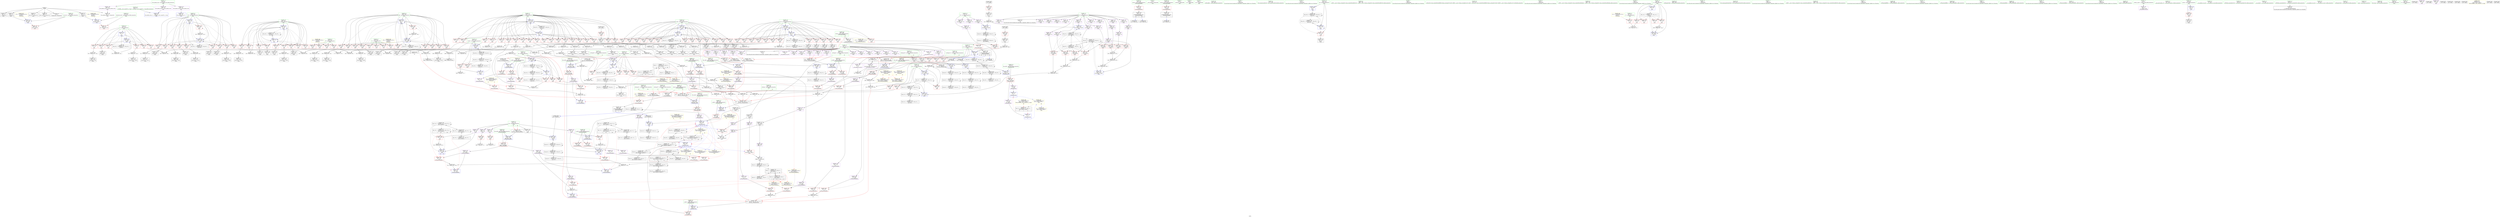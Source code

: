 digraph "SVFG" {
	label="SVFG";

	Node0x555e771561f0 [shape=record,color=grey,label="{NodeID: 0\nNullPtr}"];
	Node0x555e771561f0 -> Node0x555e771a73a0[style=solid];
	Node0x555e771561f0 -> Node0x555e771a74a0[style=solid];
	Node0x555e771561f0 -> Node0x555e771a7570[style=solid];
	Node0x555e771561f0 -> Node0x555e771a7640[style=solid];
	Node0x555e771561f0 -> Node0x555e771a7710[style=solid];
	Node0x555e771561f0 -> Node0x555e771a3d90[style=solid];
	Node0x555e771561f0 -> Node0x555e771aeb40[style=solid];
	Node0x555e771bba50 [shape=record,color=black,label="{NodeID: 775\nMR_6V_7 = PHI(MR_6V_8, MR_6V_3, )\npts\{110000 \}\n|{|<s2>22|<s3>23|<s4>24}}"];
	Node0x555e771bba50 -> Node0x555e77202570[style=dashed];
	Node0x555e771bba50 -> Node0x555e771b9750[style=dashed];
	Node0x555e771bba50:s2 -> Node0x555e77215350[style=dashed,color=red];
	Node0x555e771bba50:s3 -> Node0x555e77215350[style=dashed,color=red];
	Node0x555e771bba50:s4 -> Node0x555e77218fe0[style=dashed,color=red];
	Node0x555e771cb010 [shape=record,color=grey,label="{NodeID: 609\n542 = Binary(541, 144, )\n}"];
	Node0x555e771cb010 -> Node0x555e771cea90[style=solid];
	Node0x555e771b0710 [shape=record,color=blue,label="{NodeID: 443\n133\<--495\nm\<--\nmain\n}"];
	Node0x555e771b0710 -> Node0x555e771b7870[style=dashed];
	Node0x555e771b0710 -> Node0x555e771b7940[style=dashed];
	Node0x555e771b0710 -> Node0x555e771b7a10[style=dashed];
	Node0x555e771b0710 -> Node0x555e771b0710[style=dashed];
	Node0x555e771b0710 -> Node0x555e771f8070[style=dashed];
	Node0x555e771b3c50 [shape=record,color=red,label="{NodeID: 277\n318\<--103\n\<--i42\nmain\n}"];
	Node0x555e771b3c50 -> Node0x555e771aa360[style=solid];
	Node0x555e771a4a50 [shape=record,color=black,label="{NodeID: 111\n207\<--206\nidxprom22\<--add21\nmain\n}"];
	Node0x555e771ad9d0 [shape=record,color=red,label="{NodeID: 388\n710\<--709\n\<--\n_ZN5pointmiERKS_\n}"];
	Node0x555e771ad9d0 -> Node0x555e771abaf0[style=solid];
	Node0x555e771a90d0 [shape=record,color=purple,label="{NodeID: 222\n645\<--641\ny3\<--this1\n_ZN5pointC2Eii\n}"];
	Node0x555e771a90d0 -> Node0x555e771b1410[style=solid];
	Node0x555e771a5430 [shape=record,color=green,label="{NodeID: 56\n131\<--132\ndj\<--dj_field_insensitive\nmain\n}"];
	Node0x555e771a5430 -> Node0x555e771b7530[style=solid];
	Node0x555e771a5430 -> Node0x555e771b7600[style=solid];
	Node0x555e771a5430 -> Node0x555e771b76d0[style=solid];
	Node0x555e771a5430 -> Node0x555e771b77a0[style=solid];
	Node0x555e771a5430 -> Node0x555e771b0640[style=solid];
	Node0x555e771a5430 -> Node0x555e771b08b0[style=solid];
	Node0x555e77252aa0 [shape=record,color=black,label="{NodeID: 997\n512 = PHI(744, )\n}"];
	Node0x555e771d0410 [shape=record,color=grey,label="{NodeID: 665\n390 = cmp(388, 389, )\n}"];
	Node0x555e771b69d0 [shape=record,color=red,label="{NodeID: 333\n447\<--119\n\<--j115\nmain\n}"];
	Node0x555e771b69d0 -> Node0x555e771cce10[style=solid];
	Node0x555e771ac240 [shape=record,color=purple,label="{NodeID: 167\n272\<--8\narrayidx54\<--A\nmain\n}"];
	Node0x555e77197540 [shape=record,color=green,label="{NodeID: 1\n7\<--1\n__dso_handle\<--dummyObj\nGlob }"];
	Node0x555e771bbf50 [shape=record,color=black,label="{NodeID: 776\nMR_8V_7 = PHI(MR_8V_8, MR_8V_3, )\npts\{110001 \}\n|{|<s2>22|<s3>23|<s4>24}}"];
	Node0x555e771bbf50 -> Node0x555e77202a70[style=dashed];
	Node0x555e771bbf50 -> Node0x555e771b9c50[style=dashed];
	Node0x555e771bbf50:s2 -> Node0x555e77215430[style=dashed,color=red];
	Node0x555e771bbf50:s3 -> Node0x555e77215430[style=dashed,color=red];
	Node0x555e771bbf50:s4 -> Node0x555e772190c0[style=dashed,color=red];
	Node0x555e771cb190 [shape=record,color=grey,label="{NodeID: 610\n541 = Binary(539, 540, )\n}"];
	Node0x555e771cb190 -> Node0x555e771cb010[style=solid];
	Node0x555e771b07e0 [shape=record,color=blue,label="{NodeID: 444\n127\<--499\nms\<--sub180\nmain\n}"];
	Node0x555e771b07e0 -> Node0x555e771b6f80[style=dashed];
	Node0x555e771b07e0 -> Node0x555e771b07e0[style=dashed];
	Node0x555e771b07e0 -> Node0x555e771f7170[style=dashed];
	Node0x555e771b3d20 [shape=record,color=red,label="{NodeID: 278\n327\<--103\n\<--i42\nmain\n}"];
	Node0x555e771b3d20 -> Node0x555e771cb490[style=solid];
	Node0x555e771a4b20 [shape=record,color=black,label="{NodeID: 112\n209\<--208\n\<--arrayidx23\nmain\n}"];
	Node0x555e771a4b20 -> Node0x555e771a8cc0[style=solid];
	Node0x555e771a4b20 -> Node0x555e771a8d90[style=solid];
	Node0x555e771adaa0 [shape=record,color=red,label="{NodeID: 389\n742\<--715\n\<--retval\n_ZN5pointpLERKS_\n}"];
	Node0x555e771adaa0 -> Node0x555e771abbc0[style=solid];
	Node0x555e771a91a0 [shape=record,color=purple,label="{NodeID: 223\n668\<--667\nx\<--this1\n_ZN5pointplERKS_\n}"];
	Node0x555e771a91a0 -> Node0x555e771b8cc0[style=solid];
	Node0x555e771a5500 [shape=record,color=green,label="{NodeID: 57\n133\<--134\nm\<--m_field_insensitive\nmain\n}"];
	Node0x555e771a5500 -> Node0x555e771b7870[style=solid];
	Node0x555e771a5500 -> Node0x555e771b7940[style=solid];
	Node0x555e771a5500 -> Node0x555e771b7a10[style=solid];
	Node0x555e771a5500 -> Node0x555e771b0710[style=solid];
	Node0x555e77252bb0 [shape=record,color=black,label="{NodeID: 998\n685 = PHI(109, 401, 125, )\n0th arg _ZN5pointmiERKS_ }"];
	Node0x555e77252bb0 -> Node0x555e771c1360[style=solid];
	Node0x555e771d0590 [shape=record,color=grey,label="{NodeID: 666\n483 = cmp(481, 482, )\n}"];
	Node0x555e771b6aa0 [shape=record,color=red,label="{NodeID: 334\n459\<--119\n\<--j115\nmain\n}"];
	Node0x555e771b6aa0 -> Node0x555e771ab3a0[style=solid];
	Node0x555e771ac310 [shape=record,color=purple,label="{NodeID: 168\n275\<--8\narrayidx56\<--A\nmain\n|{<s0>19}}"];
	Node0x555e771ac310:s0 -> Node0x555e77253080[style=solid,color=red];
	Node0x555e7719b0b0 [shape=record,color=green,label="{NodeID: 2\n17\<--1\n_ZSt3cin\<--dummyObj\nGlob }"];
	Node0x555e771cb310 [shape=record,color=grey,label="{NodeID: 611\n539 = Binary(532, 538, )\n}"];
	Node0x555e771cb310 -> Node0x555e771cb190[style=solid];
	Node0x555e771b08b0 [shape=record,color=blue,label="{NodeID: 445\n131\<--519\ndj\<--add189\nmain\n}"];
	Node0x555e771b08b0 -> Node0x555e771b7530[style=dashed];
	Node0x555e771b08b0 -> Node0x555e771b7600[style=dashed];
	Node0x555e771b08b0 -> Node0x555e771b76d0[style=dashed];
	Node0x555e771b08b0 -> Node0x555e771b77a0[style=dashed];
	Node0x555e771b08b0 -> Node0x555e771b0640[style=dashed];
	Node0x555e771b08b0 -> Node0x555e771b08b0[style=dashed];
	Node0x555e771b08b0 -> Node0x555e771f53a0[style=dashed];
	Node0x555e771b3df0 [shape=record,color=red,label="{NodeID: 279\n337\<--103\n\<--i42\nmain\n}"];
	Node0x555e771b3df0 -> Node0x555e771aa6a0[style=solid];
	Node0x555e771a4bf0 [shape=record,color=black,label="{NodeID: 113\n216\<--215\nconv24\<--\nmain\n}"];
	Node0x555e771adb70 [shape=record,color=red,label="{NodeID: 390\n723\<--717\nthis1\<--this.addr\n_ZN5pointpLERKS_\n}"];
	Node0x555e771adb70 -> Node0x555e771b16f0[style=solid];
	Node0x555e771adb70 -> Node0x555e771b17c0[style=solid];
	Node0x555e771a9270 [shape=record,color=purple,label="{NodeID: 224\n674\<--667\ny\<--this1\n_ZN5pointplERKS_\n}"];
	Node0x555e771a9270 -> Node0x555e771b8e60[style=solid];
	Node0x555e771a55d0 [shape=record,color=green,label="{NodeID: 58\n135\<--136\nref.tmp181\<--ref.tmp181_field_insensitive\nmain\n|{<s0>25|<s1>26}}"];
	Node0x555e771a55d0:s0 -> Node0x555e77253430[style=solid,color=red];
	Node0x555e771a55d0:s1 -> Node0x555e77253df0[style=solid,color=red];
	Node0x555e77252ec0 [shape=record,color=black,label="{NodeID: 999\n686 = PHI(295, 409, 420, )\n1st arg _ZN5pointmiERKS_ }"];
	Node0x555e77252ec0 -> Node0x555e771c1430[style=solid];
	Node0x555e771d0710 [shape=record,color=grey,label="{NodeID: 667\n477 = cmp(475, 476, )\n}"];
	Node0x555e771b6b70 [shape=record,color=red,label="{NodeID: 335\n467\<--119\n\<--j115\nmain\n}"];
	Node0x555e771b6b70 -> Node0x555e771ab540[style=solid];
	Node0x555e771ac3e0 [shape=record,color=purple,label="{NodeID: 169\n278\<--8\narrayidx58\<--A\nmain\n}"];
	Node0x555e771a1490 [shape=record,color=green,label="{NodeID: 3\n18\<--1\n.str\<--dummyObj\nGlob }"];
	Node0x555e771cb490 [shape=record,color=grey,label="{NodeID: 612\n328 = Binary(327, 144, )\n}"];
	Node0x555e771cb490 -> Node0x555e771aa500[style=solid];
	Node0x555e771b0980 [shape=record,color=blue,label="{NodeID: 446\n129\<--526\ndi\<--add193\nmain\n}"];
	Node0x555e771b0980 -> Node0x555e771b71f0[style=dashed];
	Node0x555e771b0980 -> Node0x555e771b72c0[style=dashed];
	Node0x555e771b0980 -> Node0x555e771b7390[style=dashed];
	Node0x555e771b0980 -> Node0x555e771b7460[style=dashed];
	Node0x555e771b0980 -> Node0x555e771b0980[style=dashed];
	Node0x555e771b0980 -> Node0x555e771e9040[style=dashed];
	Node0x555e771b3ec0 [shape=record,color=red,label="{NodeID: 280\n352\<--103\n\<--i42\nmain\n}"];
	Node0x555e771b3ec0 -> Node0x555e771cc810[style=solid];
	Node0x555e771a4cc0 [shape=record,color=black,label="{NodeID: 114\n219\<--218\nconv27\<--\nmain\n}"];
	Node0x555e771a4cc0 -> Node0x555e771ccc90[style=solid];
	Node0x555e771adc40 [shape=record,color=red,label="{NodeID: 391\n724\<--719\n\<--p.addr\n_ZN5pointpLERKS_\n}"];
	Node0x555e771adc40 -> Node0x555e771b1890[style=solid];
	Node0x555e771a9340 [shape=record,color=purple,label="{NodeID: 225\n671\<--670\nx2\<--\n_ZN5pointplERKS_\n}"];
	Node0x555e771a9340 -> Node0x555e771b8d90[style=solid];
	Node0x555e771a56a0 [shape=record,color=green,label="{NodeID: 59\n137\<--138\nref.tmp197\<--ref.tmp197_field_insensitive\nmain\n|{<s0>27|<s1>28}}"];
	Node0x555e771a56a0:s0 -> Node0x555e77253430[style=solid,color=red];
	Node0x555e771a56a0:s1 -> Node0x555e77253df0[style=solid,color=red];
	Node0x555e77253080 [shape=record,color=black,label="{NodeID: 1000\n657 = PHI(275, 123, )\n0th arg _ZN5pointplERKS_ }"];
	Node0x555e77253080 -> Node0x555e771b14e0[style=solid];
	Node0x555e77218530 [shape=record,color=yellow,style=double,label="{NodeID: 834\n74V_1 = ENCHI(MR_74V_0)\npts\{1080000 1080001 \}\nFun[main]|{<s0>21|<s1>21}}"];
	Node0x555e77218530:s0 -> Node0x555e771adde0[style=dashed,color=red];
	Node0x555e77218530:s1 -> Node0x555e771adf80[style=dashed,color=red];
	Node0x555e771b6c40 [shape=record,color=red,label="{NodeID: 336\n490\<--119\n\<--j115\nmain\n}"];
	Node0x555e771b6c40 -> Node0x555e771c9690[style=solid];
	Node0x555e771ac4b0 [shape=record,color=purple,label="{NodeID: 170\n282\<--8\narrayidx61\<--A\nmain\n|{<s0>19}}"];
	Node0x555e771ac4b0:s0 -> Node0x555e772531d0[style=solid,color=red];
	Node0x555e771a1520 [shape=record,color=green,label="{NodeID: 4\n20\<--1\n.str.2\<--dummyObj\nGlob }"];
	Node0x555e771cb610 [shape=record,color=grey,label="{NodeID: 613\n239 = Binary(238, 144, )\n}"];
	Node0x555e771cb610 -> Node0x555e771af530[style=solid];
	Node0x555e771b0a50 [shape=record,color=blue,label="{NodeID: 447\n529\<--531\nx\<--mul195\nmain\n|{<s0>28|<s1>28}}"];
	Node0x555e771b0a50:s0 -> Node0x555e771ae530[style=dashed,color=red];
	Node0x555e771b0a50:s1 -> Node0x555e771c19e0[style=dashed,color=red];
	Node0x555e771b3f90 [shape=record,color=red,label="{NodeID: 281\n265\<--105\n\<--j46\nmain\n}"];
	Node0x555e771b3f90 -> Node0x555e771d0290[style=solid];
	Node0x555e771a9800 [shape=record,color=black,label="{NodeID: 115\n223\<--222\nidxprom30\<--add29\nmain\n}"];
	Node0x555e771add10 [shape=record,color=red,label="{NodeID: 392\n731\<--719\n\<--p.addr\n_ZN5pointpLERKS_\n}"];
	Node0x555e771add10 -> Node0x555e771b1960[style=solid];
	Node0x555e771a9410 [shape=record,color=purple,label="{NodeID: 226\n677\<--676\ny3\<--\n_ZN5pointplERKS_\n}"];
	Node0x555e771a9410 -> Node0x555e771b8f30[style=solid];
	Node0x555e771a5770 [shape=record,color=green,label="{NodeID: 60\n141\<--142\n_ZNSirsERi\<--_ZNSirsERi_field_insensitive\n}"];
	Node0x555e772531d0 [shape=record,color=black,label="{NodeID: 1001\n658 = PHI(282, 429, )\n1st arg _ZN5pointplERKS_ }"];
	Node0x555e772531d0 -> Node0x555e771b15b0[style=solid];
	Node0x555e77218610 [shape=record,color=yellow,style=double,label="{NodeID: 835\n76V_1 = ENCHI(MR_76V_0)\npts\{1100000 1100001 \}\nFun[main]|{<s0>20|<s1>20}}"];
	Node0x555e77218610:s0 -> Node0x555e771f3760[style=dashed,color=red];
	Node0x555e77218610:s1 -> Node0x555e771f3870[style=dashed,color=red];
	Node0x555e771b6d10 [shape=record,color=red,label="{NodeID: 337\n507\<--119\n\<--j115\nmain\n}"];
	Node0x555e771b6d10 -> Node0x555e771c9210[style=solid];
	Node0x555e771ac580 [shape=record,color=purple,label="{NodeID: 171\n291\<--8\narrayidx65\<--A\nmain\n}"];
	Node0x555e771a17d0 [shape=record,color=green,label="{NodeID: 5\n23\<--1\n\<--dummyObj\nCan only get source location for instruction, argument, global var or function.}"];
	Node0x555e771cb790 [shape=record,color=grey,label="{NodeID: 614\n435 = Binary(433, 434, )\n}"];
	Node0x555e771cb790 -> Node0x555e771aaf90[style=solid];
	Node0x555e771b0b20 [shape=record,color=blue,label="{NodeID: 448\n534\<--536\ny\<--mul196\nmain\n|{<s0>28|<s1>28}}"];
	Node0x555e771b0b20:s0 -> Node0x555e771ae6d0[style=dashed,color=red];
	Node0x555e771b0b20:s1 -> Node0x555e771c1ab0[style=dashed,color=red];
	Node0x555e771b4060 [shape=record,color=red,label="{NodeID: 282\n273\<--105\n\<--j46\nmain\n}"];
	Node0x555e771b4060 -> Node0x555e771a9c10[style=solid];
	Node0x555e771a98d0 [shape=record,color=black,label="{NodeID: 116\n227\<--226\nidxprom33\<--add32\nmain\n}"];
	Node0x555e771adde0 [shape=record,color=red,label="{NodeID: 393\n726\<--725\n\<--x\n_ZN5pointpLERKS_\n}"];
	Node0x555e771adde0 -> Node0x555e771cd290[style=solid];
	Node0x555e771a94e0 [shape=record,color=purple,label="{NodeID: 227\n696\<--695\nx\<--this1\n_ZN5pointmiERKS_\n}"];
	Node0x555e771a94e0 -> Node0x555e771ad690[style=solid];
	Node0x555e771a5870 [shape=record,color=green,label="{NodeID: 61\n157\<--158\nllvm.memset.p0i8.i64\<--llvm.memset.p0i8.i64_field_insensitive\n}"];
	Node0x555e77253320 [shape=record,color=black,label="{NodeID: 1002\n65 = PHI(54, )\n0th arg _ZN5pointC2Ev }"];
	Node0x555e77253320 -> Node0x555e771aec40[style=solid];
	Node0x555e772186f0 [shape=record,color=yellow,style=double,label="{NodeID: 836\n78V_1 = ENCHI(MR_78V_0)\npts\{1240000 1240001 \}\nFun[main]|{<s0>24|<s1>24}}"];
	Node0x555e772186f0:s0 -> Node0x555e77218c60[style=dashed,color=red];
	Node0x555e772186f0:s1 -> Node0x555e77218d40[style=dashed,color=red];
	Node0x555e771b6de0 [shape=record,color=red,label="{NodeID: 338\n545\<--119\n\<--j115\nmain\n}"];
	Node0x555e771b6de0 -> Node0x555e771cef10[style=solid];
	Node0x555e771ac650 [shape=record,color=purple,label="{NodeID: 172\n295\<--8\narrayidx68\<--A\nmain\n|{<s0>20}}"];
	Node0x555e771ac650:s0 -> Node0x555e77252ec0[style=solid,color=red];
	Node0x555e771a1860 [shape=record,color=green,label="{NodeID: 6\n72\<--1\n\<--dummyObj\nCan only get source location for instruction, argument, global var or function.}"];
	Node0x555e771cb910 [shape=record,color=grey,label="{NodeID: 615\n736 = Binary(735, 733, )\n}"];
	Node0x555e771cb910 -> Node0x555e771c1770[style=solid];
	Node0x555e771b0bf0 [shape=record,color=blue,label="{NodeID: 449\n115\<--563\nok\<--\nmain\n}"];
	Node0x555e771b0bf0 -> Node0x555e771f2860[style=dashed];
	Node0x555e771b4130 [shape=record,color=red,label="{NodeID: 283\n279\<--105\n\<--j46\nmain\n}"];
	Node0x555e771b4130 -> Node0x555e771ce190[style=solid];
	Node0x555e771a99a0 [shape=record,color=black,label="{NodeID: 117\n231\<--230\nidxprom35\<--\nmain\n}"];
	Node0x555e771adeb0 [shape=record,color=red,label="{NodeID: 394\n728\<--727\n\<--x2\n_ZN5pointpLERKS_\n}"];
	Node0x555e771adeb0 -> Node0x555e771cd290[style=solid];
	Node0x555e771a95b0 [shape=record,color=purple,label="{NodeID: 228\n702\<--695\ny\<--this1\n_ZN5pointmiERKS_\n}"];
	Node0x555e771a95b0 -> Node0x555e771ad830[style=solid];
	Node0x555e771a5970 [shape=record,color=green,label="{NodeID: 62\n168\<--169\n_ZNSt7__cxx1112basic_stringIcSt11char_traitsIcESaIcEEC1Ev\<--_ZNSt7__cxx1112basic_stringIcSt11char_traitsIcESaIcEEC1Ev_field_insensitive\n}"];
	Node0x555e77253430 [shape=record,color=black,label="{NodeID: 1003\n629 = PHI(101, 135, 137, 659, 687, )\n0th arg _ZN5pointC2Eii }"];
	Node0x555e77253430 -> Node0x555e771b10d0[style=solid];
	Node0x555e772187d0 [shape=record,color=yellow,style=double,label="{NodeID: 837\n80V_1 = ENCHI(MR_80V_0)\npts\{1260000 1260001 \}\nFun[main]|{<s0>23|<s1>23}}"];
	Node0x555e772187d0:s0 -> Node0x555e771f3760[style=dashed,color=red];
	Node0x555e772187d0:s1 -> Node0x555e771f3870[style=dashed,color=red];
	Node0x555e771e9c60 [shape=record,color=black,label="{NodeID: 671\nMR_70V_7 = PHI(MR_70V_8, MR_70V_6, )\npts\{1220000 \}\n|{|<s3>26|<s4>26}}"];
	Node0x555e771e9c60 -> Node0x555e771b84a0[style=dashed];
	Node0x555e771e9c60 -> Node0x555e771b0a50[style=dashed];
	Node0x555e771e9c60 -> Node0x555e771e9c60[style=dashed];
	Node0x555e771e9c60:s3 -> Node0x555e771ae530[style=dashed,color=red];
	Node0x555e771e9c60:s4 -> Node0x555e771c19e0[style=dashed,color=red];
	Node0x555e771b6eb0 [shape=record,color=red,label="{NodeID: 339\n568\<--119\n\<--j115\nmain\n}"];
	Node0x555e771b6eb0 -> Node0x555e771c9990[style=solid];
	Node0x555e771ac720 [shape=record,color=purple,label="{NodeID: 173\n303\<--8\narrayidx71\<--A\nmain\n}"];
	Node0x555e771a1920 [shape=record,color=green,label="{NodeID: 7\n144\<--1\n\<--dummyObj\nCan only get source location for instruction, argument, global var or function.}"];
	Node0x555e771cba90 [shape=record,color=grey,label="{NodeID: 616\n415 = Binary(413, 414, )\n}"];
	Node0x555e771cba90 -> Node0x555e771aac50[style=solid];
	Node0x555e771b0cc0 [shape=record,color=blue,label="{NodeID: 450\n111\<--564\nresult\<--\nmain\n}"];
	Node0x555e771b0cc0 -> Node0x555e771f2360[style=dashed];
	Node0x555e771b4200 [shape=record,color=red,label="{NodeID: 284\n292\<--105\n\<--j46\nmain\n}"];
	Node0x555e771b4200 -> Node0x555e771ce610[style=solid];
	Node0x555e771a9a70 [shape=record,color=black,label="{NodeID: 118\n234\<--233\nidxprom37\<--\nmain\n}"];
	Node0x555e771adf80 [shape=record,color=red,label="{NodeID: 395\n733\<--732\n\<--y\n_ZN5pointpLERKS_\n}"];
	Node0x555e771adf80 -> Node0x555e771cb910[style=solid];
	Node0x555e771a9680 [shape=record,color=purple,label="{NodeID: 229\n699\<--698\nx2\<--\n_ZN5pointmiERKS_\n}"];
	Node0x555e771a9680 -> Node0x555e771ad760[style=solid];
	Node0x555e771a5a70 [shape=record,color=green,label="{NodeID: 63\n171\<--172\n_ZStrsIcSt11char_traitsIcESaIcEERSt13basic_istreamIT_T0_ES7_RNSt7__cxx1112basic_stringIS4_S5_T1_EE\<--_ZStrsIcSt11char_traitsIcESaIcEERSt13basic_istreamIT_T0_ES7_RNSt7__cxx1112basic_stringIS4_S5_T1_EE_field_insensitive\n}"];
	Node0x555e77253820 [shape=record,color=black,label="{NodeID: 1004\n630 = PHI(189, 505, 544, 673, 701, )\n1st arg _ZN5pointC2Eii }"];
	Node0x555e77253820 -> Node0x555e771b11a0[style=solid];
	Node0x555e771ea160 [shape=record,color=black,label="{NodeID: 672\nMR_72V_7 = PHI(MR_72V_8, MR_72V_6, )\npts\{1220001 \}\n|{|<s3>26|<s4>26}}"];
	Node0x555e771ea160 -> Node0x555e771b8570[style=dashed];
	Node0x555e771ea160 -> Node0x555e771b0b20[style=dashed];
	Node0x555e771ea160 -> Node0x555e771ea160[style=dashed];
	Node0x555e771ea160:s3 -> Node0x555e771ae6d0[style=dashed,color=red];
	Node0x555e771ea160:s4 -> Node0x555e771c1ab0[style=dashed,color=red];
	Node0x555e771b6f80 [shape=record,color=red,label="{NodeID: 340\n498\<--127\n\<--ms\nmain\n}"];
	Node0x555e771b6f80 -> Node0x555e771c9810[style=solid];
	Node0x555e771ac7f0 [shape=record,color=purple,label="{NodeID: 174\n306\<--8\narrayidx73\<--A\nmain\n|{<s0>21}}"];
	Node0x555e771ac7f0:s0 -> Node0x555e77253f40[style=solid,color=red];
	Node0x555e771a19e0 [shape=record,color=green,label="{NodeID: 8\n154\<--1\n\<--dummyObj\nCan only get source location for instruction, argument, global var or function.}"];
	Node0x555e771cbc10 [shape=record,color=grey,label="{NodeID: 617\n407 = Binary(405, 406, )\n}"];
	Node0x555e771cbc10 -> Node0x555e771aab80[style=solid];
	Node0x555e771b0d90 [shape=record,color=blue,label="{NodeID: 451\n119\<--569\nj115\<--inc212\nmain\n}"];
	Node0x555e771b0d90 -> Node0x555e771b64f0[style=dashed];
	Node0x555e771b0d90 -> Node0x555e771b65c0[style=dashed];
	Node0x555e771b0d90 -> Node0x555e771b6690[style=dashed];
	Node0x555e771b0d90 -> Node0x555e771b6760[style=dashed];
	Node0x555e771b0d90 -> Node0x555e771b6830[style=dashed];
	Node0x555e771b0d90 -> Node0x555e771b6900[style=dashed];
	Node0x555e771b0d90 -> Node0x555e771b69d0[style=dashed];
	Node0x555e771b0d90 -> Node0x555e771b6aa0[style=dashed];
	Node0x555e771b0d90 -> Node0x555e771b6b70[style=dashed];
	Node0x555e771b0d90 -> Node0x555e771b6c40[style=dashed];
	Node0x555e771b0d90 -> Node0x555e771b6d10[style=dashed];
	Node0x555e771b0d90 -> Node0x555e771b6de0[style=dashed];
	Node0x555e771b0d90 -> Node0x555e771b6eb0[style=dashed];
	Node0x555e771b0d90 -> Node0x555e771b0160[style=dashed];
	Node0x555e771b0d90 -> Node0x555e771b0d90[style=dashed];
	Node0x555e771b0d90 -> Node0x555e771ec460[style=dashed];
	Node0x555e771b42d0 [shape=record,color=red,label="{NodeID: 285\n304\<--105\n\<--j46\nmain\n}"];
	Node0x555e771b42d0 -> Node0x555e771aa0f0[style=solid];
	Node0x555e771a9b40 [shape=record,color=black,label="{NodeID: 119\n271\<--270\nidxprom53\<--sub52\nmain\n}"];
	Node0x555e771ae050 [shape=record,color=red,label="{NodeID: 396\n735\<--734\n\<--y3\n_ZN5pointpLERKS_\n}"];
	Node0x555e771ae050 -> Node0x555e771cb910[style=solid];
	Node0x555e771a9750 [shape=record,color=purple,label="{NodeID: 230\n705\<--704\ny3\<--\n_ZN5pointmiERKS_\n}"];
	Node0x555e771a9750 -> Node0x555e771ad900[style=solid];
	Node0x555e771a5b70 [shape=record,color=green,label="{NodeID: 64\n183\<--184\n_ZNSt7__cxx1112basic_stringIcSt11char_traitsIcESaIcEEixEm\<--_ZNSt7__cxx1112basic_stringIcSt11char_traitsIcESaIcEEixEm_field_insensitive\n}"];
	Node0x555e77253a60 [shape=record,color=black,label="{NodeID: 1005\n631 = PHI(197, 510, 551, 679, 707, )\n2nd arg _ZN5pointC2Eii }"];
	Node0x555e77253a60 -> Node0x555e771b1270[style=solid];
	Node0x555e771ea660 [shape=record,color=black,label="{NodeID: 673\nMR_82V_7 = PHI(MR_82V_8, MR_82V_6, )\npts\{1360000 1360001 \}\n|{|<s2>25|<s3>25}}"];
	Node0x555e771ea660 -> Node0x555e771ea660[style=dashed];
	Node0x555e771ea660 -> Node0x555e771f6770[style=dashed];
	Node0x555e771ea660:s2 -> Node0x555e771b1340[style=dashed,color=red];
	Node0x555e771ea660:s3 -> Node0x555e771b1410[style=dashed,color=red];
	Node0x555e771b7050 [shape=record,color=red,label="{NodeID: 341\n543\<--127\n\<--ms\nmain\n}"];
	Node0x555e771b7050 -> Node0x555e771cea90[style=solid];
	Node0x555e771ac8c0 [shape=record,color=purple,label="{NodeID: 175\n396\<--8\narrayidx124\<--A\nmain\n}"];
	Node0x555e771a1aa0 [shape=record,color=green,label="{NodeID: 9\n155\<--1\n\<--dummyObj\nCan only get source location for instruction, argument, global var or function.}"];
	Node0x555e771cbd90 [shape=record,color=grey,label="{NodeID: 618\n531 = Binary(530, 532, )\n}"];
	Node0x555e771cbd90 -> Node0x555e771b0a50[style=solid];
	Node0x555e771b0e60 [shape=record,color=blue,label="{NodeID: 452\n117\<--574\ni108\<--inc215\nmain\n}"];
	Node0x555e771b0e60 -> Node0x555e771b5a60[style=dashed];
	Node0x555e771b0e60 -> Node0x555e771b5b30[style=dashed];
	Node0x555e771b0e60 -> Node0x555e771b5c00[style=dashed];
	Node0x555e771b0e60 -> Node0x555e771b5cd0[style=dashed];
	Node0x555e771b0e60 -> Node0x555e771b5da0[style=dashed];
	Node0x555e771b0e60 -> Node0x555e771b5e70[style=dashed];
	Node0x555e771b0e60 -> Node0x555e771b5f40[style=dashed];
	Node0x555e771b0e60 -> Node0x555e771b6010[style=dashed];
	Node0x555e771b0e60 -> Node0x555e771b60e0[style=dashed];
	Node0x555e771b0e60 -> Node0x555e771b61b0[style=dashed];
	Node0x555e771b0e60 -> Node0x555e771b6280[style=dashed];
	Node0x555e771b0e60 -> Node0x555e771b6350[style=dashed];
	Node0x555e771b0e60 -> Node0x555e771b6420[style=dashed];
	Node0x555e771b0e60 -> Node0x555e771b0090[style=dashed];
	Node0x555e771b0e60 -> Node0x555e771b0e60[style=dashed];
	Node0x555e771b0e60 -> Node0x555e771ff870[style=dashed];
	Node0x555e771b43a0 [shape=record,color=red,label="{NodeID: 286\n314\<--105\n\<--j46\nmain\n}"];
	Node0x555e771b43a0 -> Node0x555e771aa290[style=solid];
	Node0x555e771a9c10 [shape=record,color=black,label="{NodeID: 120\n274\<--273\nidxprom55\<--\nmain\n}"];
	Node0x555e771fc670 [shape=record,color=black,label="{NodeID: 729\nMR_14V_3 = PHI(MR_14V_4, MR_14V_2, )\npts\{84 \}\n}"];
	Node0x555e771fc670 -> Node0x555e771b1fe0[style=dashed];
	Node0x555e771fc670 -> Node0x555e771b20b0[style=dashed];
	Node0x555e771fc670 -> Node0x555e771b2180[style=dashed];
	Node0x555e771fc670 -> Node0x555e771b2250[style=dashed];
	Node0x555e771fc670 -> Node0x555e771b1000[style=dashed];
	Node0x555e771ae120 [shape=record,color=red,label="{NodeID: 397\n772\<--747\n\<--retval\n_ZN5pointmIERKS_\n}"];
	Node0x555e771ae120 -> Node0x555e771abc90[style=solid];
	Node0x555e771b16f0 [shape=record,color=purple,label="{NodeID: 231\n727\<--723\nx2\<--this1\n_ZN5pointpLERKS_\n}"];
	Node0x555e771b16f0 -> Node0x555e771adeb0[style=solid];
	Node0x555e771b16f0 -> Node0x555e771c16a0[style=solid];
	Node0x555e771a5c70 [shape=record,color=green,label="{NodeID: 65\n199\<--200\n_ZN5pointC2Eii\<--_ZN5pointC2Eii_field_insensitive\n}"];
	Node0x555e77253ca0 [shape=record,color=black,label="{NodeID: 1006\n745 = PHI(121, 121, )\n0th arg _ZN5pointmIERKS_ }"];
	Node0x555e77253ca0 -> Node0x555e771c1840[style=solid];
	Node0x555e77218a70 [shape=record,color=yellow,style=double,label="{NodeID: 840\n96V_1 = ENCHI(MR_96V_0)\npts\{660 \}\nFun[_ZN5pointplERKS_]}"];
	Node0x555e77218a70 -> Node0x555e771b9000[style=dashed];
	Node0x555e771eab60 [shape=record,color=black,label="{NodeID: 674\nMR_2V_2 = PHI(MR_2V_3, MR_2V_1, )\npts\{110000 110001 \}\n|{<s0>3|<s1>3}}"];
	Node0x555e771eab60:s0 -> Node0x555e771aed10[style=dashed,color=red];
	Node0x555e771eab60:s1 -> Node0x555e771aede0[style=dashed,color=red];
	Node0x555e771b7120 [shape=record,color=red,label="{NodeID: 342\n550\<--127\n\<--ms\nmain\n}"];
	Node0x555e771b7120 -> Node0x555e771c8f10[style=solid];
	Node0x555e771ac990 [shape=record,color=purple,label="{NodeID: 176\n401\<--8\narrayidx127\<--A\nmain\n|{<s0>22}}"];
	Node0x555e771ac990:s0 -> Node0x555e77252bb0[style=solid,color=red];
	Node0x555e771a1b60 [shape=record,color=green,label="{NodeID: 10\n156\<--1\n\<--dummyObj\nCan only get source location for instruction, argument, global var or function.}"];
	Node0x555e771cbf10 [shape=record,color=grey,label="{NodeID: 619\n536 = Binary(535, 532, )\n}"];
	Node0x555e771cbf10 -> Node0x555e771b0b20[style=solid];
	Node0x555e771b0f30 [shape=record,color=blue,label="{NodeID: 453\n113\<--579\nK\<--inc218\nmain\n}"];
	Node0x555e771b0f30 -> Node0x555e771b4950[style=dashed];
	Node0x555e771b0f30 -> Node0x555e771b4a20[style=dashed];
	Node0x555e771b0f30 -> Node0x555e771b4af0[style=dashed];
	Node0x555e771b0f30 -> Node0x555e771b4bc0[style=dashed];
	Node0x555e771b0f30 -> Node0x555e771b4c90[style=dashed];
	Node0x555e771b0f30 -> Node0x555e771b4d60[style=dashed];
	Node0x555e771b0f30 -> Node0x555e771b4e30[style=dashed];
	Node0x555e771b0f30 -> Node0x555e771b4f00[style=dashed];
	Node0x555e771b0f30 -> Node0x555e771b4fd0[style=dashed];
	Node0x555e771b0f30 -> Node0x555e771b50a0[style=dashed];
	Node0x555e771b0f30 -> Node0x555e771b5170[style=dashed];
	Node0x555e771b0f30 -> Node0x555e771b5240[style=dashed];
	Node0x555e771b0f30 -> Node0x555e771b5310[style=dashed];
	Node0x555e771b0f30 -> Node0x555e771b53e0[style=dashed];
	Node0x555e771b0f30 -> Node0x555e771b54b0[style=dashed];
	Node0x555e771b0f30 -> Node0x555e771b5580[style=dashed];
	Node0x555e771b0f30 -> Node0x555e771b5650[style=dashed];
	Node0x555e771b0f30 -> Node0x555e771b5720[style=dashed];
	Node0x555e771b0f30 -> Node0x555e771b57f0[style=dashed];
	Node0x555e771b0f30 -> Node0x555e771b58c0[style=dashed];
	Node0x555e771b0f30 -> Node0x555e771b0f30[style=dashed];
	Node0x555e771b0f30 -> Node0x555e771fee70[style=dashed];
	Node0x555e771b4470 [shape=record,color=red,label="{NodeID: 287\n321\<--105\n\<--j46\nmain\n}"];
	Node0x555e771b4470 -> Node0x555e771c9c90[style=solid];
	Node0x555e771a9ce0 [shape=record,color=black,label="{NodeID: 121\n277\<--276\nidxprom57\<--\nmain\n}"];
	Node0x555e771fcb70 [shape=record,color=black,label="{NodeID: 730\nMR_20V_2 = PHI(MR_20V_4, MR_20V_1, )\npts\{92 \}\n}"];
	Node0x555e771fcb70 -> Node0x555e771af050[style=dashed];
	Node0x555e771ae1f0 [shape=record,color=red,label="{NodeID: 398\n755\<--749\nthis1\<--this.addr\n_ZN5pointmIERKS_\n}"];
	Node0x555e771ae1f0 -> Node0x555e771b1a30[style=solid];
	Node0x555e771ae1f0 -> Node0x555e771b1b00[style=solid];
	Node0x555e771b17c0 [shape=record,color=purple,label="{NodeID: 232\n734\<--723\ny3\<--this1\n_ZN5pointpLERKS_\n}"];
	Node0x555e771b17c0 -> Node0x555e771ae050[style=solid];
	Node0x555e771b17c0 -> Node0x555e771c1770[style=solid];
	Node0x555e771a5d70 [shape=record,color=green,label="{NodeID: 66\n213\<--214\nllvm.memcpy.p0i8.p0i8.i64\<--llvm.memcpy.p0i8.p0i8.i64_field_insensitive\n}"];
	Node0x555e77253df0 [shape=record,color=black,label="{NodeID: 1007\n746 = PHI(135, 137, )\n1st arg _ZN5pointmIERKS_ }"];
	Node0x555e77253df0 -> Node0x555e771c1910[style=solid];
	Node0x555e771eb060 [shape=record,color=black,label="{NodeID: 675\nMR_36V_4 = PHI(MR_36V_5, MR_36V_3, )\npts\{112 \}\n}"];
	Node0x555e771eb060 -> Node0x555e771b47b0[style=dashed];
	Node0x555e771eb060 -> Node0x555e771b4880[style=dashed];
	Node0x555e771eb060 -> Node0x555e771eb060[style=dashed];
	Node0x555e771eb060 -> Node0x555e771f2360[style=dashed];
	Node0x555e771eb060 -> Node0x555e771fe970[style=dashed];
	Node0x555e771b71f0 [shape=record,color=red,label="{NodeID: 343\n475\<--129\n\<--di\nmain\n}"];
	Node0x555e771b71f0 -> Node0x555e771d0710[style=solid];
	Node0x555e771aca60 [shape=record,color=purple,label="{NodeID: 177\n404\<--8\narrayidx129\<--A\nmain\n}"];
	Node0x555e771a1c60 [shape=record,color=green,label="{NodeID: 11\n160\<--1\n\<--dummyObj\nCan only get source location for instruction, argument, global var or function.}"];
	Node0x555e771cc090 [shape=record,color=grey,label="{NodeID: 620\n187 = Binary(186, 188, )\n}"];
	Node0x555e771cc090 -> Node0x555e771ca590[style=solid];
	Node0x555e771b1000 [shape=record,color=blue,label="{NodeID: 454\n83\<--598\nt\<--inc226\nmain\n}"];
	Node0x555e771b1000 -> Node0x555e771fc670[style=dashed];
	Node0x555e771b4540 [shape=record,color=red,label="{NodeID: 288\n331\<--105\n\<--j46\nmain\n}"];
	Node0x555e771b4540 -> Node0x555e771cad10[style=solid];
	Node0x555e771a9db0 [shape=record,color=black,label="{NodeID: 122\n281\<--280\nidxprom60\<--sub59\nmain\n}"];
	Node0x555e771fd070 [shape=record,color=black,label="{NodeID: 731\nMR_26V_2 = PHI(MR_26V_3, MR_26V_1, )\npts\{100 \}\n}"];
	Node0x555e771fd070 -> Node0x555e771af120[style=dashed];
	Node0x555e771fd070 -> Node0x555e771fd070[style=dashed];
	Node0x555e771ae2c0 [shape=record,color=red,label="{NodeID: 399\n756\<--751\n\<--p.addr\n_ZN5pointmIERKS_\n}"];
	Node0x555e771ae2c0 -> Node0x555e771b1bd0[style=solid];
	Node0x555e771b1890 [shape=record,color=purple,label="{NodeID: 233\n725\<--724\nx\<--\n_ZN5pointpLERKS_\n}"];
	Node0x555e771b1890 -> Node0x555e771adde0[style=solid];
	Node0x555e771a5e70 [shape=record,color=green,label="{NodeID: 67\n248\<--249\n_ZNSt7__cxx1112basic_stringIcSt11char_traitsIcESaIcEED1Ev\<--_ZNSt7__cxx1112basic_stringIcSt11char_traitsIcESaIcEED1Ev_field_insensitive\n}"];
	Node0x555e77253f40 [shape=record,color=black,label="{NodeID: 1008\n713 = PHI(306, )\n0th arg _ZN5pointpLERKS_ }"];
	Node0x555e77253f40 -> Node0x555e771c1500[style=solid];
	Node0x555e77218c60 [shape=record,color=yellow,style=double,label="{NodeID: 842\n104V_1 = ENCHI(MR_104V_0)\npts\{1240000 \}\nFun[_ZN5pointplERKS_]}"];
	Node0x555e77218c60 -> Node0x555e771b8cc0[style=dashed];
	Node0x555e771b72c0 [shape=record,color=red,label="{NodeID: 344\n486\<--129\n\<--di\nmain\n}"];
	Node0x555e771b72c0 -> Node0x555e771ce790[style=solid];
	Node0x555e771acb30 [shape=record,color=purple,label="{NodeID: 178\n409\<--8\narrayidx132\<--A\nmain\n|{<s0>22}}"];
	Node0x555e771acb30:s0 -> Node0x555e77252ec0[style=solid,color=red];
	Node0x555e771a1d60 [shape=record,color=green,label="{NodeID: 12\n188\<--1\n\<--dummyObj\nCan only get source location for instruction, argument, global var or function.}"];
	Node0x555e771cc210 [shape=record,color=grey,label="{NodeID: 621\n311 = Binary(310, 144, )\n}"];
	Node0x555e771cc210 -> Node0x555e771aa1c0[style=solid];
	Node0x555e771b10d0 [shape=record,color=blue,label="{NodeID: 455\n632\<--629\nthis.addr\<--this\n_ZN5pointC2Eii\n}"];
	Node0x555e771b10d0 -> Node0x555e771b87e0[style=dashed];
	Node0x555e771b4610 [shape=record,color=red,label="{NodeID: 289\n340\<--105\n\<--j46\nmain\n}"];
	Node0x555e771b4610 -> Node0x555e771aa770[style=solid];
	Node0x555e771a9e80 [shape=record,color=black,label="{NodeID: 123\n290\<--289\nidxprom64\<--sub63\nmain\n}"];
	Node0x555e771fd570 [shape=record,color=black,label="{NodeID: 732\nMR_28V_2 = PHI(MR_28V_4, MR_28V_1, )\npts\{104 \}\n}"];
	Node0x555e771fd570 -> Node0x555e771af870[style=dashed];
	Node0x555e771ae390 [shape=record,color=red,label="{NodeID: 400\n763\<--751\n\<--p.addr\n_ZN5pointmIERKS_\n}"];
	Node0x555e771ae390 -> Node0x555e771b1ca0[style=solid];
	Node0x555e771b1960 [shape=record,color=purple,label="{NodeID: 234\n732\<--731\ny\<--\n_ZN5pointpLERKS_\n}"];
	Node0x555e771b1960 -> Node0x555e771adf80[style=solid];
	Node0x555e771a5f70 [shape=record,color=green,label="{NodeID: 68\n284\<--285\n_ZN5pointplERKS_\<--_ZN5pointplERKS__field_insensitive\n}"];
	Node0x555e77254010 [shape=record,color=black,label="{NodeID: 1009\n714 = PHI(107, )\n1st arg _ZN5pointpLERKS_ }"];
	Node0x555e77254010 -> Node0x555e771c15d0[style=solid];
	Node0x555e77218d40 [shape=record,color=yellow,style=double,label="{NodeID: 843\n106V_1 = ENCHI(MR_106V_0)\npts\{1240001 \}\nFun[_ZN5pointplERKS_]}"];
	Node0x555e77218d40 -> Node0x555e771b8e60[style=dashed];
	Node0x555e771b7390 [shape=record,color=red,label="{NodeID: 345\n503\<--129\n\<--di\nmain\n}"];
	Node0x555e771b7390 -> Node0x555e771c8d90[style=solid];
	Node0x555e771acc00 [shape=record,color=purple,label="{NodeID: 179\n417\<--8\narrayidx136\<--A\nmain\n}"];
	Node0x555e771a1e60 [shape=record,color=green,label="{NodeID: 13\n212\<--1\n\<--dummyObj\nCan only get source location for instruction, argument, global var or function.}"];
	Node0x555e771cc390 [shape=record,color=grey,label="{NodeID: 622\n701 = Binary(697, 700, )\n|{<s0>32}}"];
	Node0x555e771cc390:s0 -> Node0x555e77253820[style=solid,color=red];
	Node0x555e771b11a0 [shape=record,color=blue,label="{NodeID: 456\n634\<--630\nx.addr\<--x\n_ZN5pointC2Eii\n}"];
	Node0x555e771b11a0 -> Node0x555e771b88b0[style=dashed];
	Node0x555e771b46e0 [shape=record,color=red,label="{NodeID: 290\n347\<--105\n\<--j46\nmain\n}"];
	Node0x555e771b46e0 -> Node0x555e771cc990[style=solid];
	Node0x555e771a9f50 [shape=record,color=black,label="{NodeID: 124\n294\<--293\nidxprom67\<--sub66\nmain\n}"];
	Node0x555e771fda70 [shape=record,color=black,label="{NodeID: 733\nMR_30V_2 = PHI(MR_30V_3, MR_30V_1, )\npts\{106 \}\n}"];
	Node0x555e771fda70 -> Node0x555e771af940[style=dashed];
	Node0x555e771fda70 -> Node0x555e771fda70[style=dashed];
	Node0x555e771ae460 [shape=record,color=red,label="{NodeID: 401\n758\<--757\n\<--x\n_ZN5pointmIERKS_\n}"];
	Node0x555e771ae460 -> Node0x555e771ce490[style=solid];
	Node0x555e771b1a30 [shape=record,color=purple,label="{NodeID: 235\n759\<--755\nx2\<--this1\n_ZN5pointmIERKS_\n}"];
	Node0x555e771b1a30 -> Node0x555e771ae530[style=solid];
	Node0x555e771b1a30 -> Node0x555e771c19e0[style=solid];
	Node0x555e771a6070 [shape=record,color=green,label="{NodeID: 69\n297\<--298\n_ZN5pointmiERKS_\<--_ZN5pointmiERKS__field_insensitive\n}"];
	Node0x555e77218e20 [shape=record,color=yellow,style=double,label="{NodeID: 844\n108V_1 = ENCHI(MR_108V_0)\npts\{6600000 6600001 \}\nFun[_ZN5pointplERKS_]|{<s0>31|<s1>31}}"];
	Node0x555e77218e20:s0 -> Node0x555e771b1340[style=dashed,color=red];
	Node0x555e77218e20:s1 -> Node0x555e771b1410[style=dashed,color=red];
	Node0x555e771b7460 [shape=record,color=red,label="{NodeID: 346\n525\<--129\n\<--di\nmain\n}"];
	Node0x555e771b7460 -> Node0x555e771ca290[style=solid];
	Node0x555e771accd0 [shape=record,color=purple,label="{NodeID: 180\n420\<--8\narrayidx138\<--A\nmain\n|{<s0>23}}"];
	Node0x555e771accd0:s0 -> Node0x555e77252ec0[style=solid,color=red];
	Node0x555e771a1f60 [shape=record,color=green,label="{NodeID: 14\n358\<--1\n\<--dummyObj\nCan only get source location for instruction, argument, global var or function.}"];
	Node0x555e771cc510 [shape=record,color=grey,label="{NodeID: 623\n344 = Binary(343, 336, )\n}"];
	Node0x555e771cc510 -> Node0x555e771afbb0[style=solid];
	Node0x555e771b1270 [shape=record,color=blue,label="{NodeID: 457\n636\<--631\ny.addr\<--y\n_ZN5pointC2Eii\n}"];
	Node0x555e771b1270 -> Node0x555e771b8980[style=dashed];
	Node0x555e771b47b0 [shape=record,color=red,label="{NodeID: 291\n582\<--111\n\<--result\nmain\n}"];
	Node0x555e771b47b0 -> Node0x555e771cf510[style=solid];
	Node0x555e771aa020 [shape=record,color=black,label="{NodeID: 125\n302\<--301\nidxprom70\<--\nmain\n}"];
	Node0x555e771fdf70 [shape=record,color=black,label="{NodeID: 734\nMR_32V_2 = PHI(MR_32V_3, MR_32V_1, )\npts\{108 \}\n}"];
	Node0x555e771fdf70 -> Node0x555e771bb050[style=dashed];
	Node0x555e771ae530 [shape=record,color=red,label="{NodeID: 402\n760\<--759\n\<--x2\n_ZN5pointmIERKS_\n}"];
	Node0x555e771ae530 -> Node0x555e771ce490[style=solid];
	Node0x555e771b1b00 [shape=record,color=purple,label="{NodeID: 236\n766\<--755\ny3\<--this1\n_ZN5pointmIERKS_\n}"];
	Node0x555e771b1b00 -> Node0x555e771ae6d0[style=solid];
	Node0x555e771b1b00 -> Node0x555e771c1ab0[style=solid];
	Node0x555e771a6170 [shape=record,color=green,label="{NodeID: 70\n308\<--309\n_ZN5pointpLERKS_\<--_ZN5pointpLERKS__field_insensitive\n}"];
	Node0x555e771ec460 [shape=record,color=black,label="{NodeID: 679\nMR_44V_3 = PHI(MR_44V_4, MR_44V_2, )\npts\{120 \}\n}"];
	Node0x555e771ec460 -> Node0x555e771b0160[style=dashed];
	Node0x555e771ec460 -> Node0x555e771ec460[style=dashed];
	Node0x555e771ec460 -> Node0x555e771ffd70[style=dashed];
	Node0x555e771b7530 [shape=record,color=red,label="{NodeID: 347\n481\<--131\n\<--dj\nmain\n}"];
	Node0x555e771b7530 -> Node0x555e771d0590[style=solid];
	Node0x555e771acda0 [shape=record,color=purple,label="{NodeID: 181\n426\<--8\narrayidx141\<--A\nmain\n}"];
	Node0x555e771a2060 [shape=record,color=green,label="{NodeID: 15\n532\<--1\n\<--dummyObj\nCan only get source location for instruction, argument, global var or function.}"];
	Node0x555e771cc690 [shape=record,color=grey,label="{NodeID: 624\n254 = Binary(253, 144, )\n}"];
	Node0x555e771cc690 -> Node0x555e771af7a0[style=solid];
	Node0x555e771b1340 [shape=record,color=blue,label="{NodeID: 458\n642\<--643\nx2\<--\n_ZN5pointC2Eii\n|{<s0>14|<s1>14|<s2>25|<s3>27|<s4>31|<s5>32}}"];
	Node0x555e771b1340:s0 -> Node0x555e771ae7a0[style=dashed,color=blue];
	Node0x555e771b1340:s1 -> Node0x555e77207070[style=dashed,color=blue];
	Node0x555e771b1340:s2 -> Node0x555e77221970[style=dashed,color=blue];
	Node0x555e771b1340:s3 -> Node0x555e772215d0[style=dashed,color=blue];
	Node0x555e771b1340:s4 -> Node0x555e77221e70[style=dashed,color=blue];
	Node0x555e771b1340:s5 -> Node0x555e77221fd0[style=dashed,color=blue];
	Node0x555e771b4880 [shape=record,color=red,label="{NodeID: 292\n592\<--111\n\<--result\nmain\n}"];
	Node0x555e771aa0f0 [shape=record,color=black,label="{NodeID: 126\n305\<--304\nidxprom72\<--\nmain\n}"];
	Node0x555e771fe470 [shape=record,color=black,label="{NodeID: 735\nMR_34V_2 = PHI(MR_34V_3, MR_34V_1, )\npts\{110 \}\n}"];
	Node0x555e771fe470 -> Node0x555e771bb550[style=dashed];
	Node0x555e771ae600 [shape=record,color=red,label="{NodeID: 403\n765\<--764\n\<--y\n_ZN5pointmIERKS_\n}"];
	Node0x555e771ae600 -> Node0x555e771ce010[style=solid];
	Node0x555e771b1bd0 [shape=record,color=purple,label="{NodeID: 237\n757\<--756\nx\<--\n_ZN5pointmIERKS_\n}"];
	Node0x555e771b1bd0 -> Node0x555e771ae460[style=solid];
	Node0x555e771a6270 [shape=record,color=green,label="{NodeID: 71\n513\<--514\n_ZN5pointmIERKS_\<--_ZN5pointmIERKS__field_insensitive\n}"];
	Node0x555e77218fe0 [shape=record,color=yellow,style=double,label="{NodeID: 846\n6V_1 = ENCHI(MR_6V_0)\npts\{110000 \}\nFun[_ZN5pointplERKS_]}"];
	Node0x555e77218fe0 -> Node0x555e771b8cc0[style=dashed];
	Node0x555e77218fe0 -> Node0x555e771b8d90[style=dashed];
	Node0x555e771ec960 [shape=record,color=black,label="{NodeID: 680\nMR_46V_3 = PHI(MR_46V_4, MR_46V_2, )\npts\{122 \}\n}"];
	Node0x555e771ec960 -> Node0x555e771ec960[style=dashed];
	Node0x555e771ec960 -> Node0x555e771f3260[style=dashed];
	Node0x555e771ec960 -> Node0x555e77200270[style=dashed];
	Node0x555e771b7600 [shape=record,color=red,label="{NodeID: 348\n491\<--131\n\<--dj\nmain\n}"];
	Node0x555e771b7600 -> Node0x555e771c9690[style=solid];
	Node0x555e771ace70 [shape=record,color=purple,label="{NodeID: 182\n429\<--8\narrayidx143\<--A\nmain\n|{<s0>24}}"];
	Node0x555e771ace70:s0 -> Node0x555e772531d0[style=solid,color=red];
	Node0x555e771a2160 [shape=record,color=green,label="{NodeID: 16\n563\<--1\n\<--dummyObj\nCan only get source location for instruction, argument, global var or function.}"];
	Node0x555e771cc810 [shape=record,color=grey,label="{NodeID: 625\n353 = Binary(352, 144, )\n}"];
	Node0x555e771cc810 -> Node0x555e771afd50[style=solid];
	Node0x555e771b1410 [shape=record,color=blue,label="{NodeID: 459\n645\<--646\ny3\<--\n_ZN5pointC2Eii\n|{<s0>14|<s1>14|<s2>25|<s3>27|<s4>31|<s5>32}}"];
	Node0x555e771b1410:s0 -> Node0x555e771ae870[style=dashed,color=blue];
	Node0x555e771b1410:s1 -> Node0x555e77207570[style=dashed,color=blue];
	Node0x555e771b1410:s2 -> Node0x555e77221970[style=dashed,color=blue];
	Node0x555e771b1410:s3 -> Node0x555e772215d0[style=dashed,color=blue];
	Node0x555e771b1410:s4 -> Node0x555e77221e70[style=dashed,color=blue];
	Node0x555e771b1410:s5 -> Node0x555e77221fd0[style=dashed,color=blue];
	Node0x555e771b4950 [shape=record,color=red,label="{NodeID: 293\n360\<--113\n\<--K\nmain\n}"];
	Node0x555e771b4950 -> Node0x555e771cf690[style=solid];
	Node0x555e771aa1c0 [shape=record,color=black,label="{NodeID: 127\n312\<--311\nidxprom76\<--sub75\nmain\n}"];
	Node0x555e771fe970 [shape=record,color=black,label="{NodeID: 736\nMR_36V_2 = PHI(MR_36V_4, MR_36V_1, )\npts\{112 \}\n}"];
	Node0x555e771fe970 -> Node0x555e771afe20[style=dashed];
	Node0x555e771ae6d0 [shape=record,color=red,label="{NodeID: 404\n767\<--766\n\<--y3\n_ZN5pointmIERKS_\n}"];
	Node0x555e771ae6d0 -> Node0x555e771ce010[style=solid];
	Node0x555e771b1ca0 [shape=record,color=purple,label="{NodeID: 238\n764\<--763\ny\<--\n_ZN5pointmIERKS_\n}"];
	Node0x555e771b1ca0 -> Node0x555e771ae600[style=solid];
	Node0x555e771a6370 [shape=record,color=green,label="{NodeID: 72\n588\<--589\nprintf\<--printf_field_insensitive\n}"];
	Node0x555e772190c0 [shape=record,color=yellow,style=double,label="{NodeID: 847\n8V_1 = ENCHI(MR_8V_0)\npts\{110001 \}\nFun[_ZN5pointplERKS_]}"];
	Node0x555e772190c0 -> Node0x555e771b8e60[style=dashed];
	Node0x555e772190c0 -> Node0x555e771b8f30[style=dashed];
	Node0x555e771ece60 [shape=record,color=black,label="{NodeID: 681\nMR_48V_3 = PHI(MR_48V_4, MR_48V_2, )\npts\{124 \}\n}"];
	Node0x555e771ece60 -> Node0x555e771ece60[style=dashed];
	Node0x555e771ece60 -> Node0x555e771e8960[style=dashed];
	Node0x555e771ece60 -> Node0x555e77200770[style=dashed];
	Node0x555e771b76d0 [shape=record,color=red,label="{NodeID: 349\n508\<--131\n\<--dj\nmain\n}"];
	Node0x555e771b76d0 -> Node0x555e771c9210[style=solid];
	Node0x555e771acf40 [shape=record,color=purple,label="{NodeID: 183\n224\<--12\narrayidx31\<--B\nmain\n}"];
	Node0x555e771a2260 [shape=record,color=green,label="{NodeID: 17\n4\<--6\n_ZStL8__ioinit\<--_ZStL8__ioinit_field_insensitive\nGlob }"];
	Node0x555e771a2260 -> Node0x555e771abd60[style=solid];
	Node0x555e771cc990 [shape=record,color=grey,label="{NodeID: 626\n348 = Binary(347, 144, )\n}"];
	Node0x555e771cc990 -> Node0x555e771afc80[style=solid];
	Node0x555e771b14e0 [shape=record,color=blue,label="{NodeID: 460\n661\<--657\nthis.addr\<--this\n_ZN5pointplERKS_\n}"];
	Node0x555e771b14e0 -> Node0x555e771b8a50[style=dashed];
	Node0x555e771b4a20 [shape=record,color=red,label="{NodeID: 294\n364\<--113\n\<--K\nmain\n}"];
	Node0x555e771b4a20 -> Node0x555e771cff90[style=solid];
	Node0x555e771aa290 [shape=record,color=black,label="{NodeID: 128\n315\<--314\nidxprom78\<--\nmain\n}"];
	Node0x555e771fee70 [shape=record,color=black,label="{NodeID: 737\nMR_38V_2 = PHI(MR_38V_4, MR_38V_1, )\npts\{114 \}\n}"];
	Node0x555e771fee70 -> Node0x555e771afef0[style=dashed];
	Node0x555e771ae7a0 [shape=record,color=red,label="{NodeID: 405\n788\<--787\ndummyVal\<--offset_0\nmain\n}"];
	Node0x555e771ae7a0 -> Node0x555e771af1f0[style=solid];
	Node0x555e771b1d70 [shape=record,color=red,label="{NodeID: 239\n69\<--66\nthis1\<--this.addr\n_ZN5pointC2Ev\n}"];
	Node0x555e771b1d70 -> Node0x555e771a87e0[style=solid];
	Node0x555e771b1d70 -> Node0x555e771a88b0[style=solid];
	Node0x555e771a6470 [shape=record,color=green,label="{NodeID: 73\n621\<--622\n__gxx_personality_v0\<--__gxx_personality_v0_field_insensitive\n}"];
	Node0x555e771ed360 [shape=record,color=black,label="{NodeID: 682\nMR_50V_3 = PHI(MR_50V_4, MR_50V_2, )\npts\{126 \}\n}"];
	Node0x555e771ed360 -> Node0x555e771ed360[style=dashed];
	Node0x555e771ed360 -> Node0x555e771e8e60[style=dashed];
	Node0x555e771ed360 -> Node0x555e77200c70[style=dashed];
	Node0x555e771b77a0 [shape=record,color=red,label="{NodeID: 350\n518\<--131\n\<--dj\nmain\n}"];
	Node0x555e771b77a0 -> Node0x555e771caa10[style=solid];
	Node0x555e771ad010 [shape=record,color=purple,label="{NodeID: 184\n228\<--12\narrayidx34\<--B\nmain\n}"];
	Node0x555e771ad010 -> Node0x555e771af390[style=solid];
	Node0x555e771a2360 [shape=record,color=green,label="{NodeID: 18\n8\<--11\nA\<--A_field_insensitive\nGlob }"];
	Node0x555e771a2360 -> Node0x555e771a3e60[style=solid];
	Node0x555e771a2360 -> Node0x555e771abe30[style=solid];
	Node0x555e771a2360 -> Node0x555e771abf00[style=solid];
	Node0x555e771a2360 -> Node0x555e771abfd0[style=solid];
	Node0x555e771a2360 -> Node0x555e771ac0a0[style=solid];
	Node0x555e771a2360 -> Node0x555e771ac170[style=solid];
	Node0x555e771a2360 -> Node0x555e771ac240[style=solid];
	Node0x555e771a2360 -> Node0x555e771ac310[style=solid];
	Node0x555e771a2360 -> Node0x555e771ac3e0[style=solid];
	Node0x555e771a2360 -> Node0x555e771ac4b0[style=solid];
	Node0x555e771a2360 -> Node0x555e771ac580[style=solid];
	Node0x555e771a2360 -> Node0x555e771ac650[style=solid];
	Node0x555e771a2360 -> Node0x555e771ac720[style=solid];
	Node0x555e771a2360 -> Node0x555e771ac7f0[style=solid];
	Node0x555e771a2360 -> Node0x555e771ac8c0[style=solid];
	Node0x555e771a2360 -> Node0x555e771ac990[style=solid];
	Node0x555e771a2360 -> Node0x555e771aca60[style=solid];
	Node0x555e771a2360 -> Node0x555e771acb30[style=solid];
	Node0x555e771a2360 -> Node0x555e771acc00[style=solid];
	Node0x555e771a2360 -> Node0x555e771accd0[style=solid];
	Node0x555e771a2360 -> Node0x555e771acda0[style=solid];
	Node0x555e771a2360 -> Node0x555e771ace70[style=solid];
	Node0x555e77214670 [shape=record,color=yellow,style=double,label="{NodeID: 793\n110V_1 = ENCHI(MR_110V_0)\npts\{688 \}\nFun[_ZN5pointmiERKS_]}"];
	Node0x555e77214670 -> Node0x555e771ad9d0[style=dashed];
	Node0x555e771ccb10 [shape=record,color=grey,label="{NodeID: 627\n222 = Binary(221, 144, )\n}"];
	Node0x555e771ccb10 -> Node0x555e771a9800[style=solid];
	Node0x555e771b15b0 [shape=record,color=blue,label="{NodeID: 461\n663\<--658\np.addr\<--p\n_ZN5pointplERKS_\n}"];
	Node0x555e771b15b0 -> Node0x555e771b8b20[style=dashed];
	Node0x555e771b15b0 -> Node0x555e771b8bf0[style=dashed];
	Node0x555e771b4af0 [shape=record,color=red,label="{NodeID: 295\n377\<--113\n\<--K\nmain\n}"];
	Node0x555e771b4af0 -> Node0x555e771cd710[style=solid];
	Node0x555e771aa360 [shape=record,color=black,label="{NodeID: 129\n319\<--318\nidxprom80\<--\nmain\n}"];
	Node0x555e771ff370 [shape=record,color=black,label="{NodeID: 738\nMR_40V_2 = PHI(MR_40V_3, MR_40V_1, )\npts\{116 \}\n}"];
	Node0x555e771ff370 -> Node0x555e771affc0[style=dashed];
	Node0x555e771ff370 -> Node0x555e771ff370[style=dashed];
	Node0x555e771ae870 [shape=record,color=red,label="{NodeID: 406\n791\<--790\ndummyVal\<--offset_1\nmain\n}"];
	Node0x555e771ae870 -> Node0x555e771af2c0[style=solid];
	Node0x555e771b1e40 [shape=record,color=red,label="{NodeID: 240\n601\<--79\n\<--retval\nmain\n}"];
	Node0x555e771b1e40 -> Node0x555e771ab7b0[style=solid];
	Node0x555e771a6570 [shape=record,color=green,label="{NodeID: 74\n632\<--633\nthis.addr\<--this.addr_field_insensitive\n_ZN5pointC2Eii\n}"];
	Node0x555e771a6570 -> Node0x555e771b87e0[style=solid];
	Node0x555e771a6570 -> Node0x555e771b10d0[style=solid];
	Node0x555e771ed860 [shape=record,color=black,label="{NodeID: 683\nMR_52V_3 = PHI(MR_52V_4, MR_52V_2, )\npts\{128 \}\n}"];
	Node0x555e771ed860 -> Node0x555e771ed860[style=dashed];
	Node0x555e771ed860 -> Node0x555e771e8f50[style=dashed];
	Node0x555e771ed860 -> Node0x555e77201170[style=dashed];
	Node0x555e771b7870 [shape=record,color=red,label="{NodeID: 351\n497\<--133\n\<--m\nmain\n}"];
	Node0x555e771b7870 -> Node0x555e771c9810[style=solid];
	Node0x555e771ad0e0 [shape=record,color=purple,label="{NodeID: 185\n313\<--12\narrayidx77\<--B\nmain\n}"];
	Node0x555e771a2460 [shape=record,color=green,label="{NodeID: 19\n12\<--14\nB\<--B_field_insensitive\nGlob }"];
	Node0x555e771a2460 -> Node0x555e771a3f60[style=solid];
	Node0x555e771a2460 -> Node0x555e771acf40[style=solid];
	Node0x555e771a2460 -> Node0x555e771ad010[style=solid];
	Node0x555e771a2460 -> Node0x555e771ad0e0[style=solid];
	Node0x555e771a2460 -> Node0x555e771ad1b0[style=solid];
	Node0x555e771a2460 -> Node0x555e771ad280[style=solid];
	Node0x555e771a2460 -> Node0x555e771ad350[style=solid];
	Node0x555e771a2460 -> Node0x555e771ad420[style=solid];
	Node0x555e771a2460 -> Node0x555e771ad4f0[style=solid];
	Node0x555e771a2460 -> Node0x555e771ad5c0[style=solid];
	Node0x555e771a2460 -> Node0x555e771a77e0[style=solid];
	Node0x555e771a2460 -> Node0x555e771a78b0[style=solid];
	Node0x555e771a2460 -> Node0x555e771a7980[style=solid];
	Node0x555e771a2460 -> Node0x555e771a7a50[style=solid];
	Node0x555e771a2460 -> Node0x555e771a7b20[style=solid];
	Node0x555e771a2460 -> Node0x555e771a7bf0[style=solid];
	Node0x555e771a2460 -> Node0x555e771a7cc0[style=solid];
	Node0x555e771a2460 -> Node0x555e771a7d90[style=solid];
	Node0x555e771a2460 -> Node0x555e771a7e60[style=solid];
	Node0x555e771ccc90 [shape=record,color=grey,label="{NodeID: 628\n220 = Binary(219, 188, )\n}"];
	Node0x555e771ccc90 -> Node0x555e771af390[style=solid];
	Node0x555e771ccc90 -> Node0x555e771af460[style=solid];
	Node0x555e771c1360 [shape=record,color=blue,label="{NodeID: 462\n689\<--685\nthis.addr\<--this\n_ZN5pointmiERKS_\n}"];
	Node0x555e771c1360 -> Node0x555e771b90d0[style=dashed];
	Node0x555e771b4bc0 [shape=record,color=red,label="{NodeID: 296\n387\<--113\n\<--K\nmain\n}"];
	Node0x555e771b4bc0 -> Node0x555e771cdd10[style=solid];
	Node0x555e771aa430 [shape=record,color=black,label="{NodeID: 130\n323\<--322\nidxprom83\<--sub82\nmain\n}"];
	Node0x555e771ff870 [shape=record,color=black,label="{NodeID: 739\nMR_42V_2 = PHI(MR_42V_3, MR_42V_1, )\npts\{118 \}\n}"];
	Node0x555e771ff870 -> Node0x555e771b0090[style=dashed];
	Node0x555e771ff870 -> Node0x555e771ff870[style=dashed];
	Node0x555e771ae940 [shape=record,color=blue,label="{NodeID: 407\n783\<--23\nllvm.global_ctors_0\<--\nGlob }"];
	Node0x555e771b1f10 [shape=record,color=red,label="{NodeID: 241\n147\<--81\n\<--T\nmain\n}"];
	Node0x555e771b1f10 -> Node0x555e771cf990[style=solid];
	Node0x555e771a6640 [shape=record,color=green,label="{NodeID: 75\n634\<--635\nx.addr\<--x.addr_field_insensitive\n_ZN5pointC2Eii\n}"];
	Node0x555e771a6640 -> Node0x555e771b88b0[style=solid];
	Node0x555e771a6640 -> Node0x555e771b11a0[style=solid];
	Node0x555e771edd60 [shape=record,color=black,label="{NodeID: 684\nMR_54V_3 = PHI(MR_54V_4, MR_54V_2, )\npts\{130 \}\n}"];
	Node0x555e771edd60 -> Node0x555e771edd60[style=dashed];
	Node0x555e771edd60 -> Node0x555e771e9040[style=dashed];
	Node0x555e771edd60 -> Node0x555e77201670[style=dashed];
	Node0x555e771b7940 [shape=record,color=red,label="{NodeID: 352\n501\<--133\n\<--m\nmain\n}"];
	Node0x555e771b7940 -> Node0x555e771c9390[style=solid];
	Node0x555e771ad1b0 [shape=record,color=purple,label="{NodeID: 186\n316\<--12\narrayidx79\<--B\nmain\n}"];
	Node0x555e771ad1b0 -> Node0x555e771b7d50[style=solid];
	Node0x555e771a25c0 [shape=record,color=green,label="{NodeID: 20\n15\<--16\nCC\<--CC_field_insensitive\nGlob }"];
	Node0x555e771a25c0 -> Node0x555e771a7f30[style=solid];
	Node0x555e771a25c0 -> Node0x555e771a8000[style=solid];
	Node0x555e771a25c0 -> Node0x555e771a80d0[style=solid];
	Node0x555e771a25c0 -> Node0x555e771a81a0[style=solid];
	Node0x555e771cce10 [shape=record,color=grey,label="{NodeID: 629\n449 = Binary(447, 448, )\n}"];
	Node0x555e771cce10 -> Node0x555e771ab200[style=solid];
	Node0x555e771c1430 [shape=record,color=blue,label="{NodeID: 463\n691\<--686\np.addr\<--p\n_ZN5pointmiERKS_\n}"];
	Node0x555e771c1430 -> Node0x555e771b91a0[style=dashed];
	Node0x555e771c1430 -> Node0x555e771b9270[style=dashed];
	Node0x555e771b4c90 [shape=record,color=red,label="{NodeID: 297\n393\<--113\n\<--K\nmain\n}"];
	Node0x555e771b4c90 -> Node0x555e771ce910[style=solid];
	Node0x555e771aa500 [shape=record,color=black,label="{NodeID: 131\n329\<--328\nidxprom87\<--sub86\nmain\n}"];
	Node0x555e771ffd70 [shape=record,color=black,label="{NodeID: 740\nMR_44V_2 = PHI(MR_44V_3, MR_44V_1, )\npts\{120 \}\n}"];
	Node0x555e771ffd70 -> Node0x555e771ec460[style=dashed];
	Node0x555e771aea40 [shape=record,color=blue,label="{NodeID: 408\n784\<--24\nllvm.global_ctors_1\<--_GLOBAL__sub_I_msg555_1_0.cpp\nGlob }"];
	Node0x555e771b1fe0 [shape=record,color=red,label="{NodeID: 242\n146\<--83\n\<--t\nmain\n}"];
	Node0x555e771b1fe0 -> Node0x555e771cf990[style=solid];
	Node0x555e771a6710 [shape=record,color=green,label="{NodeID: 76\n636\<--637\ny.addr\<--y.addr_field_insensitive\n_ZN5pointC2Eii\n}"];
	Node0x555e771a6710 -> Node0x555e771b8980[style=solid];
	Node0x555e771a6710 -> Node0x555e771b1270[style=solid];
	Node0x555e771ee260 [shape=record,color=black,label="{NodeID: 685\nMR_56V_3 = PHI(MR_56V_4, MR_56V_2, )\npts\{132 \}\n}"];
	Node0x555e771ee260 -> Node0x555e771ee260[style=dashed];
	Node0x555e771ee260 -> Node0x555e771f53a0[style=dashed];
	Node0x555e771ee260 -> Node0x555e77201b70[style=dashed];
	Node0x555e771b7a10 [shape=record,color=red,label="{NodeID: 353\n506\<--133\n\<--m\nmain\n}"];
	Node0x555e771b7a10 -> Node0x555e771ca410[style=solid];
	Node0x555e771ad280 [shape=record,color=purple,label="{NodeID: 187\n320\<--12\narrayidx81\<--B\nmain\n}"];
	Node0x555e771a2650 [shape=record,color=green,label="{NodeID: 21\n22\<--26\nllvm.global_ctors\<--llvm.global_ctors_field_insensitive\nGlob }"];
	Node0x555e771a2650 -> Node0x555e771a8410[style=solid];
	Node0x555e771a2650 -> Node0x555e771a8510[style=solid];
	Node0x555e771a2650 -> Node0x555e771a8610[style=solid];
	Node0x555e77215350 [shape=record,color=yellow,style=double,label="{NodeID: 796\n6V_1 = ENCHI(MR_6V_0)\npts\{110000 \}\nFun[_ZN5pointmiERKS_]}"];
	Node0x555e77215350 -> Node0x555e771ad690[style=dashed];
	Node0x555e77215350 -> Node0x555e771ad760[style=dashed];
	Node0x555e771ccf90 [shape=record,color=grey,label="{NodeID: 630\n226 = Binary(225, 144, )\n}"];
	Node0x555e771ccf90 -> Node0x555e771a98d0[style=solid];
	Node0x555e771c1500 [shape=record,color=blue,label="{NodeID: 464\n717\<--713\nthis.addr\<--this\n_ZN5pointpLERKS_\n}"];
	Node0x555e771c1500 -> Node0x555e771adb70[style=dashed];
	Node0x555e771b4d60 [shape=record,color=red,label="{NodeID: 298\n398\<--113\n\<--K\nmain\n}"];
	Node0x555e771b4d60 -> Node0x555e771cd110[style=solid];
	Node0x555e771aa5d0 [shape=record,color=black,label="{NodeID: 132\n333\<--332\nidxprom90\<--sub89\nmain\n}"];
	Node0x555e77200270 [shape=record,color=black,label="{NodeID: 741\nMR_46V_2 = PHI(MR_46V_3, MR_46V_1, )\npts\{122 \}\n}"];
	Node0x555e77200270 -> Node0x555e771ec960[style=dashed];
	Node0x555e771aeb40 [shape=record,color=blue, style = dotted,label="{NodeID: 409\n785\<--3\nllvm.global_ctors_2\<--dummyVal\nGlob }"];
	Node0x555e771b20b0 [shape=record,color=red,label="{NodeID: 243\n585\<--83\n\<--t\nmain\n}"];
	Node0x555e771a67e0 [shape=record,color=green,label="{NodeID: 77\n659\<--660\nretval\<--retval_field_insensitive\n_ZN5pointplERKS_\n|{|<s1>31}}"];
	Node0x555e771a67e0 -> Node0x555e771ab880[style=solid];
	Node0x555e771a67e0:s1 -> Node0x555e77253430[style=solid,color=red];
	Node0x555e771ee760 [shape=record,color=black,label="{NodeID: 686\nMR_58V_3 = PHI(MR_58V_4, MR_58V_2, )\npts\{134 \}\n}"];
	Node0x555e771ee760 -> Node0x555e771ee760[style=dashed];
	Node0x555e771ee760 -> Node0x555e771f5870[style=dashed];
	Node0x555e771ee760 -> Node0x555e77202070[style=dashed];
	Node0x555e771b7ae0 [shape=record,color=red,label="{NodeID: 354\n185\<--182\n\<--call12\nmain\n}"];
	Node0x555e771b7ae0 -> Node0x555e771a4710[style=solid];
	Node0x555e771ad350 [shape=record,color=purple,label="{NodeID: 188\n324\<--12\narrayidx84\<--B\nmain\n}"];
	Node0x555e771ad350 -> Node0x555e771b7e20[style=solid];
	Node0x555e771a2720 [shape=record,color=green,label="{NodeID: 22\n27\<--28\n__cxx_global_var_init\<--__cxx_global_var_init_field_insensitive\n}"];
	Node0x555e77215430 [shape=record,color=yellow,style=double,label="{NodeID: 797\n8V_1 = ENCHI(MR_8V_0)\npts\{110001 \}\nFun[_ZN5pointmiERKS_]}"];
	Node0x555e77215430 -> Node0x555e771ad830[style=dashed];
	Node0x555e77215430 -> Node0x555e771ad900[style=dashed];
	Node0x555e771cd110 [shape=record,color=grey,label="{NodeID: 631\n399 = Binary(397, 398, )\n}"];
	Node0x555e771cd110 -> Node0x555e771aa9e0[style=solid];
	Node0x555e771c15d0 [shape=record,color=blue,label="{NodeID: 465\n719\<--714\np.addr\<--p\n_ZN5pointpLERKS_\n}"];
	Node0x555e771c15d0 -> Node0x555e771adc40[style=dashed];
	Node0x555e771c15d0 -> Node0x555e771add10[style=dashed];
	Node0x555e771b4e30 [shape=record,color=red,label="{NodeID: 299\n406\<--113\n\<--K\nmain\n}"];
	Node0x555e771b4e30 -> Node0x555e771cbc10[style=solid];
	Node0x555e771aa6a0 [shape=record,color=black,label="{NodeID: 133\n338\<--337\nidxprom93\<--\nmain\n}"];
	Node0x555e77200770 [shape=record,color=black,label="{NodeID: 742\nMR_48V_2 = PHI(MR_48V_3, MR_48V_1, )\npts\{124 \}\n}"];
	Node0x555e77200770 -> Node0x555e771ece60[style=dashed];
	Node0x555e771aec40 [shape=record,color=blue,label="{NodeID: 410\n66\<--65\nthis.addr\<--this\n_ZN5pointC2Ev\n}"];
	Node0x555e771aec40 -> Node0x555e771b1d70[style=dashed];
	Node0x555e771b2180 [shape=record,color=red,label="{NodeID: 244\n591\<--83\n\<--t\nmain\n}"];
	Node0x555e771a68b0 [shape=record,color=green,label="{NodeID: 78\n661\<--662\nthis.addr\<--this.addr_field_insensitive\n_ZN5pointplERKS_\n}"];
	Node0x555e771a68b0 -> Node0x555e771b8a50[style=solid];
	Node0x555e771a68b0 -> Node0x555e771b14e0[style=solid];
	Node0x555e771eec60 [shape=record,color=black,label="{NodeID: 687\nMR_70V_3 = PHI(MR_70V_4, MR_70V_2, )\npts\{1220000 \}\n}"];
	Node0x555e771eec60 -> Node0x555e771eec60[style=dashed];
	Node0x555e771eec60 -> Node0x555e771f5d70[style=dashed];
	Node0x555e771eec60 -> Node0x555e77204370[style=dashed];
	Node0x555e771b7bb0 [shape=record,color=red,label="{NodeID: 355\n194\<--193\n\<--call16\nmain\n}"];
	Node0x555e771b7bb0 -> Node0x555e771a48b0[style=solid];
	Node0x555e771ad420 [shape=record,color=purple,label="{NodeID: 189\n330\<--12\narrayidx88\<--B\nmain\n}"];
	Node0x555e771a2820 [shape=record,color=green,label="{NodeID: 23\n31\<--32\n_ZNSt8ios_base4InitC1Ev\<--_ZNSt8ios_base4InitC1Ev_field_insensitive\n}"];
	Node0x555e771f3760 [shape=record,color=yellow,style=double,label="{NodeID: 798\n118V_1 = ENCHI(MR_118V_0)\npts\{1100000 1260000 \}\nFun[_ZN5pointmiERKS_]}"];
	Node0x555e771f3760 -> Node0x555e771ad690[style=dashed];
	Node0x555e771cd290 [shape=record,color=grey,label="{NodeID: 632\n729 = Binary(728, 726, )\n}"];
	Node0x555e771cd290 -> Node0x555e771c16a0[style=solid];
	Node0x555e771c16a0 [shape=record,color=blue,label="{NodeID: 466\n727\<--729\nx2\<--add\n_ZN5pointpLERKS_\n}"];
	Node0x555e771b4f00 [shape=record,color=red,label="{NodeID: 300\n414\<--113\n\<--K\nmain\n}"];
	Node0x555e771b4f00 -> Node0x555e771cba90[style=solid];
	Node0x555e771aa770 [shape=record,color=black,label="{NodeID: 134\n341\<--340\nidxprom95\<--\nmain\n}"];
	Node0x555e77200c70 [shape=record,color=black,label="{NodeID: 743\nMR_50V_2 = PHI(MR_50V_3, MR_50V_1, )\npts\{126 \}\n}"];
	Node0x555e77200c70 -> Node0x555e771ed360[style=dashed];
	Node0x555e771aed10 [shape=record,color=blue,label="{NodeID: 411\n70\<--72\nx\<--\n_ZN5pointC2Ev\n|{<s0>3}}"];
	Node0x555e771aed10:s0 -> Node0x555e77221230[style=dashed,color=blue];
	Node0x555e771b2250 [shape=record,color=red,label="{NodeID: 245\n597\<--83\n\<--t\nmain\n}"];
	Node0x555e771b2250 -> Node0x555e771c9e10[style=solid];
	Node0x555e771a6980 [shape=record,color=green,label="{NodeID: 79\n663\<--664\np.addr\<--p.addr_field_insensitive\n_ZN5pointplERKS_\n}"];
	Node0x555e771a6980 -> Node0x555e771b8b20[style=solid];
	Node0x555e771a6980 -> Node0x555e771b8bf0[style=solid];
	Node0x555e771a6980 -> Node0x555e771b15b0[style=solid];
	Node0x555e771ef160 [shape=record,color=black,label="{NodeID: 688\nMR_72V_3 = PHI(MR_72V_4, MR_72V_2, )\npts\{1220001 \}\n}"];
	Node0x555e771ef160 -> Node0x555e771ef160[style=dashed];
	Node0x555e771ef160 -> Node0x555e771f6270[style=dashed];
	Node0x555e771ef160 -> Node0x555e77204870[style=dashed];
	Node0x555e771b7c80 [shape=record,color=red,label="{NodeID: 356\n218\<--217\n\<--call26\nmain\n}"];
	Node0x555e771b7c80 -> Node0x555e771a4cc0[style=solid];
	Node0x555e771ad4f0 [shape=record,color=purple,label="{NodeID: 190\n334\<--12\narrayidx91\<--B\nmain\n}"];
	Node0x555e771ad4f0 -> Node0x555e771b7ef0[style=solid];
	Node0x555e771a2920 [shape=record,color=green,label="{NodeID: 24\n37\<--38\n__cxa_atexit\<--__cxa_atexit_field_insensitive\n}"];
	Node0x555e771f3870 [shape=record,color=yellow,style=double,label="{NodeID: 799\n120V_1 = ENCHI(MR_120V_0)\npts\{1100001 1260001 \}\nFun[_ZN5pointmiERKS_]}"];
	Node0x555e771f3870 -> Node0x555e771ad830[style=dashed];
	Node0x555e771cd410 [shape=record,color=grey,label="{NodeID: 633\n453 = Binary(443, 452, )\n}"];
	Node0x555e771cd410 -> Node0x555e771cda10[style=solid];
	Node0x555e771c1770 [shape=record,color=blue,label="{NodeID: 467\n734\<--736\ny3\<--add4\n_ZN5pointpLERKS_\n}"];
	Node0x555e771b4fd0 [shape=record,color=red,label="{NodeID: 301\n434\<--113\n\<--K\nmain\n}"];
	Node0x555e771b4fd0 -> Node0x555e771cb790[style=solid];
	Node0x555e771aa840 [shape=record,color=black,label="{NodeID: 135\n374\<--373\ntobool\<--\nmain\n}"];
	Node0x555e77201170 [shape=record,color=black,label="{NodeID: 744\nMR_52V_2 = PHI(MR_52V_3, MR_52V_1, )\npts\{128 \}\n}"];
	Node0x555e77201170 -> Node0x555e771ed860[style=dashed];
	Node0x555e771aede0 [shape=record,color=blue,label="{NodeID: 412\n73\<--72\ny\<--\n_ZN5pointC2Ev\n|{<s0>3}}"];
	Node0x555e771aede0:s0 -> Node0x555e77221230[style=dashed,color=blue];
	Node0x555e771b2320 [shape=record,color=red,label="{NodeID: 246\n164\<--85\n\<--R\nmain\n}"];
	Node0x555e771b2320 -> Node0x555e771cfb10[style=solid];
	Node0x555e771a6a50 [shape=record,color=green,label="{NodeID: 80\n687\<--688\nretval\<--retval_field_insensitive\n_ZN5pointmiERKS_\n|{|<s1>32}}"];
	Node0x555e771a6a50 -> Node0x555e771aba20[style=solid];
	Node0x555e771a6a50:s1 -> Node0x555e77253430[style=solid,color=red];
	Node0x555e771ef660 [shape=record,color=black,label="{NodeID: 689\nMR_82V_3 = PHI(MR_82V_4, MR_82V_2, )\npts\{1360000 1360001 \}\n}"];
	Node0x555e771ef660 -> Node0x555e771ef660[style=dashed];
	Node0x555e771ef660 -> Node0x555e771f6770[style=dashed];
	Node0x555e771ef660 -> Node0x555e77204d70[style=dashed];
	Node0x555e771b7d50 [shape=record,color=red,label="{NodeID: 357\n317\<--316\n\<--arrayidx79\nmain\n}"];
	Node0x555e771b7d50 -> Node0x555e771cae90[style=solid];
	Node0x555e771ad5c0 [shape=record,color=purple,label="{NodeID: 191\n339\<--12\narrayidx94\<--B\nmain\n}"];
	Node0x555e771a2a20 [shape=record,color=green,label="{NodeID: 25\n36\<--42\n_ZNSt8ios_base4InitD1Ev\<--_ZNSt8ios_base4InitD1Ev_field_insensitive\n}"];
	Node0x555e771a2a20 -> Node0x555e771a4060[style=solid];
	Node0x555e771f3980 [shape=record,color=yellow,style=double,label="{NodeID: 800\n122V_1 = ENCHI(MR_122V_0)\npts\{6880000 6880001 \}\nFun[_ZN5pointmiERKS_]|{<s0>32|<s1>32}}"];
	Node0x555e771f3980:s0 -> Node0x555e771b1340[style=dashed,color=red];
	Node0x555e771f3980:s1 -> Node0x555e771b1410[style=dashed,color=red];
	Node0x555e771cd590 [shape=record,color=grey,label="{NodeID: 634\n440 = Binary(438, 439, )\n}"];
	Node0x555e771cd590 -> Node0x555e771ab060[style=solid];
	Node0x555e771c1840 [shape=record,color=blue,label="{NodeID: 468\n749\<--745\nthis.addr\<--this\n_ZN5pointmIERKS_\n}"];
	Node0x555e771c1840 -> Node0x555e771ae1f0[style=dashed];
	Node0x555e771b50a0 [shape=record,color=red,label="{NodeID: 302\n439\<--113\n\<--K\nmain\n}"];
	Node0x555e771b50a0 -> Node0x555e771cd590[style=solid];
	Node0x555e771aa910 [shape=record,color=black,label="{NodeID: 136\n395\<--394\nidxprom123\<--add122\nmain\n}"];
	Node0x555e77201670 [shape=record,color=black,label="{NodeID: 745\nMR_54V_2 = PHI(MR_54V_3, MR_54V_1, )\npts\{130 \}\n}"];
	Node0x555e77201670 -> Node0x555e771edd60[style=dashed];
	Node0x555e771aeeb0 [shape=record,color=blue,label="{NodeID: 413\n79\<--72\nretval\<--\nmain\n}"];
	Node0x555e771aeeb0 -> Node0x555e771b1e40[style=dashed];
	Node0x555e771b23f0 [shape=record,color=red,label="{NodeID: 247\n260\<--85\n\<--R\nmain\n}"];
	Node0x555e771b23f0 -> Node0x555e771cfe10[style=solid];
	Node0x555e771a6b20 [shape=record,color=green,label="{NodeID: 81\n689\<--690\nthis.addr\<--this.addr_field_insensitive\n_ZN5pointmiERKS_\n}"];
	Node0x555e771a6b20 -> Node0x555e771b90d0[style=solid];
	Node0x555e771a6b20 -> Node0x555e771c1360[style=solid];
	Node0x555e771efb60 [shape=record,color=black,label="{NodeID: 690\nMR_84V_3 = PHI(MR_84V_4, MR_84V_2, )\npts\{1380000 1380001 \}\n}"];
	Node0x555e771efb60 -> Node0x555e771efb60[style=dashed];
	Node0x555e771efb60 -> Node0x555e771f6c70[style=dashed];
	Node0x555e771efb60 -> Node0x555e77205270[style=dashed];
	Node0x555e771b7e20 [shape=record,color=red,label="{NodeID: 358\n325\<--324\n\<--arrayidx84\nmain\n}"];
	Node0x555e771b7e20 -> Node0x555e771cae90[style=solid];
	Node0x555e771a77e0 [shape=record,color=purple,label="{NodeID: 192\n342\<--12\narrayidx96\<--B\nmain\n}"];
	Node0x555e771a77e0 -> Node0x555e771b7fc0[style=solid];
	Node0x555e771a77e0 -> Node0x555e771afbb0[style=solid];
	Node0x555e771a2b20 [shape=record,color=green,label="{NodeID: 26\n49\<--50\n__cxx_global_var_init.1\<--__cxx_global_var_init.1_field_insensitive\n}"];
	Node0x555e77221230 [shape=record,color=yellow,style=double,label="{NodeID: 967\n2V_3 = CSCHI(MR_2V_2)\npts\{110000 110001 \}\nCS[]|{|<s1>36}}"];
	Node0x555e77221230 -> Node0x555e771eab60[style=dashed];
	Node0x555e77221230:s1 -> Node0x555e77221d10[style=dashed,color=blue];
	Node0x555e771cd710 [shape=record,color=grey,label="{NodeID: 635\n378 = Binary(376, 377, )\n}"];
	Node0x555e771cd710 -> Node0x555e771d0110[style=solid];
	Node0x555e771c1910 [shape=record,color=blue,label="{NodeID: 469\n751\<--746\np.addr\<--p\n_ZN5pointmIERKS_\n}"];
	Node0x555e771c1910 -> Node0x555e771ae2c0[style=dashed];
	Node0x555e771c1910 -> Node0x555e771ae390[style=dashed];
	Node0x555e771b5170 [shape=record,color=red,label="{NodeID: 303\n448\<--113\n\<--K\nmain\n}"];
	Node0x555e771b5170 -> Node0x555e771cce10[style=solid];
	Node0x555e771aa9e0 [shape=record,color=black,label="{NodeID: 137\n400\<--399\nidxprom126\<--add125\nmain\n}"];
	Node0x555e77201b70 [shape=record,color=black,label="{NodeID: 746\nMR_56V_2 = PHI(MR_56V_3, MR_56V_1, )\npts\{132 \}\n}"];
	Node0x555e77201b70 -> Node0x555e771ee260[style=dashed];
	Node0x555e76ed8290 [shape=record,color=black,label="{NodeID: 580\n54 = PHI(52, 55, )\n|{|<s1>3}}"];
	Node0x555e76ed8290 -> Node0x555e771a8710[style=solid];
	Node0x555e76ed8290:s1 -> Node0x555e77253320[style=solid,color=red];
	Node0x555e771aef80 [shape=record,color=blue,label="{NodeID: 414\n83\<--144\nt\<--\nmain\n}"];
	Node0x555e771aef80 -> Node0x555e771fc670[style=dashed];
	Node0x555e771b24c0 [shape=record,color=red,label="{NodeID: 248\n361\<--85\n\<--R\nmain\n}"];
	Node0x555e771b24c0 -> Node0x555e771cf690[style=solid];
	Node0x555e771a6bf0 [shape=record,color=green,label="{NodeID: 82\n691\<--692\np.addr\<--p.addr_field_insensitive\n_ZN5pointmiERKS_\n}"];
	Node0x555e771a6bf0 -> Node0x555e771b91a0[style=solid];
	Node0x555e771a6bf0 -> Node0x555e771b9270[style=solid];
	Node0x555e771a6bf0 -> Node0x555e771c1430[style=solid];
	Node0x555e771b7ef0 [shape=record,color=red,label="{NodeID: 359\n335\<--334\n\<--arrayidx91\nmain\n}"];
	Node0x555e771b7ef0 -> Node0x555e771ca710[style=solid];
	Node0x555e771a78b0 [shape=record,color=purple,label="{NodeID: 193\n437\<--12\narrayidx147\<--B\nmain\n}"];
	Node0x555e771a2c20 [shape=record,color=green,label="{NodeID: 27\n57\<--58\n_ZN5pointC2Ev\<--_ZN5pointC2Ev_field_insensitive\n}"];
	Node0x555e771f3b70 [shape=record,color=yellow,style=double,label="{NodeID: 802\n12V_1 = ENCHI(MR_12V_0)\npts\{82 \}\nFun[main]}"];
	Node0x555e771f3b70 -> Node0x555e771b1f10[style=dashed];
	Node0x555e771cd890 [shape=record,color=grey,label="{NodeID: 636\n270 = Binary(269, 144, )\n}"];
	Node0x555e771cd890 -> Node0x555e771a9b40[style=solid];
	Node0x555e771c19e0 [shape=record,color=blue,label="{NodeID: 470\n759\<--761\nx2\<--sub\n_ZN5pointmIERKS_\n}"];
	Node0x555e771b5240 [shape=record,color=red,label="{NodeID: 304\n455\<--113\n\<--K\nmain\n}"];
	Node0x555e771b5240 -> Node0x555e771cde90[style=solid];
	Node0x555e771aaab0 [shape=record,color=black,label="{NodeID: 138\n403\<--402\nidxprom128\<--\nmain\n}"];
	Node0x555e77202070 [shape=record,color=black,label="{NodeID: 747\nMR_58V_2 = PHI(MR_58V_3, MR_58V_1, )\npts\{134 \}\n}"];
	Node0x555e77202070 -> Node0x555e771ee760[style=dashed];
	Node0x555e771c7dd0 [shape=record,color=black,label="{NodeID: 581\n368 = PHI(156, 366, )\n}"];
	Node0x555e771af050 [shape=record,color=blue,label="{NodeID: 415\n91\<--72\ni\<--\nmain\n}"];
	Node0x555e771af050 -> Node0x555e771b29a0[style=dashed];
	Node0x555e771af050 -> Node0x555e771b2a70[style=dashed];
	Node0x555e771af050 -> Node0x555e771b2b40[style=dashed];
	Node0x555e771af050 -> Node0x555e771b2c10[style=dashed];
	Node0x555e771af050 -> Node0x555e771b2ce0[style=dashed];
	Node0x555e771af050 -> Node0x555e771b2db0[style=dashed];
	Node0x555e771af050 -> Node0x555e771af7a0[style=dashed];
	Node0x555e771af050 -> Node0x555e771fcb70[style=dashed];
	Node0x555e771b2590 [shape=record,color=red,label="{NodeID: 249\n379\<--85\n\<--R\nmain\n}"];
	Node0x555e771b2590 -> Node0x555e771d0110[style=solid];
	Node0x555e771a6cc0 [shape=record,color=green,label="{NodeID: 83\n715\<--716\nretval\<--retval_field_insensitive\n_ZN5pointpLERKS_\n}"];
	Node0x555e771a6cc0 -> Node0x555e771adaa0[style=solid];
	Node0x555e771b7fc0 [shape=record,color=red,label="{NodeID: 360\n343\<--342\n\<--arrayidx96\nmain\n}"];
	Node0x555e771b7fc0 -> Node0x555e771cc510[style=solid];
	Node0x555e771a7980 [shape=record,color=purple,label="{NodeID: 194\n442\<--12\narrayidx150\<--B\nmain\n}"];
	Node0x555e771a7980 -> Node0x555e771b8090[style=solid];
	Node0x555e771a2d20 [shape=record,color=green,label="{NodeID: 28\n66\<--67\nthis.addr\<--this.addr_field_insensitive\n_ZN5pointC2Ev\n}"];
	Node0x555e771a2d20 -> Node0x555e771b1d70[style=solid];
	Node0x555e771a2d20 -> Node0x555e771aec40[style=solid];
	Node0x555e771cda10 [shape=record,color=grey,label="{NodeID: 637\n463 = Binary(453, 462, )\n}"];
	Node0x555e771cda10 -> Node0x555e771cdb90[style=solid];
	Node0x555e771c1ab0 [shape=record,color=blue,label="{NodeID: 471\n766\<--768\ny3\<--sub4\n_ZN5pointmIERKS_\n}"];
	Node0x555e771b5310 [shape=record,color=red,label="{NodeID: 305\n476\<--113\n\<--K\nmain\n}"];
	Node0x555e771b5310 -> Node0x555e771d0710[style=solid];
	Node0x555e771aab80 [shape=record,color=black,label="{NodeID: 139\n408\<--407\nidxprom131\<--add130\nmain\n}"];
	Node0x555e77202570 [shape=record,color=black,label="{NodeID: 748\nMR_6V_2 = PHI(MR_6V_7, MR_6V_1, )\npts\{110000 \}\n}"];
	Node0x555e77202570 -> Node0x555e77205c70[style=dashed];
	Node0x555e77202570 -> Node0x555e771bba50[style=dashed];
	Node0x555e771c8370 [shape=record,color=black,label="{NodeID: 582\n382 = PHI(156, 380, )\n}"];
	Node0x555e771af120 [shape=record,color=blue,label="{NodeID: 416\n99\<--72\nj\<--\nmain\n}"];
	Node0x555e771af120 -> Node0x555e771b3020[style=dashed];
	Node0x555e771af120 -> Node0x555e771b30f0[style=dashed];
	Node0x555e771af120 -> Node0x555e771b31c0[style=dashed];
	Node0x555e771af120 -> Node0x555e771b3290[style=dashed];
	Node0x555e771af120 -> Node0x555e771b3360[style=dashed];
	Node0x555e771af120 -> Node0x555e771b3430[style=dashed];
	Node0x555e771af120 -> Node0x555e771b3500[style=dashed];
	Node0x555e771af120 -> Node0x555e771b35d0[style=dashed];
	Node0x555e771af120 -> Node0x555e771b36a0[style=dashed];
	Node0x555e771af120 -> Node0x555e771af120[style=dashed];
	Node0x555e771af120 -> Node0x555e771af530[style=dashed];
	Node0x555e771af120 -> Node0x555e771fd070[style=dashed];
	Node0x555e771b2660 [shape=record,color=red,label="{NodeID: 250\n176\<--87\n\<--C\nmain\n}"];
	Node0x555e771b2660 -> Node0x555e771cfc90[style=solid];
	Node0x555e771a6d90 [shape=record,color=green,label="{NodeID: 84\n717\<--718\nthis.addr\<--this.addr_field_insensitive\n_ZN5pointpLERKS_\n}"];
	Node0x555e771a6d90 -> Node0x555e771adb70[style=solid];
	Node0x555e771a6d90 -> Node0x555e771c1500[style=solid];
	Node0x555e771b8090 [shape=record,color=red,label="{NodeID: 361\n443\<--442\n\<--arrayidx150\nmain\n}"];
	Node0x555e771b8090 -> Node0x555e771cd410[style=solid];
	Node0x555e771a7a50 [shape=record,color=purple,label="{NodeID: 195\n446\<--12\narrayidx152\<--B\nmain\n}"];
	Node0x555e771a2df0 [shape=record,color=green,label="{NodeID: 29\n76\<--77\nmain\<--main_field_insensitive\n}"];
	Node0x555e772215d0 [shape=record,color=yellow,style=double,label="{NodeID: 970\n84V_6 = CSCHI(MR_84V_5)\npts\{1380000 1380001 \}\nCS[]|{|<s1>28|<s2>28}}"];
	Node0x555e772215d0 -> Node0x555e771f6c70[style=dashed];
	Node0x555e772215d0:s1 -> Node0x555e771ae460[style=dashed,color=red];
	Node0x555e772215d0:s2 -> Node0x555e771ae600[style=dashed,color=red];
	Node0x555e771f3d30 [shape=record,color=yellow,style=double,label="{NodeID: 804\n16V_1 = ENCHI(MR_16V_0)\npts\{86 \}\nFun[main]}"];
	Node0x555e771f3d30 -> Node0x555e771b2320[style=dashed];
	Node0x555e771f3d30 -> Node0x555e771b23f0[style=dashed];
	Node0x555e771f3d30 -> Node0x555e771b24c0[style=dashed];
	Node0x555e771f3d30 -> Node0x555e771b2590[style=dashed];
	Node0x555e771cdb90 [shape=record,color=grey,label="{NodeID: 638\n471 = Binary(463, 470, )\n}"];
	Node0x555e771cdb90 -> Node0x555e771b04a0[style=solid];
	Node0x555e771b53e0 [shape=record,color=red,label="{NodeID: 306\n482\<--113\n\<--K\nmain\n}"];
	Node0x555e771b53e0 -> Node0x555e771d0590[style=solid];
	Node0x555e771aac50 [shape=record,color=black,label="{NodeID: 140\n416\<--415\nidxprom135\<--add134\nmain\n}"];
	Node0x555e77202a70 [shape=record,color=black,label="{NodeID: 749\nMR_8V_2 = PHI(MR_8V_7, MR_8V_1, )\npts\{110001 \}\n}"];
	Node0x555e77202a70 -> Node0x555e77206170[style=dashed];
	Node0x555e77202a70 -> Node0x555e771bbf50[style=dashed];
	Node0x555e771c8910 [shape=record,color=grey,label="{NodeID: 583\n679 = Binary(675, 678, )\n|{<s0>31}}"];
	Node0x555e771c8910:s0 -> Node0x555e77253a60[style=solid,color=red];
	Node0x555e771af1f0 [shape=record,color=blue, style = dotted,label="{NodeID: 417\n786\<--788\noffset_0\<--dummyVal\nmain\n}"];
	Node0x555e771af1f0 -> Node0x555e77205c70[style=dashed];
	Node0x555e771b2730 [shape=record,color=red,label="{NodeID: 251\n266\<--87\n\<--C\nmain\n}"];
	Node0x555e771b2730 -> Node0x555e771d0290[style=solid];
	Node0x555e771a6e60 [shape=record,color=green,label="{NodeID: 85\n719\<--720\np.addr\<--p.addr_field_insensitive\n_ZN5pointpLERKS_\n}"];
	Node0x555e771a6e60 -> Node0x555e771adc40[style=solid];
	Node0x555e771a6e60 -> Node0x555e771add10[style=solid];
	Node0x555e771a6e60 -> Node0x555e771c15d0[style=solid];
	Node0x555e771b8160 [shape=record,color=red,label="{NodeID: 362\n452\<--451\n\<--arrayidx155\nmain\n}"];
	Node0x555e771b8160 -> Node0x555e771cd410[style=solid];
	Node0x555e771a7b20 [shape=record,color=purple,label="{NodeID: 196\n451\<--12\narrayidx155\<--B\nmain\n}"];
	Node0x555e771a7b20 -> Node0x555e771b8160[style=solid];
	Node0x555e771a2ef0 [shape=record,color=green,label="{NodeID: 30\n79\<--80\nretval\<--retval_field_insensitive\nmain\n}"];
	Node0x555e771a2ef0 -> Node0x555e771b1e40[style=solid];
	Node0x555e771a2ef0 -> Node0x555e771aeeb0[style=solid];
	Node0x555e771f3e10 [shape=record,color=yellow,style=double,label="{NodeID: 805\n18V_1 = ENCHI(MR_18V_0)\npts\{88 \}\nFun[main]}"];
	Node0x555e771f3e10 -> Node0x555e771b2660[style=dashed];
	Node0x555e771f3e10 -> Node0x555e771b2730[style=dashed];
	Node0x555e771f3e10 -> Node0x555e771b2800[style=dashed];
	Node0x555e771f3e10 -> Node0x555e771b28d0[style=dashed];
	Node0x555e771cdd10 [shape=record,color=grey,label="{NodeID: 639\n388 = Binary(386, 387, )\n}"];
	Node0x555e771cdd10 -> Node0x555e771d0410[style=solid];
	Node0x555e771b54b0 [shape=record,color=red,label="{NodeID: 307\n516\<--113\n\<--K\nmain\n}"];
	Node0x555e771b54b0 -> Node0x555e771cab90[style=solid];
	Node0x555e771aad20 [shape=record,color=black,label="{NodeID: 141\n419\<--418\nidxprom137\<--\nmain\n}"];
	Node0x555e77202f70 [shape=record,color=black,label="{NodeID: 750\nMR_62V_2 = PHI(MR_62V_7, MR_62V_1, )\npts\{140000 \}\n}"];
	Node0x555e77202f70 -> Node0x555e771b8090[style=dashed];
	Node0x555e77202f70 -> Node0x555e771b8160[style=dashed];
	Node0x555e77202f70 -> Node0x555e771b8230[style=dashed];
	Node0x555e77202f70 -> Node0x555e771b8300[style=dashed];
	Node0x555e77202f70 -> Node0x555e77202f70[style=dashed];
	Node0x555e77202f70 -> Node0x555e77206670[style=dashed];
	Node0x555e77202f70 -> Node0x555e771ba150[style=dashed];
	Node0x555e771c8a90 [shape=record,color=grey,label="{NodeID: 584\n197 = Binary(190, 196, )\n|{<s0>14}}"];
	Node0x555e771c8a90:s0 -> Node0x555e77253a60[style=solid,color=red];
	Node0x555e771af2c0 [shape=record,color=blue, style = dotted,label="{NodeID: 418\n789\<--791\noffset_1\<--dummyVal\nmain\n}"];
	Node0x555e771af2c0 -> Node0x555e77206170[style=dashed];
	Node0x555e771b2800 [shape=record,color=red,label="{NodeID: 252\n365\<--87\n\<--C\nmain\n}"];
	Node0x555e771b2800 -> Node0x555e771cff90[style=solid];
	Node0x555e771a6f30 [shape=record,color=green,label="{NodeID: 86\n739\<--740\nllvm.trap\<--llvm.trap_field_insensitive\n}"];
	Node0x555e771b8230 [shape=record,color=red,label="{NodeID: 363\n462\<--461\n\<--arrayidx161\nmain\n}"];
	Node0x555e771b8230 -> Node0x555e771cda10[style=solid];
	Node0x555e771a7bf0 [shape=record,color=purple,label="{NodeID: 197\n458\<--12\narrayidx159\<--B\nmain\n}"];
	Node0x555e771a2fc0 [shape=record,color=green,label="{NodeID: 31\n81\<--82\nT\<--T_field_insensitive\nmain\n}"];
	Node0x555e771a2fc0 -> Node0x555e771b1f10[style=solid];
	Node0x555e771cde90 [shape=record,color=grey,label="{NodeID: 640\n456 = Binary(454, 455, )\n}"];
	Node0x555e771cde90 -> Node0x555e771ab2d0[style=solid];
	Node0x555e771b5580 [shape=record,color=red,label="{NodeID: 308\n523\<--113\n\<--K\nmain\n}"];
	Node0x555e771b5580 -> Node0x555e771c9b10[style=solid];
	Node0x555e771aadf0 [shape=record,color=black,label="{NodeID: 142\n425\<--424\nidxprom140\<--\nmain\n}"];
	Node0x555e77203470 [shape=record,color=black,label="{NodeID: 751\nMR_64V_2 = PHI(MR_64V_3, MR_64V_1, )\npts\{160000 \}\n}"];
	Node0x555e77203470 -> Node0x555e771b83d0[style=dashed];
	Node0x555e77203470 -> Node0x555e77203470[style=dashed];
	Node0x555e77203470 -> Node0x555e77206b70[style=dashed];
	Node0x555e771c8c10 [shape=record,color=grey,label="{NodeID: 585\n196 = Binary(195, 188, )\n}"];
	Node0x555e771c8c10 -> Node0x555e771c8a90[style=solid];
	Node0x555e771af390 [shape=record,color=blue,label="{NodeID: 419\n228\<--220\narrayidx34\<--sub28\nmain\n}"];
	Node0x555e771af390 -> Node0x555e77206670[style=dashed];
	Node0x555e771b28d0 [shape=record,color=red,label="{NodeID: 253\n389\<--87\n\<--C\nmain\n}"];
	Node0x555e771b28d0 -> Node0x555e771d0410[style=solid];
	Node0x555e771a7030 [shape=record,color=green,label="{NodeID: 87\n747\<--748\nretval\<--retval_field_insensitive\n_ZN5pointmIERKS_\n}"];
	Node0x555e771a7030 -> Node0x555e771ae120[style=solid];
	Node0x555e771b8300 [shape=record,color=red,label="{NodeID: 364\n470\<--469\n\<--arrayidx166\nmain\n}"];
	Node0x555e771b8300 -> Node0x555e771cdb90[style=solid];
	Node0x555e771a7cc0 [shape=record,color=purple,label="{NodeID: 198\n461\<--12\narrayidx161\<--B\nmain\n}"];
	Node0x555e771a7cc0 -> Node0x555e771b8230[style=solid];
	Node0x555e771a3090 [shape=record,color=green,label="{NodeID: 32\n83\<--84\nt\<--t_field_insensitive\nmain\n}"];
	Node0x555e771a3090 -> Node0x555e771b1fe0[style=solid];
	Node0x555e771a3090 -> Node0x555e771b20b0[style=solid];
	Node0x555e771a3090 -> Node0x555e771b2180[style=solid];
	Node0x555e771a3090 -> Node0x555e771b2250[style=solid];
	Node0x555e771a3090 -> Node0x555e771aef80[style=solid];
	Node0x555e771a3090 -> Node0x555e771b1000[style=solid];
	Node0x555e77221970 [shape=record,color=yellow,style=double,label="{NodeID: 973\n82V_8 = CSCHI(MR_82V_7)\npts\{1360000 1360001 \}\nCS[]|{|<s1>26|<s2>26}}"];
	Node0x555e77221970 -> Node0x555e771ea660[style=dashed];
	Node0x555e77221970:s1 -> Node0x555e771ae460[style=dashed,color=red];
	Node0x555e77221970:s2 -> Node0x555e771ae600[style=dashed,color=red];
	Node0x555e771f3fd0 [shape=record,color=yellow,style=double,label="{NodeID: 807\n22V_1 = ENCHI(MR_22V_0)\npts\{96 \}\nFun[main]}"];
	Node0x555e771f3fd0 -> Node0x555e771af600[style=dashed];
	Node0x555e771ce010 [shape=record,color=grey,label="{NodeID: 641\n768 = Binary(767, 765, )\n}"];
	Node0x555e771ce010 -> Node0x555e771c1ab0[style=solid];
	Node0x555e771b5650 [shape=record,color=red,label="{NodeID: 309\n540\<--113\n\<--K\nmain\n}"];
	Node0x555e771b5650 -> Node0x555e771cb190[style=solid];
	Node0x555e771aaec0 [shape=record,color=black,label="{NodeID: 143\n428\<--427\nidxprom142\<--\nmain\n}"];
	Node0x555e77203970 [shape=record,color=black,label="{NodeID: 752\nMR_66V_2 = PHI(MR_66V_3, MR_66V_1, )\npts\{1020000 \}\n}"];
	Node0x555e77203970 -> Node0x555e77203970[style=dashed];
	Node0x555e77203970 -> Node0x555e77207070[style=dashed];
	Node0x555e771c8d90 [shape=record,color=grey,label="{NodeID: 586\n504 = Binary(502, 503, )\n}"];
	Node0x555e771c8d90 -> Node0x555e771c9390[style=solid];
	Node0x555e771af460 [shape=record,color=blue,label="{NodeID: 420\n235\<--220\narrayidx38\<--sub28\nmain\n}"];
	Node0x555e771af460 -> Node0x555e77206b70[style=dashed];
	Node0x555e771b29a0 [shape=record,color=red,label="{NodeID: 254\n163\<--91\n\<--i\nmain\n}"];
	Node0x555e771b29a0 -> Node0x555e771cfb10[style=solid];
	Node0x555e771a7100 [shape=record,color=green,label="{NodeID: 88\n749\<--750\nthis.addr\<--this.addr_field_insensitive\n_ZN5pointmIERKS_\n}"];
	Node0x555e771a7100 -> Node0x555e771ae1f0[style=solid];
	Node0x555e771a7100 -> Node0x555e771c1840[style=solid];
	Node0x555e771b83d0 [shape=record,color=red,label="{NodeID: 365\n495\<--494\n\<--arrayidx179\nmain\n}"];
	Node0x555e771b83d0 -> Node0x555e771b0710[style=solid];
	Node0x555e771a7d90 [shape=record,color=purple,label="{NodeID: 199\n466\<--12\narrayidx164\<--B\nmain\n}"];
	Node0x555e771a3160 [shape=record,color=green,label="{NodeID: 33\n85\<--86\nR\<--R_field_insensitive\nmain\n}"];
	Node0x555e771a3160 -> Node0x555e771b2320[style=solid];
	Node0x555e771a3160 -> Node0x555e771b23f0[style=solid];
	Node0x555e771a3160 -> Node0x555e771b24c0[style=solid];
	Node0x555e771a3160 -> Node0x555e771b2590[style=solid];
	Node0x555e771f40b0 [shape=record,color=yellow,style=double,label="{NodeID: 808\n24V_1 = ENCHI(MR_24V_0)\npts\{98 \}\nFun[main]}"];
	Node0x555e771f40b0 -> Node0x555e771af6d0[style=dashed];
	Node0x555e771ce190 [shape=record,color=grey,label="{NodeID: 642\n280 = Binary(279, 144, )\n}"];
	Node0x555e771ce190 -> Node0x555e771a9db0[style=solid];
	Node0x555e771b5720 [shape=record,color=red,label="{NodeID: 310\n547\<--113\n\<--K\nmain\n}"];
	Node0x555e771b5720 -> Node0x555e771cec10[style=solid];
	Node0x555e771aaf90 [shape=record,color=black,label="{NodeID: 144\n436\<--435\nidxprom146\<--add145\nmain\n}"];
	Node0x555e77203e70 [shape=record,color=black,label="{NodeID: 753\nMR_68V_2 = PHI(MR_68V_3, MR_68V_1, )\npts\{1020001 \}\n}"];
	Node0x555e77203e70 -> Node0x555e77203e70[style=dashed];
	Node0x555e77203e70 -> Node0x555e77207570[style=dashed];
	Node0x555e771c8f10 [shape=record,color=grey,label="{NodeID: 587\n551 = Binary(549, 550, )\n|{<s0>27}}"];
	Node0x555e771c8f10:s0 -> Node0x555e77253a60[style=solid,color=red];
	Node0x555e771af530 [shape=record,color=blue,label="{NodeID: 421\n99\<--239\nj\<--inc\nmain\n}"];
	Node0x555e771af530 -> Node0x555e771b3020[style=dashed];
	Node0x555e771af530 -> Node0x555e771b30f0[style=dashed];
	Node0x555e771af530 -> Node0x555e771b31c0[style=dashed];
	Node0x555e771af530 -> Node0x555e771b3290[style=dashed];
	Node0x555e771af530 -> Node0x555e771b3360[style=dashed];
	Node0x555e771af530 -> Node0x555e771b3430[style=dashed];
	Node0x555e771af530 -> Node0x555e771b3500[style=dashed];
	Node0x555e771af530 -> Node0x555e771b35d0[style=dashed];
	Node0x555e771af530 -> Node0x555e771b36a0[style=dashed];
	Node0x555e771af530 -> Node0x555e771af120[style=dashed];
	Node0x555e771af530 -> Node0x555e771af530[style=dashed];
	Node0x555e771af530 -> Node0x555e771fd070[style=dashed];
	Node0x555e771b2a70 [shape=record,color=red,label="{NodeID: 255\n179\<--91\n\<--i\nmain\n}"];
	Node0x555e771b2a70 -> Node0x555e771ca590[style=solid];
	Node0x555e771a71d0 [shape=record,color=green,label="{NodeID: 89\n751\<--752\np.addr\<--p.addr_field_insensitive\n_ZN5pointmIERKS_\n}"];
	Node0x555e771a71d0 -> Node0x555e771ae2c0[style=solid];
	Node0x555e771a71d0 -> Node0x555e771ae390[style=solid];
	Node0x555e771a71d0 -> Node0x555e771c1910[style=solid];
	Node0x555e771f2360 [shape=record,color=black,label="{NodeID: 698\nMR_36V_6 = PHI(MR_36V_8, MR_36V_5, )\npts\{112 \}\n}"];
	Node0x555e771f2360 -> Node0x555e771b0cc0[style=dashed];
	Node0x555e771f2360 -> Node0x555e771eb060[style=dashed];
	Node0x555e771f2360 -> Node0x555e771f2360[style=dashed];
	Node0x555e771b84a0 [shape=record,color=red,label="{NodeID: 366\n530\<--529\n\<--x\nmain\n}"];
	Node0x555e771b84a0 -> Node0x555e771cbd90[style=solid];
	Node0x555e771a7e60 [shape=record,color=purple,label="{NodeID: 200\n469\<--12\narrayidx166\<--B\nmain\n}"];
	Node0x555e771a7e60 -> Node0x555e771b8300[style=solid];
	Node0x555e771a3230 [shape=record,color=green,label="{NodeID: 34\n87\<--88\nC\<--C_field_insensitive\nmain\n}"];
	Node0x555e771a3230 -> Node0x555e771b2660[style=solid];
	Node0x555e771a3230 -> Node0x555e771b2730[style=solid];
	Node0x555e771a3230 -> Node0x555e771b2800[style=solid];
	Node0x555e771a3230 -> Node0x555e771b28d0[style=solid];
	Node0x555e771ce310 [shape=record,color=grey,label="{NodeID: 643\n289 = Binary(288, 144, )\n}"];
	Node0x555e771ce310 -> Node0x555e771a9e80[style=solid];
	Node0x555e771b57f0 [shape=record,color=red,label="{NodeID: 311\n564\<--113\n\<--K\nmain\n}"];
	Node0x555e771b57f0 -> Node0x555e771b0cc0[style=solid];
	Node0x555e771ab060 [shape=record,color=black,label="{NodeID: 145\n441\<--440\nidxprom149\<--add148\nmain\n}"];
	Node0x555e77204370 [shape=record,color=black,label="{NodeID: 754\nMR_70V_2 = PHI(MR_70V_3, MR_70V_1, )\npts\{1220000 \}\n}"];
	Node0x555e77204370 -> Node0x555e771eec60[style=dashed];
	Node0x555e771c9090 [shape=record,color=grey,label="{NodeID: 588\n202 = Binary(201, 144, )\n}"];
	Node0x555e771c9090 -> Node0x555e771a4980[style=solid];
	Node0x555e771af600 [shape=record,color=blue,label="{NodeID: 422\n95\<--243\nexn.slot\<--\nmain\n}"];
	Node0x555e771af600 -> Node0x555e771b2e80[style=dashed];
	Node0x555e771b2b40 [shape=record,color=red,label="{NodeID: 256\n201\<--91\n\<--i\nmain\n}"];
	Node0x555e771b2b40 -> Node0x555e771c9090[style=solid];
	Node0x555e771a72a0 [shape=record,color=green,label="{NodeID: 90\n24\<--778\n_GLOBAL__sub_I_msg555_1_0.cpp\<--_GLOBAL__sub_I_msg555_1_0.cpp_field_insensitive\n}"];
	Node0x555e771a72a0 -> Node0x555e771aea40[style=solid];
	Node0x555e771f2860 [shape=record,color=black,label="{NodeID: 699\nMR_40V_6 = PHI(MR_40V_8, MR_40V_5, )\npts\{116 \}\n}"];
	Node0x555e771f2860 -> Node0x555e771b5990[style=dashed];
	Node0x555e771f2860 -> Node0x555e771affc0[style=dashed];
	Node0x555e771f2860 -> Node0x555e771b0bf0[style=dashed];
	Node0x555e771f2860 -> Node0x555e771f2860[style=dashed];
	Node0x555e771f2860 -> Node0x555e771ff370[style=dashed];
	Node0x555e771b8570 [shape=record,color=red,label="{NodeID: 367\n535\<--534\n\<--y\nmain\n}"];
	Node0x555e771b8570 -> Node0x555e771cbf10[style=solid];
	Node0x555e771a7f30 [shape=record,color=purple,label="{NodeID: 201\n232\<--15\narrayidx36\<--CC\nmain\n}"];
	Node0x555e771a3300 [shape=record,color=green,label="{NodeID: 35\n89\<--90\nD\<--D_field_insensitive\nmain\n}"];
	Node0x555e77221d10 [shape=record,color=yellow,style=double,label="{NodeID: 976\n2V_2 = CSCHI(MR_2V_1)\npts\{110000 110001 \}\nCS[]}"];
	Node0x555e771ce490 [shape=record,color=grey,label="{NodeID: 644\n761 = Binary(760, 758, )\n}"];
	Node0x555e771ce490 -> Node0x555e771c19e0[style=solid];
	Node0x555e771b58c0 [shape=record,color=red,label="{NodeID: 312\n578\<--113\n\<--K\nmain\n}"];
	Node0x555e771b58c0 -> Node0x555e771ca890[style=solid];
	Node0x555e771ab130 [shape=record,color=black,label="{NodeID: 146\n445\<--444\nidxprom151\<--\nmain\n}"];
	Node0x555e77204870 [shape=record,color=black,label="{NodeID: 755\nMR_72V_2 = PHI(MR_72V_3, MR_72V_1, )\npts\{1220001 \}\n}"];
	Node0x555e77204870 -> Node0x555e771ef160[style=dashed];
	Node0x555e771c9210 [shape=record,color=grey,label="{NodeID: 589\n509 = Binary(507, 508, )\n}"];
	Node0x555e771c9210 -> Node0x555e771ca410[style=solid];
	Node0x555e771af6d0 [shape=record,color=blue,label="{NodeID: 423\n97\<--245\nehselector.slot\<--\nmain\n}"];
	Node0x555e771af6d0 -> Node0x555e771b2f50[style=dashed];
	Node0x555e771b2c10 [shape=record,color=red,label="{NodeID: 257\n221\<--91\n\<--i\nmain\n}"];
	Node0x555e771b2c10 -> Node0x555e771ccb10[style=solid];
	Node0x555e771a73a0 [shape=record,color=black,label="{NodeID: 91\n2\<--3\ndummyVal\<--dummyVal\n}"];
	Node0x555e771b8640 [shape=record,color=red,label="{NodeID: 368\n555\<--554\n\<--x207\nmain\n}"];
	Node0x555e771b8640 -> Node0x555e771cf210[style=solid];
	Node0x555e771a8000 [shape=record,color=purple,label="{NodeID: 202\n235\<--15\narrayidx38\<--CC\nmain\n}"];
	Node0x555e771a8000 -> Node0x555e771af460[style=solid];
	Node0x555e771a33d0 [shape=record,color=green,label="{NodeID: 36\n91\<--92\ni\<--i_field_insensitive\nmain\n}"];
	Node0x555e771a33d0 -> Node0x555e771b29a0[style=solid];
	Node0x555e771a33d0 -> Node0x555e771b2a70[style=solid];
	Node0x555e771a33d0 -> Node0x555e771b2b40[style=solid];
	Node0x555e771a33d0 -> Node0x555e771b2c10[style=solid];
	Node0x555e771a33d0 -> Node0x555e771b2ce0[style=solid];
	Node0x555e771a33d0 -> Node0x555e771b2db0[style=solid];
	Node0x555e771a33d0 -> Node0x555e771af050[style=solid];
	Node0x555e771a33d0 -> Node0x555e771af7a0[style=solid];
	Node0x555e77221e70 [shape=record,color=yellow,style=double,label="{NodeID: 977\n108V_2 = CSCHI(MR_108V_1)\npts\{6600000 6600001 \}\nCS[]}"];
	Node0x555e771ce610 [shape=record,color=grey,label="{NodeID: 645\n293 = Binary(292, 144, )\n}"];
	Node0x555e771ce610 -> Node0x555e771a9f50[style=solid];
	Node0x555e771b5990 [shape=record,color=red,label="{NodeID: 313\n373\<--115\n\<--ok\nmain\n}"];
	Node0x555e771b5990 -> Node0x555e771aa840[style=solid];
	Node0x555e771ab200 [shape=record,color=black,label="{NodeID: 147\n450\<--449\nidxprom154\<--add153\nmain\n}"];
	Node0x555e77204d70 [shape=record,color=black,label="{NodeID: 756\nMR_82V_2 = PHI(MR_82V_3, MR_82V_1, )\npts\{1360000 1360001 \}\n}"];
	Node0x555e77204d70 -> Node0x555e771ef660[style=dashed];
	Node0x555e771c9390 [shape=record,color=grey,label="{NodeID: 590\n505 = Binary(501, 504, )\n|{<s0>25}}"];
	Node0x555e771c9390:s0 -> Node0x555e77253820[style=solid,color=red];
	Node0x555e771af7a0 [shape=record,color=blue,label="{NodeID: 424\n91\<--254\ni\<--inc40\nmain\n}"];
	Node0x555e771af7a0 -> Node0x555e771b29a0[style=dashed];
	Node0x555e771af7a0 -> Node0x555e771b2a70[style=dashed];
	Node0x555e771af7a0 -> Node0x555e771b2b40[style=dashed];
	Node0x555e771af7a0 -> Node0x555e771b2c10[style=dashed];
	Node0x555e771af7a0 -> Node0x555e771b2ce0[style=dashed];
	Node0x555e771af7a0 -> Node0x555e771b2db0[style=dashed];
	Node0x555e771af7a0 -> Node0x555e771af7a0[style=dashed];
	Node0x555e771af7a0 -> Node0x555e771fcb70[style=dashed];
	Node0x555e771b2ce0 [shape=record,color=red,label="{NodeID: 258\n230\<--91\n\<--i\nmain\n}"];
	Node0x555e771b2ce0 -> Node0x555e771a99a0[style=solid];
	Node0x555e771a74a0 [shape=record,color=black,label="{NodeID: 92\n242\<--3\n\<--dummyVal\nmain\n}"];
	Node0x555e771f3260 [shape=record,color=black,label="{NodeID: 701\nMR_46V_5 = PHI(MR_46V_6, MR_46V_4, )\npts\{122 \}\n}"];
	Node0x555e771f3260 -> Node0x555e771b03d0[style=dashed];
	Node0x555e771f3260 -> Node0x555e771ec960[style=dashed];
	Node0x555e771f3260 -> Node0x555e771f3260[style=dashed];
	Node0x555e771b8710 [shape=record,color=red,label="{NodeID: 369\n559\<--558\n\<--y209\nmain\n}"];
	Node0x555e771b8710 -> Node0x555e771cf390[style=solid];
	Node0x555e771a80d0 [shape=record,color=purple,label="{NodeID: 203\n489\<--15\narrayidx176\<--CC\nmain\n}"];
	Node0x555e771a34a0 [shape=record,color=green,label="{NodeID: 37\n93\<--94\nS\<--S_field_insensitive\nmain\n}"];
	Node0x555e77221fd0 [shape=record,color=yellow,style=double,label="{NodeID: 978\n122V_2 = CSCHI(MR_122V_1)\npts\{6880000 6880001 \}\nCS[]}"];
	Node0x555e771ce790 [shape=record,color=grey,label="{NodeID: 646\n487 = Binary(485, 486, )\n}"];
	Node0x555e771ce790 -> Node0x555e771ab610[style=solid];
	Node0x555e771b5a60 [shape=record,color=red,label="{NodeID: 314\n376\<--117\n\<--i108\nmain\n}"];
	Node0x555e771b5a60 -> Node0x555e771cd710[style=solid];
	Node0x555e771ab2d0 [shape=record,color=black,label="{NodeID: 148\n457\<--456\nidxprom158\<--add157\nmain\n}"];
	Node0x555e77205270 [shape=record,color=black,label="{NodeID: 757\nMR_84V_2 = PHI(MR_84V_3, MR_84V_1, )\npts\{1380000 1380001 \}\n}"];
	Node0x555e77205270 -> Node0x555e771efb60[style=dashed];
	Node0x555e771c9510 [shape=record,color=grey,label="{NodeID: 591\n673 = Binary(669, 672, )\n|{<s0>31}}"];
	Node0x555e771c9510:s0 -> Node0x555e77253820[style=solid,color=red];
	Node0x555e771af870 [shape=record,color=blue,label="{NodeID: 425\n103\<--144\ni42\<--\nmain\n}"];
	Node0x555e771af870 -> Node0x555e771b3770[style=dashed];
	Node0x555e771af870 -> Node0x555e771b3840[style=dashed];
	Node0x555e771af870 -> Node0x555e771b3910[style=dashed];
	Node0x555e771af870 -> Node0x555e771b39e0[style=dashed];
	Node0x555e771af870 -> Node0x555e771b3ab0[style=dashed];
	Node0x555e771af870 -> Node0x555e771b3b80[style=dashed];
	Node0x555e771af870 -> Node0x555e771b3c50[style=dashed];
	Node0x555e771af870 -> Node0x555e771b3d20[style=dashed];
	Node0x555e771af870 -> Node0x555e771b3df0[style=dashed];
	Node0x555e771af870 -> Node0x555e771b3ec0[style=dashed];
	Node0x555e771af870 -> Node0x555e771afd50[style=dashed];
	Node0x555e771af870 -> Node0x555e771fd570[style=dashed];
	Node0x555e771b2db0 [shape=record,color=red,label="{NodeID: 259\n253\<--91\n\<--i\nmain\n}"];
	Node0x555e771b2db0 -> Node0x555e771cc690[style=solid];
	Node0x555e771a7570 [shape=record,color=black,label="{NodeID: 93\n243\<--3\n\<--dummyVal\nmain\n}"];
	Node0x555e771a7570 -> Node0x555e771af600[style=solid];
	Node0x555e771e8960 [shape=record,color=black,label="{NodeID: 702\nMR_48V_5 = PHI(MR_48V_6, MR_48V_4, )\npts\{124 \}\n}"];
	Node0x555e771e8960 -> Node0x555e771b0300[style=dashed];
	Node0x555e771e8960 -> Node0x555e771ece60[style=dashed];
	Node0x555e771e8960 -> Node0x555e771e8960[style=dashed];
	Node0x555e771b87e0 [shape=record,color=red,label="{NodeID: 370\n641\<--632\nthis1\<--this.addr\n_ZN5pointC2Eii\n}"];
	Node0x555e771b87e0 -> Node0x555e771a9000[style=solid];
	Node0x555e771b87e0 -> Node0x555e771a90d0[style=solid];
	Node0x555e771a81a0 [shape=record,color=purple,label="{NodeID: 204\n494\<--15\narrayidx179\<--CC\nmain\n}"];
	Node0x555e771a81a0 -> Node0x555e771b83d0[style=solid];
	Node0x555e771a3570 [shape=record,color=green,label="{NodeID: 38\n95\<--96\nexn.slot\<--exn.slot_field_insensitive\nmain\n}"];
	Node0x555e771a3570 -> Node0x555e771b2e80[style=solid];
	Node0x555e771a3570 -> Node0x555e771af600[style=solid];
	Node0x555e7724db40 [shape=record,color=black,label="{NodeID: 979\n151 = PHI()\n}"];
	Node0x555e771ce910 [shape=record,color=grey,label="{NodeID: 647\n394 = Binary(392, 393, )\n}"];
	Node0x555e771ce910 -> Node0x555e771aa910[style=solid];
	Node0x555e771b5b30 [shape=record,color=red,label="{NodeID: 315\n392\<--117\n\<--i108\nmain\n}"];
	Node0x555e771b5b30 -> Node0x555e771ce910[style=solid];
	Node0x555e771ab3a0 [shape=record,color=black,label="{NodeID: 149\n460\<--459\nidxprom160\<--\nmain\n}"];
	Node0x555e771c9690 [shape=record,color=grey,label="{NodeID: 592\n492 = Binary(490, 491, )\n}"];
	Node0x555e771c9690 -> Node0x555e771ab6e0[style=solid];
	Node0x555e771af940 [shape=record,color=blue,label="{NodeID: 426\n105\<--144\nj46\<--\nmain\n}"];
	Node0x555e771af940 -> Node0x555e771b3f90[style=dashed];
	Node0x555e771af940 -> Node0x555e771b4060[style=dashed];
	Node0x555e771af940 -> Node0x555e771b4130[style=dashed];
	Node0x555e771af940 -> Node0x555e771b4200[style=dashed];
	Node0x555e771af940 -> Node0x555e771b42d0[style=dashed];
	Node0x555e771af940 -> Node0x555e771b43a0[style=dashed];
	Node0x555e771af940 -> Node0x555e771b4470[style=dashed];
	Node0x555e771af940 -> Node0x555e771b4540[style=dashed];
	Node0x555e771af940 -> Node0x555e771b4610[style=dashed];
	Node0x555e771af940 -> Node0x555e771b46e0[style=dashed];
	Node0x555e771af940 -> Node0x555e771af940[style=dashed];
	Node0x555e771af940 -> Node0x555e771afc80[style=dashed];
	Node0x555e771af940 -> Node0x555e771fda70[style=dashed];
	Node0x555e771b2e80 [shape=record,color=red,label="{NodeID: 260\n603\<--95\nexn\<--exn.slot\nmain\n}"];
	Node0x555e771a7640 [shape=record,color=black,label="{NodeID: 94\n245\<--3\n\<--dummyVal\nmain\n}"];
	Node0x555e771a7640 -> Node0x555e771af6d0[style=solid];
	Node0x555e7721a6d0 [shape=record,color=yellow,style=double,label="{NodeID: 869\n2V_1 = ENCHI(MR_2V_0)\npts\{110000 110001 \}\nFun[_GLOBAL__sub_I_msg555_1_0.cpp]|{<s0>36}}"];
	Node0x555e7721a6d0:s0 -> Node0x555e771eab60[style=dashed,color=red];
	Node0x555e771e8e60 [shape=record,color=black,label="{NodeID: 703\nMR_50V_5 = PHI(MR_50V_6, MR_50V_4, )\npts\{126 \}\n}"];
	Node0x555e771e8e60 -> Node0x555e771b0230[style=dashed];
	Node0x555e771e8e60 -> Node0x555e771ed360[style=dashed];
	Node0x555e771e8e60 -> Node0x555e771e8e60[style=dashed];
	Node0x555e771b88b0 [shape=record,color=red,label="{NodeID: 371\n643\<--634\n\<--x.addr\n_ZN5pointC2Eii\n}"];
	Node0x555e771b88b0 -> Node0x555e771b1340[style=solid];
	Node0x555e771a8270 [shape=record,color=purple,label="{NodeID: 205\n586\<--18\n\<--.str\nmain\n}"];
	Node0x555e771a3640 [shape=record,color=green,label="{NodeID: 39\n97\<--98\nehselector.slot\<--ehselector.slot_field_insensitive\nmain\n}"];
	Node0x555e771a3640 -> Node0x555e771b2f50[style=solid];
	Node0x555e771a3640 -> Node0x555e771af6d0[style=solid];
	Node0x555e772517d0 [shape=record,color=black,label="{NodeID: 980\n152 = PHI()\n}"];
	Node0x555e771cea90 [shape=record,color=grey,label="{NodeID: 648\n544 = Binary(542, 543, )\n|{<s0>27}}"];
	Node0x555e771cea90:s0 -> Node0x555e77253820[style=solid,color=red];
	Node0x555e771b5c00 [shape=record,color=red,label="{NodeID: 316\n402\<--117\n\<--i108\nmain\n}"];
	Node0x555e771b5c00 -> Node0x555e771aaab0[style=solid];
	Node0x555e771ab470 [shape=record,color=black,label="{NodeID: 150\n465\<--464\nidxprom163\<--\nmain\n}"];
	Node0x555e77205c70 [shape=record,color=black,label="{NodeID: 759\nMR_6V_4 = PHI(MR_6V_5, MR_6V_3, )\npts\{110000 \}\n}"];
	Node0x555e77205c70 -> Node0x555e771af1f0[style=dashed];
	Node0x555e77205c70 -> Node0x555e77205c70[style=dashed];
	Node0x555e77205c70 -> Node0x555e771bba50[style=dashed];
	Node0x555e771c9810 [shape=record,color=grey,label="{NodeID: 593\n499 = Binary(498, 497, )\n}"];
	Node0x555e771c9810 -> Node0x555e771b07e0[style=solid];
	Node0x555e771afa10 [shape=record,color=blue,label="{NodeID: 427\n286\<--283\n\<--call62\nmain\n}"];
	Node0x555e771afa10 -> Node0x555e771afa10[style=dashed];
	Node0x555e771afa10 -> Node0x555e771bb550[style=dashed];
	Node0x555e771b2f50 [shape=record,color=red,label="{NodeID: 261\n604\<--97\nsel\<--ehselector.slot\nmain\n}"];
	Node0x555e771a7710 [shape=record,color=black,label="{NodeID: 95\n605\<--3\nlpad.val\<--dummyVal\nmain\n}"];
	Node0x555e771e8f50 [shape=record,color=black,label="{NodeID: 704\nMR_52V_5 = PHI(MR_52V_7, MR_52V_4, )\npts\{128 \}\n}"];
	Node0x555e771e8f50 -> Node0x555e771b04a0[style=dashed];
	Node0x555e771e8f50 -> Node0x555e771ed860[style=dashed];
	Node0x555e771e8f50 -> Node0x555e771e8f50[style=dashed];
	Node0x555e771b8980 [shape=record,color=red,label="{NodeID: 372\n646\<--636\n\<--y.addr\n_ZN5pointC2Eii\n}"];
	Node0x555e771b8980 -> Node0x555e771b1410[style=solid];
	Node0x555e771a8340 [shape=record,color=purple,label="{NodeID: 206\n593\<--20\n\<--.str.2\nmain\n}"];
	Node0x555e771a3710 [shape=record,color=green,label="{NodeID: 40\n99\<--100\nj\<--j_field_insensitive\nmain\n}"];
	Node0x555e771a3710 -> Node0x555e771b3020[style=solid];
	Node0x555e771a3710 -> Node0x555e771b30f0[style=solid];
	Node0x555e771a3710 -> Node0x555e771b31c0[style=solid];
	Node0x555e771a3710 -> Node0x555e771b3290[style=solid];
	Node0x555e771a3710 -> Node0x555e771b3360[style=solid];
	Node0x555e771a3710 -> Node0x555e771b3430[style=solid];
	Node0x555e771a3710 -> Node0x555e771b3500[style=solid];
	Node0x555e771a3710 -> Node0x555e771b35d0[style=solid];
	Node0x555e771a3710 -> Node0x555e771b36a0[style=solid];
	Node0x555e771a3710 -> Node0x555e771af120[style=solid];
	Node0x555e771a3710 -> Node0x555e771af530[style=solid];
	Node0x555e772518a0 [shape=record,color=black,label="{NodeID: 981\n170 = PHI()\n}"];
	Node0x555e771cec10 [shape=record,color=grey,label="{NodeID: 649\n548 = Binary(546, 547, )\n}"];
	Node0x555e771cec10 -> Node0x555e771cf090[style=solid];
	Node0x555e771b5cd0 [shape=record,color=red,label="{NodeID: 317\n413\<--117\n\<--i108\nmain\n}"];
	Node0x555e771b5cd0 -> Node0x555e771cba90[style=solid];
	Node0x555e771ab540 [shape=record,color=black,label="{NodeID: 151\n468\<--467\nidxprom165\<--\nmain\n}"];
	Node0x555e77206170 [shape=record,color=black,label="{NodeID: 760\nMR_8V_4 = PHI(MR_8V_5, MR_8V_3, )\npts\{110001 \}\n}"];
	Node0x555e77206170 -> Node0x555e771af2c0[style=dashed];
	Node0x555e77206170 -> Node0x555e77206170[style=dashed];
	Node0x555e77206170 -> Node0x555e771bbf50[style=dashed];
	Node0x555e771c9990 [shape=record,color=grey,label="{NodeID: 594\n569 = Binary(568, 144, )\n}"];
	Node0x555e771c9990 -> Node0x555e771b0d90[style=solid];
	Node0x555e771afae0 [shape=record,color=blue,label="{NodeID: 428\n299\<--296\n\<--call69\nmain\n}"];
	Node0x555e771afae0 -> Node0x555e771afae0[style=dashed];
	Node0x555e771afae0 -> Node0x555e771bb050[style=dashed];
	Node0x555e771b3020 [shape=record,color=red,label="{NodeID: 262\n175\<--99\n\<--j\nmain\n}"];
	Node0x555e771b3020 -> Node0x555e771cfc90[style=solid];
	Node0x555e771a3d90 [shape=record,color=black,label="{NodeID: 96\n606\<--3\nlpad.val228\<--dummyVal\nmain\n}"];
	Node0x555e771e9040 [shape=record,color=black,label="{NodeID: 705\nMR_54V_5 = PHI(MR_54V_7, MR_54V_4, )\npts\{130 \}\n}"];
	Node0x555e771e9040 -> Node0x555e771b0570[style=dashed];
	Node0x555e771e9040 -> Node0x555e771edd60[style=dashed];
	Node0x555e771e9040 -> Node0x555e771e9040[style=dashed];
	Node0x555e771b8a50 [shape=record,color=red,label="{NodeID: 373\n667\<--661\nthis1\<--this.addr\n_ZN5pointplERKS_\n}"];
	Node0x555e771b8a50 -> Node0x555e771a91a0[style=solid];
	Node0x555e771b8a50 -> Node0x555e771a9270[style=solid];
	Node0x555e771a8410 [shape=record,color=purple,label="{NodeID: 207\n783\<--22\nllvm.global_ctors_0\<--llvm.global_ctors\nGlob }"];
	Node0x555e771a8410 -> Node0x555e771ae940[style=solid];
	Node0x555e771a37e0 [shape=record,color=green,label="{NodeID: 41\n101\<--102\nref.tmp\<--ref.tmp_field_insensitive\nmain\n|{|<s1>14}}"];
	Node0x555e771a37e0 -> Node0x555e771a4160[style=solid];
	Node0x555e771a37e0:s1 -> Node0x555e77253430[style=solid,color=red];
	Node0x555e77251970 [shape=record,color=black,label="{NodeID: 982\n34 = PHI()\n}"];
	Node0x555e771ced90 [shape=record,color=grey,label="{NodeID: 650\n206 = Binary(205, 144, )\n}"];
	Node0x555e771ced90 -> Node0x555e771a4a50[style=solid];
	Node0x555e771b5da0 [shape=record,color=red,label="{NodeID: 318\n424\<--117\n\<--i108\nmain\n}"];
	Node0x555e771b5da0 -> Node0x555e771aadf0[style=solid];
	Node0x555e771ab610 [shape=record,color=black,label="{NodeID: 152\n488\<--487\nidxprom175\<--add174\nmain\n}"];
	Node0x555e77206670 [shape=record,color=black,label="{NodeID: 761\nMR_62V_4 = PHI(MR_62V_5, MR_62V_3, )\npts\{140000 \}\n}"];
	Node0x555e77206670 -> Node0x555e771b8090[style=dashed];
	Node0x555e77206670 -> Node0x555e771b8160[style=dashed];
	Node0x555e77206670 -> Node0x555e771b8230[style=dashed];
	Node0x555e77206670 -> Node0x555e771b8300[style=dashed];
	Node0x555e77206670 -> Node0x555e771af390[style=dashed];
	Node0x555e77206670 -> Node0x555e77202f70[style=dashed];
	Node0x555e77206670 -> Node0x555e77206670[style=dashed];
	Node0x555e77206670 -> Node0x555e771ba150[style=dashed];
	Node0x555e771c9b10 [shape=record,color=grey,label="{NodeID: 595\n524 = Binary(523, 144, )\n}"];
	Node0x555e771c9b10 -> Node0x555e771ca290[style=solid];
	Node0x555e771afbb0 [shape=record,color=blue,label="{NodeID: 429\n342\<--344\narrayidx96\<--add97\nmain\n}"];
	Node0x555e771afbb0 -> Node0x555e771ba150[style=dashed];
	Node0x555e771b30f0 [shape=record,color=red,label="{NodeID: 263\n180\<--99\n\<--j\nmain\n}"];
	Node0x555e771b30f0 -> Node0x555e771a4640[style=solid];
	Node0x555e771a3e60 [shape=record,color=black,label="{NodeID: 97\n9\<--8\n\<--A\nCan only get source location for instruction, argument, global var or function.}"];
	Node0x555e771f53a0 [shape=record,color=black,label="{NodeID: 706\nMR_56V_5 = PHI(MR_56V_6, MR_56V_4, )\npts\{132 \}\n}"];
	Node0x555e771f53a0 -> Node0x555e771b0640[style=dashed];
	Node0x555e771f53a0 -> Node0x555e771ee260[style=dashed];
	Node0x555e771f53a0 -> Node0x555e771f53a0[style=dashed];
	Node0x555e771b8b20 [shape=record,color=red,label="{NodeID: 374\n670\<--663\n\<--p.addr\n_ZN5pointplERKS_\n}"];
	Node0x555e771b8b20 -> Node0x555e771a9340[style=solid];
	Node0x555e771a8510 [shape=record,color=purple,label="{NodeID: 208\n784\<--22\nllvm.global_ctors_1\<--llvm.global_ctors\nGlob }"];
	Node0x555e771a8510 -> Node0x555e771aea40[style=solid];
	Node0x555e771a38b0 [shape=record,color=green,label="{NodeID: 42\n103\<--104\ni42\<--i42_field_insensitive\nmain\n}"];
	Node0x555e771a38b0 -> Node0x555e771b3770[style=solid];
	Node0x555e771a38b0 -> Node0x555e771b3840[style=solid];
	Node0x555e771a38b0 -> Node0x555e771b3910[style=solid];
	Node0x555e771a38b0 -> Node0x555e771b39e0[style=solid];
	Node0x555e771a38b0 -> Node0x555e771b3ab0[style=solid];
	Node0x555e771a38b0 -> Node0x555e771b3b80[style=solid];
	Node0x555e771a38b0 -> Node0x555e771b3c50[style=solid];
	Node0x555e771a38b0 -> Node0x555e771b3d20[style=solid];
	Node0x555e771a38b0 -> Node0x555e771b3df0[style=solid];
	Node0x555e771a38b0 -> Node0x555e771b3ec0[style=solid];
	Node0x555e771a38b0 -> Node0x555e771af870[style=solid];
	Node0x555e771a38b0 -> Node0x555e771afd50[style=solid];
	Node0x555e77251a70 [shape=record,color=black,label="{NodeID: 983\n217 = PHI()\n}"];
	Node0x555e77251a70 -> Node0x555e771b7c80[style=solid];
	Node0x555e771cef10 [shape=record,color=grey,label="{NodeID: 651\n546 = Binary(532, 545, )\n}"];
	Node0x555e771cef10 -> Node0x555e771cec10[style=solid];
	Node0x555e771b5e70 [shape=record,color=red,label="{NodeID: 319\n433\<--117\n\<--i108\nmain\n}"];
	Node0x555e771b5e70 -> Node0x555e771cb790[style=solid];
	Node0x555e771ab6e0 [shape=record,color=black,label="{NodeID: 153\n493\<--492\nidxprom178\<--add177\nmain\n}"];
	Node0x555e77206b70 [shape=record,color=black,label="{NodeID: 762\nMR_64V_4 = PHI(MR_64V_5, MR_64V_3, )\npts\{160000 \}\n}"];
	Node0x555e77206b70 -> Node0x555e771b83d0[style=dashed];
	Node0x555e77206b70 -> Node0x555e771af460[style=dashed];
	Node0x555e77206b70 -> Node0x555e77203470[style=dashed];
	Node0x555e77206b70 -> Node0x555e77206b70[style=dashed];
	Node0x555e771c9c90 [shape=record,color=grey,label="{NodeID: 596\n322 = Binary(321, 144, )\n}"];
	Node0x555e771c9c90 -> Node0x555e771aa430[style=solid];
	Node0x555e771afc80 [shape=record,color=blue,label="{NodeID: 430\n105\<--348\nj46\<--inc99\nmain\n}"];
	Node0x555e771afc80 -> Node0x555e771b3f90[style=dashed];
	Node0x555e771afc80 -> Node0x555e771b4060[style=dashed];
	Node0x555e771afc80 -> Node0x555e771b4130[style=dashed];
	Node0x555e771afc80 -> Node0x555e771b4200[style=dashed];
	Node0x555e771afc80 -> Node0x555e771b42d0[style=dashed];
	Node0x555e771afc80 -> Node0x555e771b43a0[style=dashed];
	Node0x555e771afc80 -> Node0x555e771b4470[style=dashed];
	Node0x555e771afc80 -> Node0x555e771b4540[style=dashed];
	Node0x555e771afc80 -> Node0x555e771b4610[style=dashed];
	Node0x555e771afc80 -> Node0x555e771b46e0[style=dashed];
	Node0x555e771afc80 -> Node0x555e771af940[style=dashed];
	Node0x555e771afc80 -> Node0x555e771afc80[style=dashed];
	Node0x555e771afc80 -> Node0x555e771fda70[style=dashed];
	Node0x555e771b31c0 [shape=record,color=red,label="{NodeID: 264\n190\<--99\n\<--j\nmain\n}"];
	Node0x555e771b31c0 -> Node0x555e771c8a90[style=solid];
	Node0x555e771a3f60 [shape=record,color=black,label="{NodeID: 98\n13\<--12\n\<--B\nCan only get source location for instruction, argument, global var or function.}"];
	Node0x555e771f5870 [shape=record,color=black,label="{NodeID: 707\nMR_58V_5 = PHI(MR_58V_6, MR_58V_4, )\npts\{134 \}\n}"];
	Node0x555e771f5870 -> Node0x555e771ee760[style=dashed];
	Node0x555e771f5870 -> Node0x555e771f5870[style=dashed];
	Node0x555e771f5870 -> Node0x555e771f8070[style=dashed];
	Node0x555e771b8bf0 [shape=record,color=red,label="{NodeID: 375\n676\<--663\n\<--p.addr\n_ZN5pointplERKS_\n}"];
	Node0x555e771b8bf0 -> Node0x555e771a9410[style=solid];
	Node0x555e771a8610 [shape=record,color=purple,label="{NodeID: 209\n785\<--22\nllvm.global_ctors_2\<--llvm.global_ctors\nGlob }"];
	Node0x555e771a8610 -> Node0x555e771aeb40[style=solid];
	Node0x555e771a3980 [shape=record,color=green,label="{NodeID: 43\n105\<--106\nj46\<--j46_field_insensitive\nmain\n}"];
	Node0x555e771a3980 -> Node0x555e771b3f90[style=solid];
	Node0x555e771a3980 -> Node0x555e771b4060[style=solid];
	Node0x555e771a3980 -> Node0x555e771b4130[style=solid];
	Node0x555e771a3980 -> Node0x555e771b4200[style=solid];
	Node0x555e771a3980 -> Node0x555e771b42d0[style=solid];
	Node0x555e771a3980 -> Node0x555e771b43a0[style=solid];
	Node0x555e771a3980 -> Node0x555e771b4470[style=solid];
	Node0x555e771a3980 -> Node0x555e771b4540[style=solid];
	Node0x555e771a3980 -> Node0x555e771b4610[style=solid];
	Node0x555e771a3980 -> Node0x555e771b46e0[style=solid];
	Node0x555e771a3980 -> Node0x555e771af940[style=solid];
	Node0x555e771a3980 -> Node0x555e771afc80[style=solid];
	Node0x555e77251bd0 [shape=record,color=black,label="{NodeID: 984\n140 = PHI()\n}"];
	Node0x555e771cf090 [shape=record,color=grey,label="{NodeID: 652\n549 = Binary(548, 144, )\n}"];
	Node0x555e771cf090 -> Node0x555e771c8f10[style=solid];
	Node0x555e771b5f40 [shape=record,color=red,label="{NodeID: 320\n444\<--117\n\<--i108\nmain\n}"];
	Node0x555e771b5f40 -> Node0x555e771ab130[style=solid];
	Node0x555e771ab7b0 [shape=record,color=black,label="{NodeID: 154\n78\<--601\nmain_ret\<--\nmain\n}"];
	Node0x555e77207070 [shape=record,color=black,label="{NodeID: 763\nMR_66V_4 = PHI(MR_66V_5, MR_66V_3, )\npts\{1020000 \}\n|{|<s2>14}}"];
	Node0x555e77207070 -> Node0x555e77203970[style=dashed];
	Node0x555e77207070 -> Node0x555e77207070[style=dashed];
	Node0x555e77207070:s2 -> Node0x555e771b1340[style=dashed,color=red];
	Node0x555e771c9e10 [shape=record,color=grey,label="{NodeID: 597\n598 = Binary(597, 144, )\n}"];
	Node0x555e771c9e10 -> Node0x555e771b1000[style=solid];
	Node0x555e771afd50 [shape=record,color=blue,label="{NodeID: 431\n103\<--353\ni42\<--inc102\nmain\n}"];
	Node0x555e771afd50 -> Node0x555e771b3770[style=dashed];
	Node0x555e771afd50 -> Node0x555e771b3840[style=dashed];
	Node0x555e771afd50 -> Node0x555e771b3910[style=dashed];
	Node0x555e771afd50 -> Node0x555e771b39e0[style=dashed];
	Node0x555e771afd50 -> Node0x555e771b3ab0[style=dashed];
	Node0x555e771afd50 -> Node0x555e771b3b80[style=dashed];
	Node0x555e771afd50 -> Node0x555e771b3c50[style=dashed];
	Node0x555e771afd50 -> Node0x555e771b3d20[style=dashed];
	Node0x555e771afd50 -> Node0x555e771b3df0[style=dashed];
	Node0x555e771afd50 -> Node0x555e771b3ec0[style=dashed];
	Node0x555e771afd50 -> Node0x555e771afd50[style=dashed];
	Node0x555e771afd50 -> Node0x555e771fd570[style=dashed];
	Node0x555e771b3290 [shape=record,color=red,label="{NodeID: 265\n191\<--99\n\<--j\nmain\n}"];
	Node0x555e771b3290 -> Node0x555e771a47e0[style=solid];
	Node0x555e771a4060 [shape=record,color=black,label="{NodeID: 99\n35\<--36\n\<--_ZNSt8ios_base4InitD1Ev\nCan only get source location for instruction, argument, global var or function.}"];
	Node0x555e771f5d70 [shape=record,color=black,label="{NodeID: 708\nMR_70V_5 = PHI(MR_70V_10, MR_70V_4, )\npts\{1220000 \}\n}"];
	Node0x555e771f5d70 -> Node0x555e771b84a0[style=dashed];
	Node0x555e771f5d70 -> Node0x555e771b0a50[style=dashed];
	Node0x555e771f5d70 -> Node0x555e771e9c60[style=dashed];
	Node0x555e771f5d70 -> Node0x555e771eec60[style=dashed];
	Node0x555e771f5d70 -> Node0x555e771f5d70[style=dashed];
	Node0x555e771b8cc0 [shape=record,color=red,label="{NodeID: 376\n669\<--668\n\<--x\n_ZN5pointplERKS_\n}"];
	Node0x555e771b8cc0 -> Node0x555e771c9510[style=solid];
	Node0x555e771a8710 [shape=record,color=purple,label="{NodeID: 210\n55\<--54\narrayctor.next\<--arrayctor.cur\n__cxx_global_var_init.1\n}"];
	Node0x555e771a8710 -> Node0x555e76ed8290[style=solid];
	Node0x555e771a8710 -> Node0x555e771cf810[style=solid];
	Node0x555e771a3a50 [shape=record,color=green,label="{NodeID: 44\n107\<--108\nref.tmp50\<--ref.tmp50_field_insensitive\nmain\n|{|<s1>21}}"];
	Node0x555e771a3a50 -> Node0x555e771a4230[style=solid];
	Node0x555e771a3a50:s1 -> Node0x555e77254010[style=solid,color=red];
	Node0x555e77251ca0 [shape=record,color=black,label="{NodeID: 985\n150 = PHI()\n}"];
	Node0x555e771cf210 [shape=record,color=grey,label="{NodeID: 653\n556 = cmp(555, 72, )\n}"];
	Node0x555e771b6010 [shape=record,color=red,label="{NodeID: 321\n454\<--117\n\<--i108\nmain\n}"];
	Node0x555e771b6010 -> Node0x555e771cde90[style=solid];
	Node0x555e771ab880 [shape=record,color=black,label="{NodeID: 155\n681\<--659\n\<--retval\n_ZN5pointplERKS_\n}"];
	Node0x555e771ab880 -> Node0x555e771b9000[style=solid];
	Node0x555e77207570 [shape=record,color=black,label="{NodeID: 764\nMR_68V_4 = PHI(MR_68V_5, MR_68V_3, )\npts\{1020001 \}\n|{|<s2>14}}"];
	Node0x555e77207570 -> Node0x555e77203e70[style=dashed];
	Node0x555e77207570 -> Node0x555e77207570[style=dashed];
	Node0x555e77207570:s2 -> Node0x555e771b1410[style=dashed,color=red];
	Node0x555e771c9f90 [shape=record,color=grey,label="{NodeID: 598\n707 = Binary(703, 706, )\n|{<s0>32}}"];
	Node0x555e771c9f90:s0 -> Node0x555e77253a60[style=solid,color=red];
	Node0x555e771afe20 [shape=record,color=blue,label="{NodeID: 432\n111\<--72\nresult\<--\nmain\n}"];
	Node0x555e771afe20 -> Node0x555e771eb060[style=dashed];
	Node0x555e771b3360 [shape=record,color=red,label="{NodeID: 266\n205\<--99\n\<--j\nmain\n}"];
	Node0x555e771b3360 -> Node0x555e771ced90[style=solid];
	Node0x555e771a4160 [shape=record,color=black,label="{NodeID: 100\n210\<--101\n\<--ref.tmp\nmain\n}"];
	Node0x555e771a4160 -> Node0x555e771a8e60[style=solid];
	Node0x555e771a4160 -> Node0x555e771a8f30[style=solid];
	Node0x555e771f6270 [shape=record,color=black,label="{NodeID: 709\nMR_72V_5 = PHI(MR_72V_10, MR_72V_4, )\npts\{1220001 \}\n}"];
	Node0x555e771f6270 -> Node0x555e771b8570[style=dashed];
	Node0x555e771f6270 -> Node0x555e771b0b20[style=dashed];
	Node0x555e771f6270 -> Node0x555e771ea160[style=dashed];
	Node0x555e771f6270 -> Node0x555e771ef160[style=dashed];
	Node0x555e771f6270 -> Node0x555e771f6270[style=dashed];
	Node0x555e771b8d90 [shape=record,color=red,label="{NodeID: 377\n672\<--671\n\<--x2\n_ZN5pointplERKS_\n}"];
	Node0x555e771b8d90 -> Node0x555e771c9510[style=solid];
	Node0x555e771a87e0 [shape=record,color=purple,label="{NodeID: 211\n70\<--69\nx\<--this1\n_ZN5pointC2Ev\n}"];
	Node0x555e771a87e0 -> Node0x555e771aed10[style=solid];
	Node0x555e771a3b20 [shape=record,color=green,label="{NodeID: 45\n109\<--110\nref.tmp51\<--ref.tmp51_field_insensitive\nmain\n|{|<s1>20}}"];
	Node0x555e771a3b20 -> Node0x555e771a4300[style=solid];
	Node0x555e771a3b20:s1 -> Node0x555e77252bb0[style=solid,color=red];
	Node0x555e77251dd0 [shape=record,color=black,label="{NodeID: 986\n307 = PHI(712, )\n}"];
	Node0x555e771cf390 [shape=record,color=grey,label="{NodeID: 654\n560 = cmp(559, 72, )\n}"];
	Node0x555e771b60e0 [shape=record,color=red,label="{NodeID: 322\n464\<--117\n\<--i108\nmain\n}"];
	Node0x555e771b60e0 -> Node0x555e771ab470[style=solid];
	Node0x555e771ab950 [shape=record,color=black,label="{NodeID: 156\n656\<--682\n_ZN5pointplERKS__ret\<--\n_ZN5pointplERKS_\n|{<s0>19|<s1>24}}"];
	Node0x555e771ab950:s0 -> Node0x555e772523a0[style=solid,color=blue];
	Node0x555e771ab950:s1 -> Node0x555e772528d0[style=solid,color=blue];
	Node0x555e771ca110 [shape=record,color=grey,label="{NodeID: 599\n574 = Binary(573, 144, )\n}"];
	Node0x555e771ca110 -> Node0x555e771b0e60[style=solid];
	Node0x555e771afef0 [shape=record,color=blue,label="{NodeID: 433\n113\<--358\nK\<--\nmain\n}"];
	Node0x555e771afef0 -> Node0x555e771b4950[style=dashed];
	Node0x555e771afef0 -> Node0x555e771b4a20[style=dashed];
	Node0x555e771afef0 -> Node0x555e771b4af0[style=dashed];
	Node0x555e771afef0 -> Node0x555e771b4bc0[style=dashed];
	Node0x555e771afef0 -> Node0x555e771b4c90[style=dashed];
	Node0x555e771afef0 -> Node0x555e771b4d60[style=dashed];
	Node0x555e771afef0 -> Node0x555e771b4e30[style=dashed];
	Node0x555e771afef0 -> Node0x555e771b4f00[style=dashed];
	Node0x555e771afef0 -> Node0x555e771b4fd0[style=dashed];
	Node0x555e771afef0 -> Node0x555e771b50a0[style=dashed];
	Node0x555e771afef0 -> Node0x555e771b5170[style=dashed];
	Node0x555e771afef0 -> Node0x555e771b5240[style=dashed];
	Node0x555e771afef0 -> Node0x555e771b5310[style=dashed];
	Node0x555e771afef0 -> Node0x555e771b53e0[style=dashed];
	Node0x555e771afef0 -> Node0x555e771b54b0[style=dashed];
	Node0x555e771afef0 -> Node0x555e771b5580[style=dashed];
	Node0x555e771afef0 -> Node0x555e771b5650[style=dashed];
	Node0x555e771afef0 -> Node0x555e771b5720[style=dashed];
	Node0x555e771afef0 -> Node0x555e771b57f0[style=dashed];
	Node0x555e771afef0 -> Node0x555e771b58c0[style=dashed];
	Node0x555e771afef0 -> Node0x555e771b0f30[style=dashed];
	Node0x555e771afef0 -> Node0x555e771fee70[style=dashed];
	Node0x555e771b3430 [shape=record,color=red,label="{NodeID: 267\n215\<--99\n\<--j\nmain\n}"];
	Node0x555e771b3430 -> Node0x555e771a4bf0[style=solid];
	Node0x555e771a4230 [shape=record,color=black,label="{NodeID: 101\n299\<--107\n\<--ref.tmp50\nmain\n}"];
	Node0x555e771a4230 -> Node0x555e771afae0[style=solid];
	Node0x555e771f6770 [shape=record,color=black,label="{NodeID: 710\nMR_82V_5 = PHI(MR_82V_6, MR_82V_4, )\npts\{1360000 1360001 \}\n}"];
	Node0x555e771f6770 -> Node0x555e771ea660[style=dashed];
	Node0x555e771f6770 -> Node0x555e771ef660[style=dashed];
	Node0x555e771f6770 -> Node0x555e771f6770[style=dashed];
	Node0x555e771b8e60 [shape=record,color=red,label="{NodeID: 378\n675\<--674\n\<--y\n_ZN5pointplERKS_\n}"];
	Node0x555e771b8e60 -> Node0x555e771c8910[style=solid];
	Node0x555e771a88b0 [shape=record,color=purple,label="{NodeID: 212\n73\<--69\ny\<--this1\n_ZN5pointC2Ev\n}"];
	Node0x555e771a88b0 -> Node0x555e771aede0[style=solid];
	Node0x555e771a3bf0 [shape=record,color=green,label="{NodeID: 46\n111\<--112\nresult\<--result_field_insensitive\nmain\n}"];
	Node0x555e771a3bf0 -> Node0x555e771b47b0[style=solid];
	Node0x555e771a3bf0 -> Node0x555e771b4880[style=solid];
	Node0x555e771a3bf0 -> Node0x555e771afe20[style=solid];
	Node0x555e771a3bf0 -> Node0x555e771b0cc0[style=solid];
	Node0x555e77251ed0 [shape=record,color=black,label="{NodeID: 987\n182 = PHI()\n}"];
	Node0x555e77251ed0 -> Node0x555e771b7ae0[style=solid];
	Node0x555e771cf510 [shape=record,color=grey,label="{NodeID: 655\n583 = cmp(582, 72, )\n}"];
	Node0x555e771b61b0 [shape=record,color=red,label="{NodeID: 323\n485\<--117\n\<--i108\nmain\n}"];
	Node0x555e771b61b0 -> Node0x555e771ce790[style=solid];
	Node0x555e771aba20 [shape=record,color=black,label="{NodeID: 157\n709\<--687\n\<--retval\n_ZN5pointmiERKS_\n}"];
	Node0x555e771aba20 -> Node0x555e771ad9d0[style=solid];
	Node0x555e771ca290 [shape=record,color=grey,label="{NodeID: 600\n526 = Binary(525, 524, )\n}"];
	Node0x555e771ca290 -> Node0x555e771b0980[style=solid];
	Node0x555e771affc0 [shape=record,color=blue,label="{NodeID: 434\n115\<--154\nok\<--\nmain\n}"];
	Node0x555e771affc0 -> Node0x555e771b5990[style=dashed];
	Node0x555e771affc0 -> Node0x555e771affc0[style=dashed];
	Node0x555e771affc0 -> Node0x555e771f2860[style=dashed];
	Node0x555e771affc0 -> Node0x555e771ff370[style=dashed];
	Node0x555e771b3500 [shape=record,color=red,label="{NodeID: 268\n225\<--99\n\<--j\nmain\n}"];
	Node0x555e771b3500 -> Node0x555e771ccf90[style=solid];
	Node0x555e771a4300 [shape=record,color=black,label="{NodeID: 102\n286\<--109\n\<--ref.tmp51\nmain\n}"];
	Node0x555e771a4300 -> Node0x555e771afa10[style=solid];
	Node0x555e771f6c70 [shape=record,color=black,label="{NodeID: 711\nMR_84V_5 = PHI(MR_84V_6, MR_84V_4, )\npts\{1380000 1380001 \}\n|{|<s2>27|<s3>27}}"];
	Node0x555e771f6c70 -> Node0x555e771efb60[style=dashed];
	Node0x555e771f6c70 -> Node0x555e771f6c70[style=dashed];
	Node0x555e771f6c70:s2 -> Node0x555e771b1340[style=dashed,color=red];
	Node0x555e771f6c70:s3 -> Node0x555e771b1410[style=dashed,color=red];
	Node0x555e771b8f30 [shape=record,color=red,label="{NodeID: 379\n678\<--677\n\<--y3\n_ZN5pointplERKS_\n}"];
	Node0x555e771b8f30 -> Node0x555e771c8910[style=solid];
	Node0x555e771a8980 [shape=record,color=purple,label="{NodeID: 213\n529\<--121\nx\<--cm\nmain\n}"];
	Node0x555e771a8980 -> Node0x555e771b84a0[style=solid];
	Node0x555e771a8980 -> Node0x555e771b0a50[style=solid];
	Node0x555e771a3cc0 [shape=record,color=green,label="{NodeID: 47\n113\<--114\nK\<--K_field_insensitive\nmain\n}"];
	Node0x555e771a3cc0 -> Node0x555e771b4950[style=solid];
	Node0x555e771a3cc0 -> Node0x555e771b4a20[style=solid];
	Node0x555e771a3cc0 -> Node0x555e771b4af0[style=solid];
	Node0x555e771a3cc0 -> Node0x555e771b4bc0[style=solid];
	Node0x555e771a3cc0 -> Node0x555e771b4c90[style=solid];
	Node0x555e771a3cc0 -> Node0x555e771b4d60[style=solid];
	Node0x555e771a3cc0 -> Node0x555e771b4e30[style=solid];
	Node0x555e771a3cc0 -> Node0x555e771b4f00[style=solid];
	Node0x555e771a3cc0 -> Node0x555e771b4fd0[style=solid];
	Node0x555e771a3cc0 -> Node0x555e771b50a0[style=solid];
	Node0x555e771a3cc0 -> Node0x555e771b5170[style=solid];
	Node0x555e771a3cc0 -> Node0x555e771b5240[style=solid];
	Node0x555e771a3cc0 -> Node0x555e771b5310[style=solid];
	Node0x555e771a3cc0 -> Node0x555e771b53e0[style=solid];
	Node0x555e771a3cc0 -> Node0x555e771b54b0[style=solid];
	Node0x555e771a3cc0 -> Node0x555e771b5580[style=solid];
	Node0x555e771a3cc0 -> Node0x555e771b5650[style=solid];
	Node0x555e771a3cc0 -> Node0x555e771b5720[style=solid];
	Node0x555e771a3cc0 -> Node0x555e771b57f0[style=solid];
	Node0x555e771a3cc0 -> Node0x555e771b58c0[style=solid];
	Node0x555e771a3cc0 -> Node0x555e771afef0[style=solid];
	Node0x555e771a3cc0 -> Node0x555e771b0f30[style=solid];
	Node0x555e77251fd0 [shape=record,color=black,label="{NodeID: 988\n193 = PHI()\n}"];
	Node0x555e77251fd0 -> Node0x555e771b7bb0[style=solid];
	Node0x555e771cf690 [shape=record,color=grey,label="{NodeID: 656\n362 = cmp(360, 361, )\n}"];
	Node0x555e771b6280 [shape=record,color=red,label="{NodeID: 324\n502\<--117\n\<--i108\nmain\n}"];
	Node0x555e771b6280 -> Node0x555e771c8d90[style=solid];
	Node0x555e771abaf0 [shape=record,color=black,label="{NodeID: 158\n684\<--710\n_ZN5pointmiERKS__ret\<--\n_ZN5pointmiERKS_\n|{<s0>20|<s1>22|<s2>23}}"];
	Node0x555e771abaf0:s0 -> Node0x555e772524e0[style=solid,color=blue];
	Node0x555e771abaf0:s1 -> Node0x555e772520d0[style=solid,color=blue];
	Node0x555e771abaf0:s2 -> Node0x555e77252260[style=solid,color=blue];
	Node0x555e771ca410 [shape=record,color=grey,label="{NodeID: 601\n510 = Binary(506, 509, )\n|{<s0>25}}"];
	Node0x555e771ca410:s0 -> Node0x555e77253a60[style=solid,color=red];
	Node0x555e771b0090 [shape=record,color=blue,label="{NodeID: 435\n117\<--72\ni108\<--\nmain\n}"];
	Node0x555e771b0090 -> Node0x555e771b5a60[style=dashed];
	Node0x555e771b0090 -> Node0x555e771b5b30[style=dashed];
	Node0x555e771b0090 -> Node0x555e771b5c00[style=dashed];
	Node0x555e771b0090 -> Node0x555e771b5cd0[style=dashed];
	Node0x555e771b0090 -> Node0x555e771b5da0[style=dashed];
	Node0x555e771b0090 -> Node0x555e771b5e70[style=dashed];
	Node0x555e771b0090 -> Node0x555e771b5f40[style=dashed];
	Node0x555e771b0090 -> Node0x555e771b6010[style=dashed];
	Node0x555e771b0090 -> Node0x555e771b60e0[style=dashed];
	Node0x555e771b0090 -> Node0x555e771b61b0[style=dashed];
	Node0x555e771b0090 -> Node0x555e771b6280[style=dashed];
	Node0x555e771b0090 -> Node0x555e771b6350[style=dashed];
	Node0x555e771b0090 -> Node0x555e771b6420[style=dashed];
	Node0x555e771b0090 -> Node0x555e771b0090[style=dashed];
	Node0x555e771b0090 -> Node0x555e771b0e60[style=dashed];
	Node0x555e771b0090 -> Node0x555e771ff870[style=dashed];
	Node0x555e771b35d0 [shape=record,color=red,label="{NodeID: 269\n233\<--99\n\<--j\nmain\n}"];
	Node0x555e771b35d0 -> Node0x555e771a9a70[style=solid];
	Node0x555e771a43d0 [shape=record,color=black,label="{NodeID: 103\n431\<--121\n\<--cm\nmain\n}"];
	Node0x555e771a43d0 -> Node0x555e771b03d0[style=solid];
	Node0x555e771f7170 [shape=record,color=black,label="{NodeID: 712\nMR_52V_7 = PHI(MR_52V_8, MR_52V_6, )\npts\{128 \}\n}"];
	Node0x555e771f7170 -> Node0x555e771b6f80[style=dashed];
	Node0x555e771f7170 -> Node0x555e771b7050[style=dashed];
	Node0x555e771f7170 -> Node0x555e771b7120[style=dashed];
	Node0x555e771f7170 -> Node0x555e771b07e0[style=dashed];
	Node0x555e771f7170 -> Node0x555e771e8f50[style=dashed];
	Node0x555e771f7170 -> Node0x555e771f7170[style=dashed];
	Node0x555e771b9000 [shape=record,color=red,label="{NodeID: 380\n682\<--681\n\<--\n_ZN5pointplERKS_\n}"];
	Node0x555e771b9000 -> Node0x555e771ab950[style=solid];
	Node0x555e771a8a50 [shape=record,color=purple,label="{NodeID: 214\n534\<--121\ny\<--cm\nmain\n}"];
	Node0x555e771a8a50 -> Node0x555e771b8570[style=solid];
	Node0x555e771a8a50 -> Node0x555e771b0b20[style=solid];
	Node0x555e771a4db0 [shape=record,color=green,label="{NodeID: 48\n115\<--116\nok\<--ok_field_insensitive\nmain\n}"];
	Node0x555e771a4db0 -> Node0x555e771b5990[style=solid];
	Node0x555e771a4db0 -> Node0x555e771affc0[style=solid];
	Node0x555e771a4db0 -> Node0x555e771b0bf0[style=solid];
	Node0x555e772520d0 [shape=record,color=black,label="{NodeID: 989\n410 = PHI(684, )\n}"];
	Node0x555e772520d0 -> Node0x555e771b0230[style=solid];
	Node0x555e771cf810 [shape=record,color=grey,label="{NodeID: 657\n61 = cmp(55, 60, )\n}"];
	Node0x555e771b6350 [shape=record,color=red,label="{NodeID: 325\n538\<--117\n\<--i108\nmain\n}"];
	Node0x555e771b6350 -> Node0x555e771cb310[style=solid];
	Node0x555e771abbc0 [shape=record,color=black,label="{NodeID: 159\n712\<--742\n_ZN5pointpLERKS__ret\<--\n_ZN5pointpLERKS_\n|{<s0>21}}"];
	Node0x555e771abbc0:s0 -> Node0x555e77251dd0[style=solid,color=blue];
	Node0x555e7721ed20 [shape=record,color=yellow,style=double,label="{NodeID: 934\nRETMU(2V_2)\npts\{110000 110001 \}\nFun[_GLOBAL__sub_I_msg555_1_0.cpp]}"];
	Node0x555e771b9750 [shape=record,color=black,label="{NodeID: 768\nMR_6V_8 = PHI(MR_6V_9, MR_6V_7, )\npts\{110000 \}\n|{|<s1>19|<s2>20|<s3>21|<s4>21}}"];
	Node0x555e771b9750 -> Node0x555e771bba50[style=dashed];
	Node0x555e771b9750:s1 -> Node0x555e77218fe0[style=dashed,color=red];
	Node0x555e771b9750:s2 -> Node0x555e77215350[style=dashed,color=red];
	Node0x555e771b9750:s3 -> Node0x555e771adeb0[style=dashed,color=red];
	Node0x555e771b9750:s4 -> Node0x555e771c16a0[style=dashed,color=red];
	Node0x555e771ca590 [shape=record,color=grey,label="{NodeID: 602\n189 = Binary(179, 187, )\n|{<s0>14}}"];
	Node0x555e771ca590:s0 -> Node0x555e77253820[style=solid,color=red];
	Node0x555e771b0160 [shape=record,color=blue,label="{NodeID: 436\n119\<--72\nj115\<--\nmain\n}"];
	Node0x555e771b0160 -> Node0x555e771b64f0[style=dashed];
	Node0x555e771b0160 -> Node0x555e771b65c0[style=dashed];
	Node0x555e771b0160 -> Node0x555e771b6690[style=dashed];
	Node0x555e771b0160 -> Node0x555e771b6760[style=dashed];
	Node0x555e771b0160 -> Node0x555e771b6830[style=dashed];
	Node0x555e771b0160 -> Node0x555e771b6900[style=dashed];
	Node0x555e771b0160 -> Node0x555e771b69d0[style=dashed];
	Node0x555e771b0160 -> Node0x555e771b6aa0[style=dashed];
	Node0x555e771b0160 -> Node0x555e771b6b70[style=dashed];
	Node0x555e771b0160 -> Node0x555e771b6c40[style=dashed];
	Node0x555e771b0160 -> Node0x555e771b6d10[style=dashed];
	Node0x555e771b0160 -> Node0x555e771b6de0[style=dashed];
	Node0x555e771b0160 -> Node0x555e771b6eb0[style=dashed];
	Node0x555e771b0160 -> Node0x555e771b0160[style=dashed];
	Node0x555e771b0160 -> Node0x555e771b0d90[style=dashed];
	Node0x555e771b0160 -> Node0x555e771ec460[style=dashed];
	Node0x555e771b36a0 [shape=record,color=red,label="{NodeID: 270\n238\<--99\n\<--j\nmain\n}"];
	Node0x555e771b36a0 -> Node0x555e771cb610[style=solid];
	Node0x555e771a44a0 [shape=record,color=black,label="{NodeID: 104\n422\<--123\n\<--ref.tmp120\nmain\n}"];
	Node0x555e771a44a0 -> Node0x555e771b0300[style=solid];
	Node0x555e771b90d0 [shape=record,color=red,label="{NodeID: 381\n695\<--689\nthis1\<--this.addr\n_ZN5pointmiERKS_\n}"];
	Node0x555e771b90d0 -> Node0x555e771a94e0[style=solid];
	Node0x555e771b90d0 -> Node0x555e771a95b0[style=solid];
	Node0x555e771a8b20 [shape=record,color=purple,label="{NodeID: 215\n554\<--121\nx207\<--cm\nmain\n}"];
	Node0x555e771a8b20 -> Node0x555e771b8640[style=solid];
	Node0x555e771a4e80 [shape=record,color=green,label="{NodeID: 49\n117\<--118\ni108\<--i108_field_insensitive\nmain\n}"];
	Node0x555e771a4e80 -> Node0x555e771b5a60[style=solid];
	Node0x555e771a4e80 -> Node0x555e771b5b30[style=solid];
	Node0x555e771a4e80 -> Node0x555e771b5c00[style=solid];
	Node0x555e771a4e80 -> Node0x555e771b5cd0[style=solid];
	Node0x555e771a4e80 -> Node0x555e771b5da0[style=solid];
	Node0x555e771a4e80 -> Node0x555e771b5e70[style=solid];
	Node0x555e771a4e80 -> Node0x555e771b5f40[style=solid];
	Node0x555e771a4e80 -> Node0x555e771b6010[style=solid];
	Node0x555e771a4e80 -> Node0x555e771b60e0[style=solid];
	Node0x555e771a4e80 -> Node0x555e771b61b0[style=solid];
	Node0x555e771a4e80 -> Node0x555e771b6280[style=solid];
	Node0x555e771a4e80 -> Node0x555e771b6350[style=solid];
	Node0x555e771a4e80 -> Node0x555e771b6420[style=solid];
	Node0x555e771a4e80 -> Node0x555e771b0090[style=solid];
	Node0x555e771a4e80 -> Node0x555e771b0e60[style=solid];
	Node0x555e77252260 [shape=record,color=black,label="{NodeID: 990\n421 = PHI(684, )\n}"];
	Node0x555e77252260 -> Node0x555e771b0300[style=solid];
	Node0x555e771cf990 [shape=record,color=grey,label="{NodeID: 658\n148 = cmp(146, 147, )\n}"];
	Node0x555e771b6420 [shape=record,color=red,label="{NodeID: 326\n573\<--117\n\<--i108\nmain\n}"];
	Node0x555e771b6420 -> Node0x555e771ca110[style=solid];
	Node0x555e771abc90 [shape=record,color=black,label="{NodeID: 160\n744\<--772\n_ZN5pointmIERKS__ret\<--\n_ZN5pointmIERKS_\n|{<s0>26|<s1>28}}"];
	Node0x555e771abc90:s0 -> Node0x555e77252aa0[style=solid,color=blue];
	Node0x555e771abc90:s1 -> Node0x555e77252620[style=solid,color=blue];
	Node0x555e771b9c50 [shape=record,color=black,label="{NodeID: 769\nMR_8V_8 = PHI(MR_8V_9, MR_8V_7, )\npts\{110001 \}\n|{|<s1>19|<s2>20|<s3>21|<s4>21}}"];
	Node0x555e771b9c50 -> Node0x555e771bbf50[style=dashed];
	Node0x555e771b9c50:s1 -> Node0x555e772190c0[style=dashed,color=red];
	Node0x555e771b9c50:s2 -> Node0x555e77215430[style=dashed,color=red];
	Node0x555e771b9c50:s3 -> Node0x555e771ae050[style=dashed,color=red];
	Node0x555e771b9c50:s4 -> Node0x555e771c1770[style=dashed,color=red];
	Node0x555e771ca710 [shape=record,color=grey,label="{NodeID: 603\n336 = Binary(326, 335, )\n}"];
	Node0x555e771ca710 -> Node0x555e771cc510[style=solid];
	Node0x555e771b0230 [shape=record,color=blue,label="{NodeID: 437\n411\<--410\n\<--call133\nmain\n}"];
	Node0x555e771b0230 -> Node0x555e771e8e60[style=dashed];
	Node0x555e771b3770 [shape=record,color=red,label="{NodeID: 271\n259\<--103\n\<--i42\nmain\n}"];
	Node0x555e771b3770 -> Node0x555e771cfe10[style=solid];
	Node0x555e771a4570 [shape=record,color=black,label="{NodeID: 105\n411\<--125\n\<--ref.tmp121\nmain\n}"];
	Node0x555e771a4570 -> Node0x555e771b0230[style=solid];
	Node0x555e771b91a0 [shape=record,color=red,label="{NodeID: 382\n698\<--691\n\<--p.addr\n_ZN5pointmiERKS_\n}"];
	Node0x555e771b91a0 -> Node0x555e771a9680[style=solid];
	Node0x555e771a8bf0 [shape=record,color=purple,label="{NodeID: 216\n558\<--121\ny209\<--cm\nmain\n}"];
	Node0x555e771a8bf0 -> Node0x555e771b8710[style=solid];
	Node0x555e771a4f50 [shape=record,color=green,label="{NodeID: 50\n119\<--120\nj115\<--j115_field_insensitive\nmain\n}"];
	Node0x555e771a4f50 -> Node0x555e771b64f0[style=solid];
	Node0x555e771a4f50 -> Node0x555e771b65c0[style=solid];
	Node0x555e771a4f50 -> Node0x555e771b6690[style=solid];
	Node0x555e771a4f50 -> Node0x555e771b6760[style=solid];
	Node0x555e771a4f50 -> Node0x555e771b6830[style=solid];
	Node0x555e771a4f50 -> Node0x555e771b6900[style=solid];
	Node0x555e771a4f50 -> Node0x555e771b69d0[style=solid];
	Node0x555e771a4f50 -> Node0x555e771b6aa0[style=solid];
	Node0x555e771a4f50 -> Node0x555e771b6b70[style=solid];
	Node0x555e771a4f50 -> Node0x555e771b6c40[style=solid];
	Node0x555e771a4f50 -> Node0x555e771b6d10[style=solid];
	Node0x555e771a4f50 -> Node0x555e771b6de0[style=solid];
	Node0x555e771a4f50 -> Node0x555e771b6eb0[style=solid];
	Node0x555e771a4f50 -> Node0x555e771b0160[style=solid];
	Node0x555e771a4f50 -> Node0x555e771b0d90[style=solid];
	Node0x555e772523a0 [shape=record,color=black,label="{NodeID: 991\n283 = PHI(656, )\n}"];
	Node0x555e772523a0 -> Node0x555e771afa10[style=solid];
	Node0x555e771cfb10 [shape=record,color=grey,label="{NodeID: 659\n165 = cmp(163, 164, )\n}"];
	Node0x555e771b64f0 [shape=record,color=red,label="{NodeID: 327\n386\<--119\n\<--j115\nmain\n}"];
	Node0x555e771b64f0 -> Node0x555e771cdd10[style=solid];
	Node0x555e771abd60 [shape=record,color=purple,label="{NodeID: 161\n33\<--4\n\<--_ZStL8__ioinit\n__cxx_global_var_init\n}"];
	Node0x555e771ba150 [shape=record,color=black,label="{NodeID: 770\nMR_62V_8 = PHI(MR_62V_9, MR_62V_7, )\npts\{140000 \}\n}"];
	Node0x555e771ba150 -> Node0x555e771b7d50[style=dashed];
	Node0x555e771ba150 -> Node0x555e771b7e20[style=dashed];
	Node0x555e771ba150 -> Node0x555e771b7ef0[style=dashed];
	Node0x555e771ba150 -> Node0x555e771b7fc0[style=dashed];
	Node0x555e771ba150 -> Node0x555e771b8090[style=dashed];
	Node0x555e771ba150 -> Node0x555e771b8160[style=dashed];
	Node0x555e771ba150 -> Node0x555e771b8230[style=dashed];
	Node0x555e771ba150 -> Node0x555e771b8300[style=dashed];
	Node0x555e771ba150 -> Node0x555e771afbb0[style=dashed];
	Node0x555e771ba150 -> Node0x555e77202f70[style=dashed];
	Node0x555e771ba150 -> Node0x555e771ba150[style=dashed];
	Node0x555e771ca890 [shape=record,color=grey,label="{NodeID: 604\n579 = Binary(578, 144, )\n}"];
	Node0x555e771ca890 -> Node0x555e771b0f30[style=solid];
	Node0x555e771b0300 [shape=record,color=blue,label="{NodeID: 438\n422\<--421\n\<--call139\nmain\n}"];
	Node0x555e771b0300 -> Node0x555e771e8960[style=dashed];
	Node0x555e771b3840 [shape=record,color=red,label="{NodeID: 272\n269\<--103\n\<--i42\nmain\n}"];
	Node0x555e771b3840 -> Node0x555e771cd890[style=solid];
	Node0x555e771a4640 [shape=record,color=black,label="{NodeID: 106\n181\<--180\nconv\<--\nmain\n}"];
	Node0x555e771f8070 [shape=record,color=black,label="{NodeID: 715\nMR_58V_6 = PHI(MR_58V_7, MR_58V_5, )\npts\{134 \}\n}"];
	Node0x555e771f8070 -> Node0x555e771b0710[style=dashed];
	Node0x555e771f8070 -> Node0x555e771f5870[style=dashed];
	Node0x555e771f8070 -> Node0x555e771f8070[style=dashed];
	Node0x555e771b9270 [shape=record,color=red,label="{NodeID: 383\n704\<--691\n\<--p.addr\n_ZN5pointmiERKS_\n}"];
	Node0x555e771b9270 -> Node0x555e771a9750[style=solid];
	Node0x555e771a8cc0 [shape=record,color=purple,label="{NodeID: 217\n786\<--209\noffset_0\<--\n}"];
	Node0x555e771a8cc0 -> Node0x555e771af1f0[style=solid];
	Node0x555e771a5020 [shape=record,color=green,label="{NodeID: 51\n121\<--122\ncm\<--cm_field_insensitive\nmain\n|{|<s5>26|<s6>28}}"];
	Node0x555e771a5020 -> Node0x555e771a43d0[style=solid];
	Node0x555e771a5020 -> Node0x555e771a8980[style=solid];
	Node0x555e771a5020 -> Node0x555e771a8a50[style=solid];
	Node0x555e771a5020 -> Node0x555e771a8b20[style=solid];
	Node0x555e771a5020 -> Node0x555e771a8bf0[style=solid];
	Node0x555e771a5020:s5 -> Node0x555e77253ca0[style=solid,color=red];
	Node0x555e771a5020:s6 -> Node0x555e77253ca0[style=solid,color=red];
	Node0x555e772524e0 [shape=record,color=black,label="{NodeID: 992\n296 = PHI(684, )\n}"];
	Node0x555e772524e0 -> Node0x555e771afae0[style=solid];
	Node0x555e771cfc90 [shape=record,color=grey,label="{NodeID: 660\n177 = cmp(175, 176, )\n}"];
	Node0x555e771b65c0 [shape=record,color=red,label="{NodeID: 328\n397\<--119\n\<--j115\nmain\n}"];
	Node0x555e771b65c0 -> Node0x555e771cd110[style=solid];
	Node0x555e771abe30 [shape=record,color=purple,label="{NodeID: 162\n52\<--8\n\<--A\n__cxx_global_var_init.1\n}"];
	Node0x555e771abe30 -> Node0x555e76ed8290[style=solid];
	Node0x555e771caa10 [shape=record,color=grey,label="{NodeID: 605\n519 = Binary(518, 517, )\n}"];
	Node0x555e771caa10 -> Node0x555e771b08b0[style=solid];
	Node0x555e771b03d0 [shape=record,color=blue,label="{NodeID: 439\n431\<--430\n\<--call144\nmain\n}"];
	Node0x555e771b03d0 -> Node0x555e771f3260[style=dashed];
	Node0x555e771b3910 [shape=record,color=red,label="{NodeID: 273\n276\<--103\n\<--i42\nmain\n}"];
	Node0x555e771b3910 -> Node0x555e771a9ce0[style=solid];
	Node0x555e771a4710 [shape=record,color=black,label="{NodeID: 107\n186\<--185\nconv13\<--\nmain\n}"];
	Node0x555e771a4710 -> Node0x555e771cc090[style=solid];
	Node0x555e771ad690 [shape=record,color=red,label="{NodeID: 384\n697\<--696\n\<--x\n_ZN5pointmiERKS_\n}"];
	Node0x555e771ad690 -> Node0x555e771cc390[style=solid];
	Node0x555e771a8d90 [shape=record,color=purple,label="{NodeID: 218\n789\<--209\noffset_1\<--\n}"];
	Node0x555e771a8d90 -> Node0x555e771af2c0[style=solid];
	Node0x555e771a50f0 [shape=record,color=green,label="{NodeID: 52\n123\<--124\nref.tmp120\<--ref.tmp120_field_insensitive\nmain\n|{|<s1>24}}"];
	Node0x555e771a50f0 -> Node0x555e771a44a0[style=solid];
	Node0x555e771a50f0:s1 -> Node0x555e77253080[style=solid,color=red];
	Node0x555e77252620 [shape=record,color=black,label="{NodeID: 993\n553 = PHI(744, )\n}"];
	Node0x555e771cfe10 [shape=record,color=grey,label="{NodeID: 661\n261 = cmp(259, 260, )\n}"];
	Node0x555e771b6690 [shape=record,color=red,label="{NodeID: 329\n405\<--119\n\<--j115\nmain\n}"];
	Node0x555e771b6690 -> Node0x555e771cbc10[style=solid];
	Node0x555e771abf00 [shape=record,color=purple,label="{NodeID: 163\n59\<--8\n\<--A\n__cxx_global_var_init.1\n}"];
	Node0x555e771cab90 [shape=record,color=grey,label="{NodeID: 606\n517 = Binary(516, 144, )\n}"];
	Node0x555e771cab90 -> Node0x555e771caa10[style=solid];
	Node0x555e771b04a0 [shape=record,color=blue,label="{NodeID: 440\n127\<--471\nms\<--add167\nmain\n}"];
	Node0x555e771b04a0 -> Node0x555e771f7170[style=dashed];
	Node0x555e771b39e0 [shape=record,color=red,label="{NodeID: 274\n288\<--103\n\<--i42\nmain\n}"];
	Node0x555e771b39e0 -> Node0x555e771ce310[style=solid];
	Node0x555e771a47e0 [shape=record,color=black,label="{NodeID: 108\n192\<--191\nconv14\<--\nmain\n}"];
	Node0x555e771ad760 [shape=record,color=red,label="{NodeID: 385\n700\<--699\n\<--x2\n_ZN5pointmiERKS_\n}"];
	Node0x555e771ad760 -> Node0x555e771cc390[style=solid];
	Node0x555e771a8e60 [shape=record,color=purple,label="{NodeID: 219\n787\<--210\noffset_0\<--\n}"];
	Node0x555e771a8e60 -> Node0x555e771ae7a0[style=solid];
	Node0x555e771a51c0 [shape=record,color=green,label="{NodeID: 53\n125\<--126\nref.tmp121\<--ref.tmp121_field_insensitive\nmain\n|{|<s1>23}}"];
	Node0x555e771a51c0 -> Node0x555e771a4570[style=solid];
	Node0x555e771a51c0:s1 -> Node0x555e77252bb0[style=solid,color=red];
	Node0x555e77252730 [shape=record,color=black,label="{NodeID: 994\n587 = PHI()\n}"];
	Node0x555e771cff90 [shape=record,color=grey,label="{NodeID: 662\n366 = cmp(364, 365, )\n}"];
	Node0x555e771cff90 -> Node0x555e771c7dd0[style=solid];
	Node0x555e771b6760 [shape=record,color=red,label="{NodeID: 330\n418\<--119\n\<--j115\nmain\n}"];
	Node0x555e771b6760 -> Node0x555e771aad20[style=solid];
	Node0x555e771abfd0 [shape=record,color=purple,label="{NodeID: 164\n60\<--8\n\<--A\n__cxx_global_var_init.1\n}"];
	Node0x555e771abfd0 -> Node0x555e771cf810[style=solid];
	Node0x555e771bb050 [shape=record,color=black,label="{NodeID: 773\nMR_32V_3 = PHI(MR_32V_4, MR_32V_2, )\npts\{108 \}\n}"];
	Node0x555e771bb050 -> Node0x555e771afae0[style=dashed];
	Node0x555e771bb050 -> Node0x555e771fdf70[style=dashed];
	Node0x555e771bb050 -> Node0x555e771bb050[style=dashed];
	Node0x555e771cad10 [shape=record,color=grey,label="{NodeID: 607\n332 = Binary(331, 144, )\n}"];
	Node0x555e771cad10 -> Node0x555e771aa5d0[style=solid];
	Node0x555e771b0570 [shape=record,color=blue,label="{NodeID: 441\n129\<--72\ndi\<--\nmain\n}"];
	Node0x555e771b0570 -> Node0x555e771b71f0[style=dashed];
	Node0x555e771b0570 -> Node0x555e771b72c0[style=dashed];
	Node0x555e771b0570 -> Node0x555e771b7390[style=dashed];
	Node0x555e771b0570 -> Node0x555e771b7460[style=dashed];
	Node0x555e771b0570 -> Node0x555e771b0980[style=dashed];
	Node0x555e771b0570 -> Node0x555e771e9040[style=dashed];
	Node0x555e771b3ab0 [shape=record,color=red,label="{NodeID: 275\n301\<--103\n\<--i42\nmain\n}"];
	Node0x555e771b3ab0 -> Node0x555e771aa020[style=solid];
	Node0x555e771a48b0 [shape=record,color=black,label="{NodeID: 109\n195\<--194\nconv17\<--\nmain\n}"];
	Node0x555e771a48b0 -> Node0x555e771c8c10[style=solid];
	Node0x555e771ad830 [shape=record,color=red,label="{NodeID: 386\n703\<--702\n\<--y\n_ZN5pointmiERKS_\n}"];
	Node0x555e771ad830 -> Node0x555e771c9f90[style=solid];
	Node0x555e771a8f30 [shape=record,color=purple,label="{NodeID: 220\n790\<--210\noffset_1\<--\n}"];
	Node0x555e771a8f30 -> Node0x555e771ae870[style=solid];
	Node0x555e771a5290 [shape=record,color=green,label="{NodeID: 54\n127\<--128\nms\<--ms_field_insensitive\nmain\n}"];
	Node0x555e771a5290 -> Node0x555e771b6f80[style=solid];
	Node0x555e771a5290 -> Node0x555e771b7050[style=solid];
	Node0x555e771a5290 -> Node0x555e771b7120[style=solid];
	Node0x555e771a5290 -> Node0x555e771b04a0[style=solid];
	Node0x555e771a5290 -> Node0x555e771b07e0[style=solid];
	Node0x555e77252800 [shape=record,color=black,label="{NodeID: 995\n594 = PHI()\n}"];
	Node0x555e771d0110 [shape=record,color=grey,label="{NodeID: 663\n380 = cmp(378, 379, )\n}"];
	Node0x555e771d0110 -> Node0x555e771c8370[style=solid];
	Node0x555e771b6830 [shape=record,color=red,label="{NodeID: 331\n427\<--119\n\<--j115\nmain\n}"];
	Node0x555e771b6830 -> Node0x555e771aaec0[style=solid];
	Node0x555e771ac0a0 [shape=record,color=purple,label="{NodeID: 165\n204\<--8\narrayidx\<--A\nmain\n}"];
	Node0x555e771bb550 [shape=record,color=black,label="{NodeID: 774\nMR_34V_3 = PHI(MR_34V_4, MR_34V_2, )\npts\{110 \}\n}"];
	Node0x555e771bb550 -> Node0x555e771afa10[style=dashed];
	Node0x555e771bb550 -> Node0x555e771fe470[style=dashed];
	Node0x555e771bb550 -> Node0x555e771bb550[style=dashed];
	Node0x555e771cae90 [shape=record,color=grey,label="{NodeID: 608\n326 = Binary(317, 325, )\n}"];
	Node0x555e771cae90 -> Node0x555e771ca710[style=solid];
	Node0x555e771b0640 [shape=record,color=blue,label="{NodeID: 442\n131\<--72\ndj\<--\nmain\n}"];
	Node0x555e771b0640 -> Node0x555e771b7530[style=dashed];
	Node0x555e771b0640 -> Node0x555e771b7600[style=dashed];
	Node0x555e771b0640 -> Node0x555e771b76d0[style=dashed];
	Node0x555e771b0640 -> Node0x555e771b77a0[style=dashed];
	Node0x555e771b0640 -> Node0x555e771b0640[style=dashed];
	Node0x555e771b0640 -> Node0x555e771b08b0[style=dashed];
	Node0x555e771b0640 -> Node0x555e771f53a0[style=dashed];
	Node0x555e771b3b80 [shape=record,color=red,label="{NodeID: 276\n310\<--103\n\<--i42\nmain\n}"];
	Node0x555e771b3b80 -> Node0x555e771cc210[style=solid];
	Node0x555e771a4980 [shape=record,color=black,label="{NodeID: 110\n203\<--202\nidxprom\<--add\nmain\n}"];
	Node0x555e771ad900 [shape=record,color=red,label="{NodeID: 387\n706\<--705\n\<--y3\n_ZN5pointmiERKS_\n}"];
	Node0x555e771ad900 -> Node0x555e771c9f90[style=solid];
	Node0x555e771a9000 [shape=record,color=purple,label="{NodeID: 221\n642\<--641\nx2\<--this1\n_ZN5pointC2Eii\n}"];
	Node0x555e771a9000 -> Node0x555e771b1340[style=solid];
	Node0x555e771a5360 [shape=record,color=green,label="{NodeID: 55\n129\<--130\ndi\<--di_field_insensitive\nmain\n}"];
	Node0x555e771a5360 -> Node0x555e771b71f0[style=solid];
	Node0x555e771a5360 -> Node0x555e771b72c0[style=solid];
	Node0x555e771a5360 -> Node0x555e771b7390[style=solid];
	Node0x555e771a5360 -> Node0x555e771b7460[style=solid];
	Node0x555e771a5360 -> Node0x555e771b0570[style=solid];
	Node0x555e771a5360 -> Node0x555e771b0980[style=solid];
	Node0x555e772528d0 [shape=record,color=black,label="{NodeID: 996\n430 = PHI(656, )\n}"];
	Node0x555e772528d0 -> Node0x555e771b03d0[style=solid];
	Node0x555e771d0290 [shape=record,color=grey,label="{NodeID: 664\n267 = cmp(265, 266, )\n}"];
	Node0x555e771b6900 [shape=record,color=red,label="{NodeID: 332\n438\<--119\n\<--j115\nmain\n}"];
	Node0x555e771b6900 -> Node0x555e771cd590[style=solid];
	Node0x555e771ac170 [shape=record,color=purple,label="{NodeID: 166\n208\<--8\narrayidx23\<--A\nmain\n}"];
	Node0x555e771ac170 -> Node0x555e771a4b20[style=solid];
}
